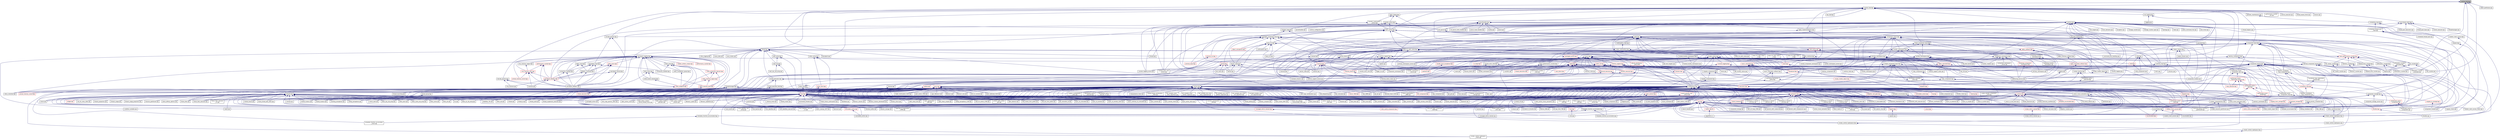 digraph "runtime_fwd.hpp"
{
  edge [fontname="Helvetica",fontsize="10",labelfontname="Helvetica",labelfontsize="10"];
  node [fontname="Helvetica",fontsize="10",shape=record];
  Node69 [label="runtime_fwd.hpp",height=0.2,width=0.4,color="black", fillcolor="grey75", style="filled", fontcolor="black"];
  Node69 -> Node70 [dir="back",color="midnightblue",fontsize="10",style="solid",fontname="Helvetica"];
  Node70 [label="runtime_fwd.hpp",height=0.2,width=0.4,color="black", fillcolor="white", style="filled",URL="$d2/dee/runtime__fwd_8hpp.html"];
  Node70 -> Node71 [dir="back",color="midnightblue",fontsize="10",style="solid",fontname="Helvetica"];
  Node71 [label="hpx_fwd.hpp",height=0.2,width=0.4,color="black", fillcolor="white", style="filled",URL="$d5/d46/hpx__fwd_8hpp.html"];
  Node70 -> Node72 [dir="back",color="midnightblue",fontsize="10",style="solid",fontname="Helvetica"];
  Node72 [label="basic_action.hpp",height=0.2,width=0.4,color="black", fillcolor="white", style="filled",URL="$d1/d7e/basic__action_8hpp.html"];
  Node72 -> Node73 [dir="back",color="midnightblue",fontsize="10",style="solid",fontname="Helvetica"];
  Node73 [label="component_storage.hpp",height=0.2,width=0.4,color="black", fillcolor="white", style="filled",URL="$d6/d36/components_2component__storage_2server_2component__storage_8hpp.html"];
  Node73 -> Node74 [dir="back",color="midnightblue",fontsize="10",style="solid",fontname="Helvetica"];
  Node74 [label="component_storage.hpp",height=0.2,width=0.4,color="red", fillcolor="white", style="filled",URL="$d0/dd6/components_2component__storage_2component__storage_8hpp.html"];
  Node74 -> Node78 [dir="back",color="midnightblue",fontsize="10",style="solid",fontname="Helvetica"];
  Node78 [label="component_storage.cpp",height=0.2,width=0.4,color="black", fillcolor="white", style="filled",URL="$d4/ddf/component__storage_8cpp.html"];
  Node73 -> Node79 [dir="back",color="midnightblue",fontsize="10",style="solid",fontname="Helvetica"];
  Node79 [label="migrate_from_storage.hpp",height=0.2,width=0.4,color="red", fillcolor="white", style="filled",URL="$d3/d9f/server_2migrate__from__storage_8hpp.html"];
  Node73 -> Node81 [dir="back",color="midnightblue",fontsize="10",style="solid",fontname="Helvetica"];
  Node81 [label="migrate_to_storage.hpp",height=0.2,width=0.4,color="red", fillcolor="white", style="filled",URL="$d4/d4c/server_2migrate__to__storage_8hpp.html"];
  Node81 -> Node82 [dir="back",color="midnightblue",fontsize="10",style="solid",fontname="Helvetica"];
  Node82 [label="component_module.cpp",height=0.2,width=0.4,color="black", fillcolor="white", style="filled",URL="$de/dc1/component__storage_2component__module_8cpp.html"];
  Node73 -> Node83 [dir="back",color="midnightblue",fontsize="10",style="solid",fontname="Helvetica"];
  Node83 [label="component_storage_server.cpp",height=0.2,width=0.4,color="black", fillcolor="white", style="filled",URL="$d4/dcb/component__storage__server_8cpp.html"];
  Node72 -> Node84 [dir="back",color="midnightblue",fontsize="10",style="solid",fontname="Helvetica"];
  Node84 [label="partition_unordered\l_map_component.hpp",height=0.2,width=0.4,color="black", fillcolor="white", style="filled",URL="$d8/df3/partition__unordered__map__component_8hpp.html"];
  Node84 -> Node85 [dir="back",color="midnightblue",fontsize="10",style="solid",fontname="Helvetica"];
  Node85 [label="unordered_map.hpp",height=0.2,width=0.4,color="red", fillcolor="white", style="filled",URL="$d9/ddf/hpx_2components_2containers_2unordered_2unordered__map_8hpp.html"];
  Node85 -> Node73 [dir="back",color="midnightblue",fontsize="10",style="solid",fontname="Helvetica"];
  Node85 -> Node88 [dir="back",color="midnightblue",fontsize="10",style="solid",fontname="Helvetica"];
  Node88 [label="partition_unordered\l_map_component.cpp",height=0.2,width=0.4,color="black", fillcolor="white", style="filled",URL="$d5/d34/partition__unordered__map__component_8cpp.html"];
  Node84 -> Node89 [dir="back",color="midnightblue",fontsize="10",style="solid",fontname="Helvetica"];
  Node89 [label="unordered_map_segmented\l_iterator.hpp",height=0.2,width=0.4,color="black", fillcolor="white", style="filled",URL="$dc/dfd/unordered__map__segmented__iterator_8hpp.html"];
  Node89 -> Node85 [dir="back",color="midnightblue",fontsize="10",style="solid",fontname="Helvetica"];
  Node84 -> Node88 [dir="back",color="midnightblue",fontsize="10",style="solid",fontname="Helvetica"];
  Node72 -> Node90 [dir="back",color="midnightblue",fontsize="10",style="solid",fontname="Helvetica"];
  Node90 [label="base_lco.hpp",height=0.2,width=0.4,color="black", fillcolor="white", style="filled",URL="$de/daa/base__lco_8hpp.html"];
  Node90 -> Node91 [dir="back",color="midnightblue",fontsize="10",style="solid",fontname="Helvetica"];
  Node91 [label="lcos.hpp",height=0.2,width=0.4,color="red", fillcolor="white", style="filled",URL="$d5/deb/lcos_8hpp.html"];
  Node91 -> Node93 [dir="back",color="midnightblue",fontsize="10",style="solid",fontname="Helvetica"];
  Node93 [label="apex_balance.cpp",height=0.2,width=0.4,color="black", fillcolor="white", style="filled",URL="$d4/d8e/apex__balance_8cpp.html"];
  Node91 -> Node94 [dir="back",color="midnightblue",fontsize="10",style="solid",fontname="Helvetica"];
  Node94 [label="apex_policy_engine\l_active_thread_count.cpp",height=0.2,width=0.4,color="black", fillcolor="white", style="filled",URL="$d5/d01/apex__policy__engine__active__thread__count_8cpp.html"];
  Node91 -> Node95 [dir="back",color="midnightblue",fontsize="10",style="solid",fontname="Helvetica"];
  Node95 [label="apex_policy_engine\l_events.cpp",height=0.2,width=0.4,color="black", fillcolor="white", style="filled",URL="$df/d0f/apex__policy__engine__events_8cpp.html"];
  Node91 -> Node96 [dir="back",color="midnightblue",fontsize="10",style="solid",fontname="Helvetica"];
  Node96 [label="apex_policy_engine\l_periodic.cpp",height=0.2,width=0.4,color="black", fillcolor="white", style="filled",URL="$d5/d7b/apex__policy__engine__periodic_8cpp.html"];
  Node91 -> Node97 [dir="back",color="midnightblue",fontsize="10",style="solid",fontname="Helvetica"];
  Node97 [label="heartbeat.cpp",height=0.2,width=0.4,color="black", fillcolor="white", style="filled",URL="$d8/d98/heartbeat_8cpp.html"];
  Node91 -> Node98 [dir="back",color="midnightblue",fontsize="10",style="solid",fontname="Helvetica"];
  Node98 [label="hello_world_component.hpp",height=0.2,width=0.4,color="red", fillcolor="white", style="filled",URL="$df/df0/hello__world__component_8hpp.html"];
  Node91 -> Node108 [dir="back",color="midnightblue",fontsize="10",style="solid",fontname="Helvetica"];
  Node108 [label="stencil_iterator.hpp",height=0.2,width=0.4,color="red", fillcolor="white", style="filled",URL="$dc/d5c/server_2stencil__iterator_8hpp.html"];
  Node108 -> Node104 [dir="back",color="midnightblue",fontsize="10",style="solid",fontname="Helvetica"];
  Node104 [label="solver.hpp",height=0.2,width=0.4,color="red", fillcolor="white", style="filled",URL="$db/d9a/server_2solver_8hpp.html"];
  Node108 -> Node109 [dir="back",color="midnightblue",fontsize="10",style="solid",fontname="Helvetica"];
  Node109 [label="stencil_iterator.cpp",height=0.2,width=0.4,color="black", fillcolor="white", style="filled",URL="$d6/de1/server_2stencil__iterator_8cpp.html"];
  Node91 -> Node114 [dir="back",color="midnightblue",fontsize="10",style="solid",fontname="Helvetica"];
  Node114 [label="enumerate_threads.cpp",height=0.2,width=0.4,color="black", fillcolor="white", style="filled",URL="$d3/dd4/enumerate__threads_8cpp.html"];
  Node91 -> Node115 [dir="back",color="midnightblue",fontsize="10",style="solid",fontname="Helvetica"];
  Node115 [label="fibonacci_await.cpp",height=0.2,width=0.4,color="black", fillcolor="white", style="filled",URL="$dc/d1c/fibonacci__await_8cpp.html"];
  Node91 -> Node116 [dir="back",color="midnightblue",fontsize="10",style="solid",fontname="Helvetica"];
  Node116 [label="fibonacci_dataflow.cpp",height=0.2,width=0.4,color="black", fillcolor="white", style="filled",URL="$df/d3d/fibonacci__dataflow_8cpp.html"];
  Node91 -> Node117 [dir="back",color="midnightblue",fontsize="10",style="solid",fontname="Helvetica"];
  Node117 [label="fibonacci_futures.cpp",height=0.2,width=0.4,color="black", fillcolor="white", style="filled",URL="$d6/de3/fibonacci__futures_8cpp.html"];
  Node91 -> Node118 [dir="back",color="midnightblue",fontsize="10",style="solid",fontname="Helvetica"];
  Node118 [label="fibonacci_futures_distributed.cpp",height=0.2,width=0.4,color="black", fillcolor="white", style="filled",URL="$d1/dc9/fibonacci__futures__distributed_8cpp.html"];
  Node91 -> Node119 [dir="back",color="midnightblue",fontsize="10",style="solid",fontname="Helvetica"];
  Node119 [label="fractals.cpp",height=0.2,width=0.4,color="black", fillcolor="white", style="filled",URL="$d8/d58/fractals_8cpp.html"];
  Node91 -> Node120 [dir="back",color="midnightblue",fontsize="10",style="solid",fontname="Helvetica"];
  Node120 [label="fractals_executor.cpp",height=0.2,width=0.4,color="black", fillcolor="white", style="filled",URL="$d9/da9/fractals__executor_8cpp.html"];
  Node91 -> Node121 [dir="back",color="midnightblue",fontsize="10",style="solid",fontname="Helvetica"];
  Node121 [label="fractals_struct.cpp",height=0.2,width=0.4,color="black", fillcolor="white", style="filled",URL="$d8/d2f/fractals__struct_8cpp.html"];
  Node91 -> Node122 [dir="back",color="midnightblue",fontsize="10",style="solid",fontname="Helvetica"];
  Node122 [label="hello_world.cpp",height=0.2,width=0.4,color="black", fillcolor="white", style="filled",URL="$d0/d67/hello__world_8cpp.html"];
  Node91 -> Node123 [dir="back",color="midnightblue",fontsize="10",style="solid",fontname="Helvetica"];
  Node123 [label="latch_local.cpp",height=0.2,width=0.4,color="black", fillcolor="white", style="filled",URL="$dd/dd3/latch__local_8cpp.html"];
  Node91 -> Node124 [dir="back",color="midnightblue",fontsize="10",style="solid",fontname="Helvetica"];
  Node124 [label="latch_remote.cpp",height=0.2,width=0.4,color="black", fillcolor="white", style="filled",URL="$df/d59/latch__remote_8cpp.html"];
  Node91 -> Node126 [dir="back",color="midnightblue",fontsize="10",style="solid",fontname="Helvetica"];
  Node126 [label="pingpong.cpp",height=0.2,width=0.4,color="black", fillcolor="white", style="filled",URL="$dd/d4d/pingpong_8cpp.html"];
  Node91 -> Node127 [dir="back",color="midnightblue",fontsize="10",style="solid",fontname="Helvetica"];
  Node127 [label="shared_mutex.cpp",height=0.2,width=0.4,color="black", fillcolor="white", style="filled",URL="$da/d0b/shared__mutex_8cpp.html"];
  Node91 -> Node129 [dir="back",color="midnightblue",fontsize="10",style="solid",fontname="Helvetica"];
  Node129 [label="sheneos_compare.cpp",height=0.2,width=0.4,color="black", fillcolor="white", style="filled",URL="$dc/d11/sheneos__compare_8cpp.html"];
  Node91 -> Node130 [dir="back",color="midnightblue",fontsize="10",style="solid",fontname="Helvetica"];
  Node130 [label="spell_check_file.cpp",height=0.2,width=0.4,color="black", fillcolor="white", style="filled",URL="$df/df7/spell__check__file_8cpp.html"];
  Node91 -> Node131 [dir="back",color="midnightblue",fontsize="10",style="solid",fontname="Helvetica"];
  Node131 [label="spell_check_simple.cpp",height=0.2,width=0.4,color="black", fillcolor="white", style="filled",URL="$dd/d54/spell__check__simple_8cpp.html"];
  Node91 -> Node132 [dir="back",color="midnightblue",fontsize="10",style="solid",fontname="Helvetica"];
  Node132 [label="simple_central_tuplespace\l_client.cpp",height=0.2,width=0.4,color="black", fillcolor="white", style="filled",URL="$d1/d7b/simple__central__tuplespace__client_8cpp.html"];
  Node91 -> Node133 [dir="back",color="midnightblue",fontsize="10",style="solid",fontname="Helvetica"];
  Node133 [label="hpx.hpp",height=0.2,width=0.4,color="red", fillcolor="white", style="filled",URL="$d0/daa/hpx_8hpp.html"];
  Node133 -> Node140 [dir="back",color="midnightblue",fontsize="10",style="solid",fontname="Helvetica"];
  Node140 [label="1d_stencil_4_throttle.cpp",height=0.2,width=0.4,color="black", fillcolor="white", style="filled",URL="$d6/de5/1d__stencil__4__throttle_8cpp.html"];
  Node133 -> Node145 [dir="back",color="midnightblue",fontsize="10",style="solid",fontname="Helvetica"];
  Node145 [label="accumulator.cpp",height=0.2,width=0.4,color="black", fillcolor="white", style="filled",URL="$d1/d81/accumulator_8cpp.html"];
  Node133 -> Node146 [dir="back",color="midnightblue",fontsize="10",style="solid",fontname="Helvetica"];
  Node146 [label="accumulator.hpp",height=0.2,width=0.4,color="black", fillcolor="white", style="filled",URL="$d4/d9d/server_2accumulator_8hpp.html"];
  Node146 -> Node145 [dir="back",color="midnightblue",fontsize="10",style="solid",fontname="Helvetica"];
  Node146 -> Node147 [dir="back",color="midnightblue",fontsize="10",style="solid",fontname="Helvetica"];
  Node147 [label="accumulator.hpp",height=0.2,width=0.4,color="red", fillcolor="white", style="filled",URL="$d8/d5e/accumulator_8hpp.html"];
  Node133 -> Node149 [dir="back",color="midnightblue",fontsize="10",style="solid",fontname="Helvetica"];
  Node149 [label="template_function_accumulator.hpp",height=0.2,width=0.4,color="black", fillcolor="white", style="filled",URL="$d7/da6/server_2template__function__accumulator_8hpp.html"];
  Node149 -> Node150 [dir="back",color="midnightblue",fontsize="10",style="solid",fontname="Helvetica"];
  Node150 [label="template_function_accumulator.cpp",height=0.2,width=0.4,color="black", fillcolor="white", style="filled",URL="$d5/d02/template__function__accumulator_8cpp.html"];
  Node149 -> Node151 [dir="back",color="midnightblue",fontsize="10",style="solid",fontname="Helvetica"];
  Node151 [label="template_function_accumulator.hpp",height=0.2,width=0.4,color="black", fillcolor="white", style="filled",URL="$d3/de9/template__function__accumulator_8hpp.html"];
  Node151 -> Node152 [dir="back",color="midnightblue",fontsize="10",style="solid",fontname="Helvetica"];
  Node152 [label="template_function_accumulator\l_client.cpp",height=0.2,width=0.4,color="black", fillcolor="white", style="filled",URL="$d0/dc6/template__function__accumulator__client_8cpp.html"];
  Node133 -> Node153 [dir="back",color="midnightblue",fontsize="10",style="solid",fontname="Helvetica"];
  Node153 [label="template_accumulator.cpp",height=0.2,width=0.4,color="black", fillcolor="white", style="filled",URL="$d0/d4a/template__accumulator_8cpp.html"];
  Node133 -> Node150 [dir="back",color="midnightblue",fontsize="10",style="solid",fontname="Helvetica"];
  Node133 -> Node151 [dir="back",color="midnightblue",fontsize="10",style="solid",fontname="Helvetica"];
  Node133 -> Node154 [dir="back",color="midnightblue",fontsize="10",style="solid",fontname="Helvetica"];
  Node154 [label="allgather_module.cpp",height=0.2,width=0.4,color="black", fillcolor="white", style="filled",URL="$df/de4/allgather__module_8cpp.html"];
  Node133 -> Node159 [dir="back",color="midnightblue",fontsize="10",style="solid",fontname="Helvetica"];
  Node159 [label="cancelable_action.cpp",height=0.2,width=0.4,color="black", fillcolor="white", style="filled",URL="$d5/d0c/cancelable__action_8cpp.html"];
  Node133 -> Node160 [dir="back",color="midnightblue",fontsize="10",style="solid",fontname="Helvetica"];
  Node160 [label="cancelable_action.hpp",height=0.2,width=0.4,color="red", fillcolor="white", style="filled",URL="$d5/d4d/server_2cancelable__action_8hpp.html"];
  Node160 -> Node159 [dir="back",color="midnightblue",fontsize="10",style="solid",fontname="Helvetica"];
  Node133 -> Node98 [dir="back",color="midnightblue",fontsize="10",style="solid",fontname="Helvetica"];
  Node133 -> Node109 [dir="back",color="midnightblue",fontsize="10",style="solid",fontname="Helvetica"];
  Node133 -> Node177 [dir="back",color="midnightblue",fontsize="10",style="solid",fontname="Helvetica"];
  Node177 [label="nqueen.cpp",height=0.2,width=0.4,color="black", fillcolor="white", style="filled",URL="$db/dca/nqueen_8cpp.html"];
  Node133 -> Node178 [dir="back",color="midnightblue",fontsize="10",style="solid",fontname="Helvetica"];
  Node178 [label="nqueen.hpp",height=0.2,width=0.4,color="red", fillcolor="white", style="filled",URL="$de/d58/server_2nqueen_8hpp.html"];
  Node178 -> Node177 [dir="back",color="midnightblue",fontsize="10",style="solid",fontname="Helvetica"];
  Node133 -> Node181 [dir="back",color="midnightblue",fontsize="10",style="solid",fontname="Helvetica"];
  Node181 [label="nqueen_client.cpp",height=0.2,width=0.4,color="black", fillcolor="white", style="filled",URL="$d3/d5e/nqueen__client_8cpp.html"];
  Node133 -> Node182 [dir="back",color="midnightblue",fontsize="10",style="solid",fontname="Helvetica"];
  Node182 [label="sine.cpp",height=0.2,width=0.4,color="black", fillcolor="white", style="filled",URL="$d3/d0d/server_2sine_8cpp.html"];
  Node133 -> Node183 [dir="back",color="midnightblue",fontsize="10",style="solid",fontname="Helvetica"];
  Node183 [label="sine.hpp",height=0.2,width=0.4,color="red", fillcolor="white", style="filled",URL="$d8/dac/sine_8hpp.html"];
  Node183 -> Node182 [dir="back",color="midnightblue",fontsize="10",style="solid",fontname="Helvetica"];
  Node133 -> Node192 [dir="back",color="midnightblue",fontsize="10",style="solid",fontname="Helvetica"];
  Node192 [label="factorial.cpp",height=0.2,width=0.4,color="black", fillcolor="white", style="filled",URL="$d9/d00/factorial_8cpp.html"];
  Node133 -> Node195 [dir="back",color="midnightblue",fontsize="10",style="solid",fontname="Helvetica"];
  Node195 [label="interest_calculator.cpp",height=0.2,width=0.4,color="black", fillcolor="white", style="filled",URL="$d2/d86/interest__calculator_8cpp.html"];
  Node133 -> Node196 [dir="back",color="midnightblue",fontsize="10",style="solid",fontname="Helvetica"];
  Node196 [label="non_atomic_rma.cpp",height=0.2,width=0.4,color="black", fillcolor="white", style="filled",URL="$d7/d8b/non__atomic__rma_8cpp.html"];
  Node133 -> Node199 [dir="back",color="midnightblue",fontsize="10",style="solid",fontname="Helvetica"];
  Node199 [label="quicksort.cpp",height=0.2,width=0.4,color="black", fillcolor="white", style="filled",URL="$d3/d1e/quicksort_8cpp.html"];
  Node133 -> Node207 [dir="back",color="midnightblue",fontsize="10",style="solid",fontname="Helvetica"];
  Node207 [label="random_mem_access.cpp",height=0.2,width=0.4,color="black", fillcolor="white", style="filled",URL="$d1/d51/random__mem__access_8cpp.html"];
  Node133 -> Node208 [dir="back",color="midnightblue",fontsize="10",style="solid",fontname="Helvetica"];
  Node208 [label="random_mem_access.hpp",height=0.2,width=0.4,color="red", fillcolor="white", style="filled",URL="$d0/d19/server_2random__mem__access_8hpp.html"];
  Node208 -> Node207 [dir="back",color="midnightblue",fontsize="10",style="solid",fontname="Helvetica"];
  Node133 -> Node211 [dir="back",color="midnightblue",fontsize="10",style="solid",fontname="Helvetica"];
  Node211 [label="random_mem_access_client.cpp",height=0.2,width=0.4,color="black", fillcolor="white", style="filled",URL="$df/d1b/random__mem__access__client_8cpp.html"];
  Node133 -> Node212 [dir="back",color="midnightblue",fontsize="10",style="solid",fontname="Helvetica"];
  Node212 [label="oversubscribing_resource\l_partitioner.cpp",height=0.2,width=0.4,color="black", fillcolor="white", style="filled",URL="$dd/dee/oversubscribing__resource__partitioner_8cpp.html"];
  Node133 -> Node213 [dir="back",color="midnightblue",fontsize="10",style="solid",fontname="Helvetica"];
  Node213 [label="simple_resource_partitioner.cpp",height=0.2,width=0.4,color="black", fillcolor="white", style="filled",URL="$d5/df9/simple__resource__partitioner_8cpp.html"];
  Node133 -> Node227 [dir="back",color="midnightblue",fontsize="10",style="solid",fontname="Helvetica"];
  Node227 [label="startup_shutdown.cpp",height=0.2,width=0.4,color="black", fillcolor="white", style="filled",URL="$d3/dfc/server_2startup__shutdown_8cpp.html"];
  Node133 -> Node230 [dir="back",color="midnightblue",fontsize="10",style="solid",fontname="Helvetica"];
  Node230 [label="throttle.cpp",height=0.2,width=0.4,color="black", fillcolor="white", style="filled",URL="$de/d56/server_2throttle_8cpp.html"];
  Node133 -> Node231 [dir="back",color="midnightblue",fontsize="10",style="solid",fontname="Helvetica"];
  Node231 [label="throttle.hpp",height=0.2,width=0.4,color="red", fillcolor="white", style="filled",URL="$db/dc9/server_2throttle_8hpp.html"];
  Node231 -> Node230 [dir="back",color="midnightblue",fontsize="10",style="solid",fontname="Helvetica"];
  Node133 -> Node244 [dir="back",color="midnightblue",fontsize="10",style="solid",fontname="Helvetica"];
  Node244 [label="simple_central_tuplespace.hpp",height=0.2,width=0.4,color="black", fillcolor="white", style="filled",URL="$db/d69/server_2simple__central__tuplespace_8hpp.html"];
  Node244 -> Node245 [dir="back",color="midnightblue",fontsize="10",style="solid",fontname="Helvetica"];
  Node245 [label="simple_central_tuplespace.cpp",height=0.2,width=0.4,color="black", fillcolor="white", style="filled",URL="$d3/dec/simple__central__tuplespace_8cpp.html"];
  Node244 -> Node246 [dir="back",color="midnightblue",fontsize="10",style="solid",fontname="Helvetica"];
  Node246 [label="simple_central_tuplespace.hpp",height=0.2,width=0.4,color="black", fillcolor="white", style="filled",URL="$d0/d4b/stubs_2simple__central__tuplespace_8hpp.html"];
  Node246 -> Node247 [dir="back",color="midnightblue",fontsize="10",style="solid",fontname="Helvetica"];
  Node247 [label="simple_central_tuplespace.hpp",height=0.2,width=0.4,color="black", fillcolor="white", style="filled",URL="$d5/ddd/simple__central__tuplespace_8hpp.html"];
  Node247 -> Node132 [dir="back",color="midnightblue",fontsize="10",style="solid",fontname="Helvetica"];
  Node133 -> Node248 [dir="back",color="midnightblue",fontsize="10",style="solid",fontname="Helvetica"];
  Node248 [label="tuples_warehouse.hpp",height=0.2,width=0.4,color="black", fillcolor="white", style="filled",URL="$da/de6/tuples__warehouse_8hpp.html"];
  Node248 -> Node244 [dir="back",color="midnightblue",fontsize="10",style="solid",fontname="Helvetica"];
  Node133 -> Node245 [dir="back",color="midnightblue",fontsize="10",style="solid",fontname="Helvetica"];
  Node133 -> Node263 [dir="back",color="midnightblue",fontsize="10",style="solid",fontname="Helvetica"];
  Node263 [label="stream.cpp",height=0.2,width=0.4,color="black", fillcolor="white", style="filled",URL="$da/d5f/stream_8cpp.html"];
  Node133 -> Node269 [dir="back",color="midnightblue",fontsize="10",style="solid",fontname="Helvetica"];
  Node269 [label="network_storage.cpp",height=0.2,width=0.4,color="black", fillcolor="white", style="filled",URL="$db/daa/network__storage_8cpp.html"];
  Node133 -> Node271 [dir="back",color="midnightblue",fontsize="10",style="solid",fontname="Helvetica"];
  Node271 [label="osu_bcast.cpp",height=0.2,width=0.4,color="black", fillcolor="white", style="filled",URL="$d3/dca/osu__bcast_8cpp.html"];
  Node133 -> Node284 [dir="back",color="midnightblue",fontsize="10",style="solid",fontname="Helvetica"];
  Node284 [label="action_move_semantics.cpp",height=0.2,width=0.4,color="black", fillcolor="white", style="filled",URL="$d4/db3/action__move__semantics_8cpp.html"];
  Node133 -> Node286 [dir="back",color="midnightblue",fontsize="10",style="solid",fontname="Helvetica"];
  Node286 [label="duplicate_id_registration\l_1596.cpp",height=0.2,width=0.4,color="black", fillcolor="white", style="filled",URL="$db/d8d/duplicate__id__registration__1596_8cpp.html"];
  Node133 -> Node289 [dir="back",color="midnightblue",fontsize="10",style="solid",fontname="Helvetica"];
  Node289 [label="send_gid_keep_component\l_1624.cpp",height=0.2,width=0.4,color="black", fillcolor="white", style="filled",URL="$d9/d49/send__gid__keep__component__1624_8cpp.html"];
  Node133 -> Node290 [dir="back",color="midnightblue",fontsize="10",style="solid",fontname="Helvetica"];
  Node290 [label="algorithms.cc",height=0.2,width=0.4,color="black", fillcolor="white", style="filled",URL="$d5/d1b/algorithms_8cc.html"];
  Node133 -> Node291 [dir="back",color="midnightblue",fontsize="10",style="solid",fontname="Helvetica"];
  Node291 [label="matrix_hpx.hh",height=0.2,width=0.4,color="red", fillcolor="white", style="filled",URL="$d5/d89/matrix__hpx_8hh.html"];
  Node291 -> Node290 [dir="back",color="midnightblue",fontsize="10",style="solid",fontname="Helvetica"];
  Node133 -> Node296 [dir="back",color="midnightblue",fontsize="10",style="solid",fontname="Helvetica"];
  Node296 [label="block_matrix.cc",height=0.2,width=0.4,color="black", fillcolor="white", style="filled",URL="$de/d88/block__matrix_8cc.html"];
  Node133 -> Node304 [dir="back",color="midnightblue",fontsize="10",style="solid",fontname="Helvetica"];
  Node304 [label="id_type_ref_counting\l_1032.cpp",height=0.2,width=0.4,color="black", fillcolor="white", style="filled",URL="$d8/dfd/id__type__ref__counting__1032_8cpp.html"];
  Node133 -> Node307 [dir="back",color="midnightblue",fontsize="10",style="solid",fontname="Helvetica"];
  Node307 [label="after_588.cpp",height=0.2,width=0.4,color="black", fillcolor="white", style="filled",URL="$dc/dc0/after__588_8cpp.html"];
  Node133 -> Node309 [dir="back",color="midnightblue",fontsize="10",style="solid",fontname="Helvetica"];
  Node309 [label="async_unwrap_1037.cpp",height=0.2,width=0.4,color="black", fillcolor="white", style="filled",URL="$d4/d13/async__unwrap__1037_8cpp.html"];
  Node133 -> Node327 [dir="back",color="midnightblue",fontsize="10",style="solid",fontname="Helvetica"];
  Node327 [label="lifetime_588.cpp",height=0.2,width=0.4,color="black", fillcolor="white", style="filled",URL="$d7/dca/lifetime__588_8cpp.html"];
  Node133 -> Node334 [dir="back",color="midnightblue",fontsize="10",style="solid",fontname="Helvetica"];
  Node334 [label="set_hpx_limit_798.cpp",height=0.2,width=0.4,color="black", fillcolor="white", style="filled",URL="$d2/dfb/set__hpx__limit__798_8cpp.html"];
  Node133 -> Node336 [dir="back",color="midnightblue",fontsize="10",style="solid",fontname="Helvetica"];
  Node336 [label="shared_stated_leaked\l_1211.cpp",height=0.2,width=0.4,color="black", fillcolor="white", style="filled",URL="$dc/dce/shared__stated__leaked__1211_8cpp.html"];
  Node133 -> Node338 [dir="back",color="midnightblue",fontsize="10",style="solid",fontname="Helvetica"];
  Node338 [label="wait_all_hang_1946.cpp",height=0.2,width=0.4,color="black", fillcolor="white", style="filled",URL="$d5/d69/wait__all__hang__1946_8cpp.html"];
  Node133 -> Node370 [dir="back",color="midnightblue",fontsize="10",style="solid",fontname="Helvetica"];
  Node370 [label="managed_refcnt_checker.cpp",height=0.2,width=0.4,color="black", fillcolor="white", style="filled",URL="$d3/d8d/managed__refcnt__checker_8cpp.html"];
  Node133 -> Node385 [dir="back",color="midnightblue",fontsize="10",style="solid",fontname="Helvetica"];
  Node385 [label="managed_refcnt_checker.hpp",height=0.2,width=0.4,color="red", fillcolor="white", style="filled",URL="$df/da6/server_2managed__refcnt__checker_8hpp.html"];
  Node385 -> Node370 [dir="back",color="midnightblue",fontsize="10",style="solid",fontname="Helvetica"];
  Node133 -> Node388 [dir="back",color="midnightblue",fontsize="10",style="solid",fontname="Helvetica"];
  Node388 [label="simple_refcnt_checker.hpp",height=0.2,width=0.4,color="red", fillcolor="white", style="filled",URL="$d6/d3d/server_2simple__refcnt__checker_8hpp.html"];
  Node388 -> Node389 [dir="back",color="midnightblue",fontsize="10",style="solid",fontname="Helvetica"];
  Node389 [label="simple_refcnt_checker.cpp",height=0.2,width=0.4,color="black", fillcolor="white", style="filled",URL="$df/d16/simple__refcnt__checker_8cpp.html"];
  Node133 -> Node392 [dir="back",color="midnightblue",fontsize="10",style="solid",fontname="Helvetica"];
  Node392 [label="simple_mobile_object.cpp",height=0.2,width=0.4,color="black", fillcolor="white", style="filled",URL="$d2/da7/simple__mobile__object_8cpp.html"];
  Node133 -> Node389 [dir="back",color="midnightblue",fontsize="10",style="solid",fontname="Helvetica"];
  Node133 -> Node399 [dir="back",color="midnightblue",fontsize="10",style="solid",fontname="Helvetica"];
  Node399 [label="await.cpp",height=0.2,width=0.4,color="black", fillcolor="white", style="filled",URL="$d6/d41/await_8cpp.html"];
  Node133 -> Node401 [dir="back",color="midnightblue",fontsize="10",style="solid",fontname="Helvetica"];
  Node401 [label="condition_variable.cpp",height=0.2,width=0.4,color="black", fillcolor="white", style="filled",URL="$d1/ded/tests_2unit_2lcos_2condition__variable_8cpp.html"];
  Node133 -> Node407 [dir="back",color="midnightblue",fontsize="10",style="solid",fontname="Helvetica"];
  Node407 [label="local_barrier.cpp",height=0.2,width=0.4,color="black", fillcolor="white", style="filled",URL="$d2/db4/tests_2unit_2lcos_2local__barrier_8cpp.html"];
  Node133 -> Node408 [dir="back",color="midnightblue",fontsize="10",style="solid",fontname="Helvetica"];
  Node408 [label="local_dataflow.cpp",height=0.2,width=0.4,color="black", fillcolor="white", style="filled",URL="$d9/d92/local__dataflow_8cpp.html"];
  Node133 -> Node409 [dir="back",color="midnightblue",fontsize="10",style="solid",fontname="Helvetica"];
  Node409 [label="local_dataflow_executor.cpp",height=0.2,width=0.4,color="black", fillcolor="white", style="filled",URL="$d2/d73/local__dataflow__executor_8cpp.html"];
  Node133 -> Node410 [dir="back",color="midnightblue",fontsize="10",style="solid",fontname="Helvetica"];
  Node410 [label="local_dataflow_executor\l_v1.cpp",height=0.2,width=0.4,color="black", fillcolor="white", style="filled",URL="$df/d49/local__dataflow__executor__v1_8cpp.html"];
  Node133 -> Node411 [dir="back",color="midnightblue",fontsize="10",style="solid",fontname="Helvetica"];
  Node411 [label="local_dataflow_std\l_array.cpp",height=0.2,width=0.4,color="black", fillcolor="white", style="filled",URL="$db/dcb/local__dataflow__std__array_8cpp.html"];
  Node133 -> Node412 [dir="back",color="midnightblue",fontsize="10",style="solid",fontname="Helvetica"];
  Node412 [label="local_event.cpp",height=0.2,width=0.4,color="black", fillcolor="white", style="filled",URL="$df/d9a/local__event_8cpp.html"];
  Node133 -> Node626 [dir="back",color="midnightblue",fontsize="10",style="solid",fontname="Helvetica"];
  Node626 [label="put_parcels_with_coalescing.cpp",height=0.2,width=0.4,color="black", fillcolor="white", style="filled",URL="$d6/dca/put__parcels__with__coalescing_8cpp.html"];
  Node133 -> Node627 [dir="back",color="midnightblue",fontsize="10",style="solid",fontname="Helvetica"];
  Node627 [label="put_parcels_with_compression.cpp",height=0.2,width=0.4,color="black", fillcolor="white", style="filled",URL="$df/d62/put__parcels__with__compression_8cpp.html"];
  Node133 -> Node629 [dir="back",color="midnightblue",fontsize="10",style="solid",fontname="Helvetica"];
  Node629 [label="serialize_buffer.cpp",height=0.2,width=0.4,color="black", fillcolor="white", style="filled",URL="$d1/d00/serialize__buffer_8cpp.html"];
  Node91 -> Node639 [dir="back",color="midnightblue",fontsize="10",style="solid",fontname="Helvetica"];
  Node639 [label="return_future_2847.cpp",height=0.2,width=0.4,color="black", fillcolor="white", style="filled",URL="$d3/dfe/return__future__2847_8cpp.html"];
  Node91 -> Node640 [dir="back",color="midnightblue",fontsize="10",style="solid",fontname="Helvetica"];
  Node640 [label="return_non_default\l_constructible_2847.cpp",height=0.2,width=0.4,color="black", fillcolor="white", style="filled",URL="$dc/d11/return__non__default__constructible__2847_8cpp.html"];
  Node91 -> Node286 [dir="back",color="midnightblue",fontsize="10",style="solid",fontname="Helvetica"];
  Node91 -> Node289 [dir="back",color="midnightblue",fontsize="10",style="solid",fontname="Helvetica"];
  Node91 -> Node641 [dir="back",color="midnightblue",fontsize="10",style="solid",fontname="Helvetica"];
  Node641 [label="async_action_1813.cpp",height=0.2,width=0.4,color="black", fillcolor="white", style="filled",URL="$db/de6/async__action__1813_8cpp.html"];
  Node91 -> Node645 [dir="back",color="midnightblue",fontsize="10",style="solid",fontname="Helvetica"];
  Node645 [label="dataflow_791.cpp",height=0.2,width=0.4,color="black", fillcolor="white", style="filled",URL="$d6/da1/dataflow__791_8cpp.html"];
  Node91 -> Node647 [dir="back",color="midnightblue",fontsize="10",style="solid",fontname="Helvetica"];
  Node647 [label="future_timed_wait_1025.cpp",height=0.2,width=0.4,color="black", fillcolor="white", style="filled",URL="$de/d7d/future__timed__wait__1025_8cpp.html"];
  Node91 -> Node336 [dir="back",color="midnightblue",fontsize="10",style="solid",fontname="Helvetica"];
  Node91 -> Node650 [dir="back",color="midnightblue",fontsize="10",style="solid",fontname="Helvetica"];
  Node650 [label="sliding_semaphore_2338.cpp",height=0.2,width=0.4,color="black", fillcolor="white", style="filled",URL="$da/da6/sliding__semaphore__2338_8cpp.html"];
  Node91 -> Node651 [dir="back",color="midnightblue",fontsize="10",style="solid",fontname="Helvetica"];
  Node651 [label="wait_for_action_2796.cpp",height=0.2,width=0.4,color="black", fillcolor="white", style="filled",URL="$dc/db9/wait__for__action__2796_8cpp.html"];
  Node91 -> Node652 [dir="back",color="midnightblue",fontsize="10",style="solid",fontname="Helvetica"];
  Node652 [label="function_serialization\l_728.cpp",height=0.2,width=0.4,color="black", fillcolor="white", style="filled",URL="$d8/db1/function__serialization__728_8cpp.html"];
  Node91 -> Node653 [dir="back",color="midnightblue",fontsize="10",style="solid",fontname="Helvetica"];
  Node653 [label="protect_with_nullary\l_pfo.cpp",height=0.2,width=0.4,color="black", fillcolor="white", style="filled",URL="$df/db5/protect__with__nullary__pfo_8cpp.html"];
  Node91 -> Node654 [dir="back",color="midnightblue",fontsize="10",style="solid",fontname="Helvetica"];
  Node654 [label="tuple_serialization\l_803.cpp",height=0.2,width=0.4,color="black", fillcolor="white", style="filled",URL="$de/d61/tuple__serialization__803_8cpp.html"];
  Node91 -> Node655 [dir="back",color="midnightblue",fontsize="10",style="solid",fontname="Helvetica"];
  Node655 [label="zero_copy_parcels_1001.cpp",height=0.2,width=0.4,color="black", fillcolor="white", style="filled",URL="$da/dfd/zero__copy__parcels__1001_8cpp.html"];
  Node91 -> Node656 [dir="back",color="midnightblue",fontsize="10",style="solid",fontname="Helvetica"];
  Node656 [label="return_future.cpp",height=0.2,width=0.4,color="black", fillcolor="white", style="filled",URL="$d4/dbe/return__future_8cpp.html"];
  Node91 -> Node657 [dir="back",color="midnightblue",fontsize="10",style="solid",fontname="Helvetica"];
  Node657 [label="find_clients_from_prefix.cpp",height=0.2,width=0.4,color="black", fillcolor="white", style="filled",URL="$dc/d15/find__clients__from__prefix_8cpp.html"];
  Node91 -> Node658 [dir="back",color="midnightblue",fontsize="10",style="solid",fontname="Helvetica"];
  Node658 [label="find_ids_from_prefix.cpp",height=0.2,width=0.4,color="black", fillcolor="white", style="filled",URL="$dc/df3/find__ids__from__prefix_8cpp.html"];
  Node91 -> Node659 [dir="back",color="midnightblue",fontsize="10",style="solid",fontname="Helvetica"];
  Node659 [label="get_colocation_id.cpp",height=0.2,width=0.4,color="black", fillcolor="white", style="filled",URL="$dd/d0d/get__colocation__id_8cpp.html"];
  Node91 -> Node660 [dir="back",color="midnightblue",fontsize="10",style="solid",fontname="Helvetica"];
  Node660 [label="apex_action_count.cpp",height=0.2,width=0.4,color="black", fillcolor="white", style="filled",URL="$d8/de5/apex__action__count_8cpp.html"];
  Node91 -> Node661 [dir="back",color="midnightblue",fontsize="10",style="solid",fontname="Helvetica"];
  Node661 [label="action_invoke_no_more\l_than.cpp",height=0.2,width=0.4,color="black", fillcolor="white", style="filled",URL="$db/d8a/action__invoke__no__more__than_8cpp.html"];
  Node91 -> Node662 [dir="back",color="midnightblue",fontsize="10",style="solid",fontname="Helvetica"];
  Node662 [label="migrate_component.cpp",height=0.2,width=0.4,color="black", fillcolor="white", style="filled",URL="$dc/d78/migrate__component_8cpp.html"];
  Node91 -> Node663 [dir="back",color="midnightblue",fontsize="10",style="solid",fontname="Helvetica"];
  Node663 [label="apply_colocated.cpp",height=0.2,width=0.4,color="black", fillcolor="white", style="filled",URL="$d5/dd3/apply__colocated_8cpp.html"];
  Node91 -> Node667 [dir="back",color="midnightblue",fontsize="10",style="solid",fontname="Helvetica"];
  Node667 [label="apply_remote.cpp",height=0.2,width=0.4,color="black", fillcolor="white", style="filled",URL="$d9/d40/apply__remote_8cpp.html"];
  Node91 -> Node668 [dir="back",color="midnightblue",fontsize="10",style="solid",fontname="Helvetica"];
  Node668 [label="apply_remote_client.cpp",height=0.2,width=0.4,color="black", fillcolor="white", style="filled",URL="$d9/def/apply__remote__client_8cpp.html"];
  Node91 -> Node669 [dir="back",color="midnightblue",fontsize="10",style="solid",fontname="Helvetica"];
  Node669 [label="async_cb_colocated.cpp",height=0.2,width=0.4,color="black", fillcolor="white", style="filled",URL="$d7/d7f/async__cb__colocated_8cpp.html"];
  Node91 -> Node670 [dir="back",color="midnightblue",fontsize="10",style="solid",fontname="Helvetica"];
  Node670 [label="async_cb_remote.cpp",height=0.2,width=0.4,color="black", fillcolor="white", style="filled",URL="$da/d88/async__cb__remote_8cpp.html"];
  Node91 -> Node671 [dir="back",color="midnightblue",fontsize="10",style="solid",fontname="Helvetica"];
  Node671 [label="async_cb_remote_client.cpp",height=0.2,width=0.4,color="black", fillcolor="white", style="filled",URL="$d2/d31/async__cb__remote__client_8cpp.html"];
  Node91 -> Node674 [dir="back",color="midnightblue",fontsize="10",style="solid",fontname="Helvetica"];
  Node674 [label="async_continue_cb_colocated.cpp",height=0.2,width=0.4,color="black", fillcolor="white", style="filled",URL="$dd/dce/async__continue__cb__colocated_8cpp.html"];
  Node91 -> Node678 [dir="back",color="midnightblue",fontsize="10",style="solid",fontname="Helvetica"];
  Node678 [label="async_remote.cpp",height=0.2,width=0.4,color="black", fillcolor="white", style="filled",URL="$dd/dd8/async__remote_8cpp.html"];
  Node91 -> Node679 [dir="back",color="midnightblue",fontsize="10",style="solid",fontname="Helvetica"];
  Node679 [label="async_remote_client.cpp",height=0.2,width=0.4,color="black", fillcolor="white", style="filled",URL="$d6/d49/async__remote__client_8cpp.html"];
  Node91 -> Node682 [dir="back",color="midnightblue",fontsize="10",style="solid",fontname="Helvetica"];
  Node682 [label="channel.cpp",height=0.2,width=0.4,color="black", fillcolor="white", style="filled",URL="$dd/d5f/channel_8cpp.html"];
  Node91 -> Node684 [dir="back",color="midnightblue",fontsize="10",style="solid",fontname="Helvetica"];
  Node684 [label="client_then.cpp",height=0.2,width=0.4,color="black", fillcolor="white", style="filled",URL="$d1/d5a/client__then_8cpp.html"];
  Node91 -> Node685 [dir="back",color="midnightblue",fontsize="10",style="solid",fontname="Helvetica"];
  Node685 [label="counting_semaphore.cpp",height=0.2,width=0.4,color="black", fillcolor="white", style="filled",URL="$df/de9/counting__semaphore_8cpp.html"];
  Node91 -> Node687 [dir="back",color="midnightblue",fontsize="10",style="solid",fontname="Helvetica"];
  Node687 [label="future.cpp",height=0.2,width=0.4,color="black", fillcolor="white", style="filled",URL="$d6/d4d/future_8cpp.html"];
  Node91 -> Node688 [dir="back",color="midnightblue",fontsize="10",style="solid",fontname="Helvetica"];
  Node688 [label="future_then.cpp",height=0.2,width=0.4,color="black", fillcolor="white", style="filled",URL="$df/da5/future__then_8cpp.html"];
  Node91 -> Node689 [dir="back",color="midnightblue",fontsize="10",style="solid",fontname="Helvetica"];
  Node689 [label="future_then_executor.cpp",height=0.2,width=0.4,color="black", fillcolor="white", style="filled",URL="$df/dbe/future__then__executor_8cpp.html"];
  Node91 -> Node690 [dir="back",color="midnightblue",fontsize="10",style="solid",fontname="Helvetica"];
  Node690 [label="future_then_executor\l_v1.cpp",height=0.2,width=0.4,color="black", fillcolor="white", style="filled",URL="$de/dc5/future__then__executor__v1_8cpp.html"];
  Node91 -> Node412 [dir="back",color="midnightblue",fontsize="10",style="solid",fontname="Helvetica"];
  Node91 -> Node696 [dir="back",color="midnightblue",fontsize="10",style="solid",fontname="Helvetica"];
  Node696 [label="packaged_action.cpp",height=0.2,width=0.4,color="black", fillcolor="white", style="filled",URL="$d3/d63/packaged__action_8cpp.html"];
  Node91 -> Node697 [dir="back",color="midnightblue",fontsize="10",style="solid",fontname="Helvetica"];
  Node697 [label="promise.cpp",height=0.2,width=0.4,color="black", fillcolor="white", style="filled",URL="$d1/d4f/tests_2unit_2lcos_2promise_8cpp.html"];
  Node91 -> Node700 [dir="back",color="midnightblue",fontsize="10",style="solid",fontname="Helvetica"];
  Node700 [label="shared_future.cpp",height=0.2,width=0.4,color="black", fillcolor="white", style="filled",URL="$d3/d69/shared__future_8cpp.html"];
  Node91 -> Node701 [dir="back",color="midnightblue",fontsize="10",style="solid",fontname="Helvetica"];
  Node701 [label="shared_mutex1.cpp",height=0.2,width=0.4,color="black", fillcolor="white", style="filled",URL="$d8/d57/shared__mutex1_8cpp.html"];
  Node91 -> Node702 [dir="back",color="midnightblue",fontsize="10",style="solid",fontname="Helvetica"];
  Node702 [label="shared_mutex2.cpp",height=0.2,width=0.4,color="black", fillcolor="white", style="filled",URL="$d1/d40/shared__mutex2_8cpp.html"];
  Node91 -> Node703 [dir="back",color="midnightblue",fontsize="10",style="solid",fontname="Helvetica"];
  Node703 [label="sliding_semaphore.cpp",height=0.2,width=0.4,color="black", fillcolor="white", style="filled",URL="$d2/d38/sliding__semaphore_8cpp.html"];
  Node91 -> Node706 [dir="back",color="midnightblue",fontsize="10",style="solid",fontname="Helvetica"];
  Node706 [label="when_all.cpp",height=0.2,width=0.4,color="black", fillcolor="white", style="filled",URL="$da/d18/when__all_8cpp.html"];
  Node91 -> Node707 [dir="back",color="midnightblue",fontsize="10",style="solid",fontname="Helvetica"];
  Node707 [label="when_all_std_array.cpp",height=0.2,width=0.4,color="black", fillcolor="white", style="filled",URL="$d0/dfc/when__all__std__array_8cpp.html"];
  Node91 -> Node708 [dir="back",color="midnightblue",fontsize="10",style="solid",fontname="Helvetica"];
  Node708 [label="when_any.cpp",height=0.2,width=0.4,color="black", fillcolor="white", style="filled",URL="$d7/d30/when__any_8cpp.html"];
  Node91 -> Node709 [dir="back",color="midnightblue",fontsize="10",style="solid",fontname="Helvetica"];
  Node709 [label="when_any_std_array.cpp",height=0.2,width=0.4,color="black", fillcolor="white", style="filled",URL="$d3/d3d/when__any__std__array_8cpp.html"];
  Node91 -> Node710 [dir="back",color="midnightblue",fontsize="10",style="solid",fontname="Helvetica"];
  Node710 [label="when_each.cpp",height=0.2,width=0.4,color="black", fillcolor="white", style="filled",URL="$d0/d95/when__each_8cpp.html"];
  Node91 -> Node711 [dir="back",color="midnightblue",fontsize="10",style="solid",fontname="Helvetica"];
  Node711 [label="when_some.cpp",height=0.2,width=0.4,color="black", fillcolor="white", style="filled",URL="$dc/d48/when__some_8cpp.html"];
  Node91 -> Node712 [dir="back",color="midnightblue",fontsize="10",style="solid",fontname="Helvetica"];
  Node712 [label="when_some_std_array.cpp",height=0.2,width=0.4,color="black", fillcolor="white", style="filled",URL="$df/d4d/when__some__std__array_8cpp.html"];
  Node91 -> Node629 [dir="back",color="midnightblue",fontsize="10",style="solid",fontname="Helvetica"];
  Node91 -> Node713 [dir="back",color="midnightblue",fontsize="10",style="solid",fontname="Helvetica"];
  Node713 [label="thread.cpp",height=0.2,width=0.4,color="black", fillcolor="white", style="filled",URL="$d0/d4e/tests_2unit_2threads_2thread_8cpp.html"];
  Node91 -> Node714 [dir="back",color="midnightblue",fontsize="10",style="solid",fontname="Helvetica"];
  Node714 [label="thread_affinity.cpp",height=0.2,width=0.4,color="black", fillcolor="white", style="filled",URL="$da/dce/thread__affinity_8cpp.html"];
  Node91 -> Node715 [dir="back",color="midnightblue",fontsize="10",style="solid",fontname="Helvetica"];
  Node715 [label="thread_id.cpp",height=0.2,width=0.4,color="black", fillcolor="white", style="filled",URL="$df/d88/thread__id_8cpp.html"];
  Node91 -> Node716 [dir="back",color="midnightblue",fontsize="10",style="solid",fontname="Helvetica"];
  Node716 [label="thread_suspension_executor.cpp",height=0.2,width=0.4,color="black", fillcolor="white", style="filled",URL="$de/d9f/thread__suspension__executor_8cpp.html"];
  Node91 -> Node717 [dir="back",color="midnightblue",fontsize="10",style="solid",fontname="Helvetica"];
  Node717 [label="thread_yield.cpp",height=0.2,width=0.4,color="black", fillcolor="white", style="filled",URL="$dc/d23/thread__yield_8cpp.html"];
  Node91 -> Node718 [dir="back",color="midnightblue",fontsize="10",style="solid",fontname="Helvetica"];
  Node718 [label="tss.cpp",height=0.2,width=0.4,color="black", fillcolor="white", style="filled",URL="$dc/d69/tests_2unit_2threads_2tss_8cpp.html"];
  Node90 -> Node720 [dir="back",color="midnightblue",fontsize="10",style="solid",fontname="Helvetica"];
  Node720 [label="base_lco_with_value.hpp",height=0.2,width=0.4,color="black", fillcolor="white", style="filled",URL="$d2/df5/base__lco__with__value_8hpp.html"];
  Node720 -> Node91 [dir="back",color="midnightblue",fontsize="10",style="solid",fontname="Helvetica"];
  Node720 -> Node721 [dir="back",color="midnightblue",fontsize="10",style="solid",fontname="Helvetica"];
  Node721 [label="promise_lco.hpp",height=0.2,width=0.4,color="red", fillcolor="white", style="filled",URL="$db/d91/promise__lco_8hpp.html"];
  Node721 -> Node722 [dir="back",color="midnightblue",fontsize="10",style="solid",fontname="Helvetica"];
  Node722 [label="promise_base.hpp",height=0.2,width=0.4,color="red", fillcolor="white", style="filled",URL="$d0/d70/promise__base_8hpp.html"];
  Node720 -> Node1166 [dir="back",color="midnightblue",fontsize="10",style="solid",fontname="Helvetica"];
  Node1166 [label="channel.hpp",height=0.2,width=0.4,color="black", fillcolor="white", style="filled",URL="$d8/d9a/server_2channel_8hpp.html"];
  Node1166 -> Node1025 [dir="back",color="midnightblue",fontsize="10",style="solid",fontname="Helvetica"];
  Node1025 [label="channel.hpp",height=0.2,width=0.4,color="black", fillcolor="white", style="filled",URL="$db/d20/channel_8hpp.html"];
  Node1025 -> Node91 [dir="back",color="midnightblue",fontsize="10",style="solid",fontname="Helvetica"];
  Node720 -> Node1167 [dir="back",color="midnightblue",fontsize="10",style="solid",fontname="Helvetica"];
  Node1167 [label="latch.hpp",height=0.2,width=0.4,color="red", fillcolor="white", style="filled",URL="$df/d32/server_2latch_8hpp.html"];
  Node1167 -> Node1127 [dir="back",color="midnightblue",fontsize="10",style="solid",fontname="Helvetica"];
  Node1127 [label="latch.cpp",height=0.2,width=0.4,color="black", fillcolor="white", style="filled",URL="$d8/dd6/latch_8cpp.html"];
  Node720 -> Node1168 [dir="back",color="midnightblue",fontsize="10",style="solid",fontname="Helvetica"];
  Node1168 [label="base_performance_counter.hpp",height=0.2,width=0.4,color="red", fillcolor="white", style="filled",URL="$d7/d00/server_2base__performance__counter_8hpp.html"];
  Node1168 -> Node1169 [dir="back",color="midnightblue",fontsize="10",style="solid",fontname="Helvetica"];
  Node1169 [label="base_performance_counter.hpp",height=0.2,width=0.4,color="black", fillcolor="white", style="filled",URL="$d1/da2/base__performance__counter_8hpp.html"];
  Node1169 -> Node183 [dir="back",color="midnightblue",fontsize="10",style="solid",fontname="Helvetica"];
  Node1169 -> Node1137 [dir="back",color="midnightblue",fontsize="10",style="solid",fontname="Helvetica"];
  Node1137 [label="counters.cpp",height=0.2,width=0.4,color="black", fillcolor="white", style="filled",URL="$d5/d4d/counters_8cpp.html"];
  Node1168 -> Node1046 [dir="back",color="midnightblue",fontsize="10",style="solid",fontname="Helvetica"];
  Node1046 [label="arithmetics_counter.hpp",height=0.2,width=0.4,color="black", fillcolor="white", style="filled",URL="$d1/d64/arithmetics__counter_8hpp.html"];
  Node1046 -> Node1047 [dir="back",color="midnightblue",fontsize="10",style="solid",fontname="Helvetica"];
  Node1047 [label="registry.cpp",height=0.2,width=0.4,color="black", fillcolor="white", style="filled",URL="$d6/d72/registry_8cpp.html"];
  Node1046 -> Node1048 [dir="back",color="midnightblue",fontsize="10",style="solid",fontname="Helvetica"];
  Node1048 [label="arithmetics_counter.cpp",height=0.2,width=0.4,color="black", fillcolor="white", style="filled",URL="$d8/daf/arithmetics__counter_8cpp.html"];
  Node1168 -> Node1049 [dir="back",color="midnightblue",fontsize="10",style="solid",fontname="Helvetica"];
  Node1049 [label="arithmetics_counter\l_extended.hpp",height=0.2,width=0.4,color="black", fillcolor="white", style="filled",URL="$d1/d32/arithmetics__counter__extended_8hpp.html"];
  Node1049 -> Node1047 [dir="back",color="midnightblue",fontsize="10",style="solid",fontname="Helvetica"];
  Node1049 -> Node1050 [dir="back",color="midnightblue",fontsize="10",style="solid",fontname="Helvetica"];
  Node1050 [label="arithmetics_counter\l_extended.cpp",height=0.2,width=0.4,color="black", fillcolor="white", style="filled",URL="$d2/d43/arithmetics__counter__extended_8cpp.html"];
  Node1168 -> Node1170 [dir="back",color="midnightblue",fontsize="10",style="solid",fontname="Helvetica"];
  Node1170 [label="elapsed_time_counter.hpp",height=0.2,width=0.4,color="black", fillcolor="white", style="filled",URL="$dd/de8/elapsed__time__counter_8hpp.html"];
  Node1170 -> Node1047 [dir="back",color="midnightblue",fontsize="10",style="solid",fontname="Helvetica"];
  Node1170 -> Node1171 [dir="back",color="midnightblue",fontsize="10",style="solid",fontname="Helvetica"];
  Node1171 [label="elapsed_time_counter.cpp",height=0.2,width=0.4,color="black", fillcolor="white", style="filled",URL="$d4/d6a/elapsed__time__counter_8cpp.html"];
  Node1168 -> Node1172 [dir="back",color="midnightblue",fontsize="10",style="solid",fontname="Helvetica"];
  Node1172 [label="raw_counter.hpp",height=0.2,width=0.4,color="black", fillcolor="white", style="filled",URL="$d9/d2d/raw__counter_8hpp.html"];
  Node1172 -> Node1047 [dir="back",color="midnightblue",fontsize="10",style="solid",fontname="Helvetica"];
  Node1172 -> Node1173 [dir="back",color="midnightblue",fontsize="10",style="solid",fontname="Helvetica"];
  Node1173 [label="raw_counter.cpp",height=0.2,width=0.4,color="black", fillcolor="white", style="filled",URL="$d8/d9a/raw__counter_8cpp.html"];
  Node1168 -> Node1174 [dir="back",color="midnightblue",fontsize="10",style="solid",fontname="Helvetica"];
  Node1174 [label="raw_values_counter.hpp",height=0.2,width=0.4,color="black", fillcolor="white", style="filled",URL="$dc/dd5/raw__values__counter_8hpp.html"];
  Node1174 -> Node1047 [dir="back",color="midnightblue",fontsize="10",style="solid",fontname="Helvetica"];
  Node1174 -> Node1175 [dir="back",color="midnightblue",fontsize="10",style="solid",fontname="Helvetica"];
  Node1175 [label="raw_values_counter.cpp",height=0.2,width=0.4,color="black", fillcolor="white", style="filled",URL="$d1/d78/raw__values__counter_8cpp.html"];
  Node1168 -> Node1176 [dir="back",color="midnightblue",fontsize="10",style="solid",fontname="Helvetica"];
  Node1176 [label="statistics_counter.hpp",height=0.2,width=0.4,color="black", fillcolor="white", style="filled",URL="$d4/dbd/statistics__counter_8hpp.html"];
  Node1176 -> Node1047 [dir="back",color="midnightblue",fontsize="10",style="solid",fontname="Helvetica"];
  Node1176 -> Node1177 [dir="back",color="midnightblue",fontsize="10",style="solid",fontname="Helvetica"];
  Node1177 [label="statistics_counter.cpp",height=0.2,width=0.4,color="black", fillcolor="white", style="filled",URL="$d1/d91/statistics__counter_8cpp.html"];
  Node720 -> Node1182 [dir="back",color="midnightblue",fontsize="10",style="solid",fontname="Helvetica"];
  Node1182 [label="hosted_locality_namespace.hpp",height=0.2,width=0.4,color="black", fillcolor="white", style="filled",URL="$db/d52/hosted__locality__namespace_8hpp.html"];
  Node1182 -> Node1183 [dir="back",color="midnightblue",fontsize="10",style="solid",fontname="Helvetica"];
  Node1183 [label="big_boot_barrier.cpp",height=0.2,width=0.4,color="black", fillcolor="white", style="filled",URL="$d9/d5e/big__boot__barrier_8cpp.html"];
  Node1182 -> Node1146 [dir="back",color="midnightblue",fontsize="10",style="solid",fontname="Helvetica"];
  Node1146 [label="hosted_locality_namespace.cpp",height=0.2,width=0.4,color="black", fillcolor="white", style="filled",URL="$d4/d5f/hosted__locality__namespace_8cpp.html"];
  Node720 -> Node1184 [dir="back",color="midnightblue",fontsize="10",style="solid",fontname="Helvetica"];
  Node1184 [label="primary_namespace.hpp",height=0.2,width=0.4,color="black", fillcolor="white", style="filled",URL="$de/d49/server_2primary__namespace_8hpp.html"];
  Node1184 -> Node1185 [dir="back",color="midnightblue",fontsize="10",style="solid",fontname="Helvetica"];
  Node1185 [label="async_colocated.hpp",height=0.2,width=0.4,color="red", fillcolor="white", style="filled",URL="$d3/d0f/async__colocated_8hpp.html"];
  Node1185 -> Node1113 [dir="back",color="midnightblue",fontsize="10",style="solid",fontname="Helvetica"];
  Node1113 [label="async.hpp",height=0.2,width=0.4,color="red", fillcolor="white", style="filled",URL="$d4/d59/include_2async_8hpp.html"];
  Node1113 -> Node1114 [dir="back",color="midnightblue",fontsize="10",style="solid",fontname="Helvetica"];
  Node1114 [label="apex_fibonacci.cpp",height=0.2,width=0.4,color="black", fillcolor="white", style="filled",URL="$de/de1/apex__fibonacci_8cpp.html"];
  Node1113 -> Node94 [dir="back",color="midnightblue",fontsize="10",style="solid",fontname="Helvetica"];
  Node1113 -> Node95 [dir="back",color="midnightblue",fontsize="10",style="solid",fontname="Helvetica"];
  Node1113 -> Node96 [dir="back",color="midnightblue",fontsize="10",style="solid",fontname="Helvetica"];
  Node1113 -> Node739 [dir="back",color="midnightblue",fontsize="10",style="solid",fontname="Helvetica"];
  Node739 [label="1d_wave_equation.cpp",height=0.2,width=0.4,color="black", fillcolor="white", style="filled",URL="$da/dab/1d__wave__equation_8cpp.html"];
  Node1113 -> Node192 [dir="back",color="midnightblue",fontsize="10",style="solid",fontname="Helvetica"];
  Node1113 -> Node1115 [dir="back",color="midnightblue",fontsize="10",style="solid",fontname="Helvetica"];
  Node1115 [label="fibonacci.cpp",height=0.2,width=0.4,color="black", fillcolor="white", style="filled",URL="$d9/d89/fibonacci_8cpp.html"];
  Node1113 -> Node1116 [dir="back",color="midnightblue",fontsize="10",style="solid",fontname="Helvetica"];
  Node1116 [label="fibonacci_one.cpp",height=0.2,width=0.4,color="black", fillcolor="white", style="filled",URL="$d8/d78/fibonacci__one_8cpp.html"];
  Node1113 -> Node1117 [dir="back",color="midnightblue",fontsize="10",style="solid",fontname="Helvetica"];
  Node1117 [label="print_to_console.cpp",height=0.2,width=0.4,color="black", fillcolor="white", style="filled",URL="$d7/de6/print__to__console_8cpp.html"];
  Node1113 -> Node199 [dir="back",color="midnightblue",fontsize="10",style="solid",fontname="Helvetica"];
  Node1113 -> Node747 [dir="back",color="midnightblue",fontsize="10",style="solid",fontname="Helvetica"];
  Node747 [label="sierpinski.cpp",height=0.2,width=0.4,color="black", fillcolor="white", style="filled",URL="$d3/d7e/sierpinski_8cpp.html"];
  Node1113 -> Node246 [dir="back",color="midnightblue",fontsize="10",style="solid",fontname="Helvetica"];
  Node1113 -> Node91 [dir="back",color="midnightblue",fontsize="10",style="solid",fontname="Helvetica"];
  Node1113 -> Node752 [dir="back",color="midnightblue",fontsize="10",style="solid",fontname="Helvetica"];
  Node752 [label="future_overhead.cpp",height=0.2,width=0.4,color="black", fillcolor="white", style="filled",URL="$d3/d79/future__overhead_8cpp.html"];
  Node1113 -> Node754 [dir="back",color="midnightblue",fontsize="10",style="solid",fontname="Helvetica"];
  Node754 [label="spinlock_overhead1.cpp",height=0.2,width=0.4,color="black", fillcolor="white", style="filled",URL="$d0/d32/spinlock__overhead1_8cpp.html"];
  Node1113 -> Node755 [dir="back",color="midnightblue",fontsize="10",style="solid",fontname="Helvetica"];
  Node755 [label="spinlock_overhead2.cpp",height=0.2,width=0.4,color="black", fillcolor="white", style="filled",URL="$de/d55/spinlock__overhead2_8cpp.html"];
  Node1113 -> Node1118 [dir="back",color="midnightblue",fontsize="10",style="solid",fontname="Helvetica"];
  Node1118 [label="async_deferred_1523.cpp",height=0.2,width=0.4,color="black", fillcolor="white", style="filled",URL="$da/d8e/async__deferred__1523_8cpp.html"];
  Node1113 -> Node1119 [dir="back",color="midnightblue",fontsize="10",style="solid",fontname="Helvetica"];
  Node1119 [label="make_continuation_1615.cpp",height=0.2,width=0.4,color="black", fillcolor="white", style="filled",URL="$d4/d2c/make__continuation__1615_8cpp.html"];
  Node1113 -> Node1120 [dir="back",color="midnightblue",fontsize="10",style="solid",fontname="Helvetica"];
  Node1120 [label="plain_action_1550.cpp",height=0.2,width=0.4,color="black", fillcolor="white", style="filled",URL="$d0/dff/plain__action__1550_8cpp.html"];
  Node1113 -> Node958 [dir="back",color="midnightblue",fontsize="10",style="solid",fontname="Helvetica"];
  Node958 [label="plain_action_move_semantics.cpp",height=0.2,width=0.4,color="black", fillcolor="white", style="filled",URL="$db/d0f/plain__action__move__semantics_8cpp.html"];
  Node1113 -> Node979 [dir="back",color="midnightblue",fontsize="10",style="solid",fontname="Helvetica"];
  Node979 [label="create_n_components\l_2323.cpp",height=0.2,width=0.4,color="black", fillcolor="white", style="filled",URL="$d9/d8c/create__n__components__2323_8cpp.html"];
  Node1113 -> Node641 [dir="back",color="midnightblue",fontsize="10",style="solid",fontname="Helvetica"];
  Node1113 -> Node959 [dir="back",color="midnightblue",fontsize="10",style="solid",fontname="Helvetica"];
  Node959 [label="future_hang_on_get\l_629.cpp",height=0.2,width=0.4,color="black", fillcolor="white", style="filled",URL="$d6/dfd/future__hang__on__get__629_8cpp.html"];
  Node1113 -> Node960 [dir="back",color="midnightblue",fontsize="10",style="solid",fontname="Helvetica"];
  Node960 [label="future_hang_on_then\l_629.cpp",height=0.2,width=0.4,color="black", fillcolor="white", style="filled",URL="$d1/ddc/future__hang__on__then__629_8cpp.html"];
  Node1113 -> Node652 [dir="back",color="midnightblue",fontsize="10",style="solid",fontname="Helvetica"];
  Node1113 -> Node654 [dir="back",color="midnightblue",fontsize="10",style="solid",fontname="Helvetica"];
  Node1113 -> Node655 [dir="back",color="midnightblue",fontsize="10",style="solid",fontname="Helvetica"];
  Node1113 -> Node657 [dir="back",color="midnightblue",fontsize="10",style="solid",fontname="Helvetica"];
  Node1113 -> Node658 [dir="back",color="midnightblue",fontsize="10",style="solid",fontname="Helvetica"];
  Node1113 -> Node659 [dir="back",color="midnightblue",fontsize="10",style="solid",fontname="Helvetica"];
  Node1113 -> Node660 [dir="back",color="midnightblue",fontsize="10",style="solid",fontname="Helvetica"];
  Node1113 -> Node988 [dir="back",color="midnightblue",fontsize="10",style="solid",fontname="Helvetica"];
  Node988 [label="distribution_policy\l_executor.cpp",height=0.2,width=0.4,color="black", fillcolor="white", style="filled",URL="$da/d92/distribution__policy__executor_8cpp.html"];
  Node1113 -> Node989 [dir="back",color="midnightblue",fontsize="10",style="solid",fontname="Helvetica"];
  Node989 [label="distribution_policy\l_executor_v1.cpp",height=0.2,width=0.4,color="black", fillcolor="white", style="filled",URL="$dd/d43/distribution__policy__executor__v1_8cpp.html"];
  Node1113 -> Node669 [dir="back",color="midnightblue",fontsize="10",style="solid",fontname="Helvetica"];
  Node1113 -> Node670 [dir="back",color="midnightblue",fontsize="10",style="solid",fontname="Helvetica"];
  Node1113 -> Node671 [dir="back",color="midnightblue",fontsize="10",style="solid",fontname="Helvetica"];
  Node1113 -> Node674 [dir="back",color="midnightblue",fontsize="10",style="solid",fontname="Helvetica"];
  Node1113 -> Node678 [dir="back",color="midnightblue",fontsize="10",style="solid",fontname="Helvetica"];
  Node1113 -> Node679 [dir="back",color="midnightblue",fontsize="10",style="solid",fontname="Helvetica"];
  Node1113 -> Node399 [dir="back",color="midnightblue",fontsize="10",style="solid",fontname="Helvetica"];
  Node1113 -> Node1096 [dir="back",color="midnightblue",fontsize="10",style="solid",fontname="Helvetica"];
  Node1096 [label="future_wait.cpp",height=0.2,width=0.4,color="black", fillcolor="white", style="filled",URL="$d6/d2f/future__wait_8cpp.html"];
  Node1113 -> Node716 [dir="back",color="midnightblue",fontsize="10",style="solid",fontname="Helvetica"];
  Node1113 -> Node1099 [dir="back",color="midnightblue",fontsize="10",style="solid",fontname="Helvetica"];
  Node1099 [label="unwrap.cpp",height=0.2,width=0.4,color="black", fillcolor="white", style="filled",URL="$df/d62/unwrap_8cpp.html"];
  Node1185 -> Node1186 [dir="back",color="midnightblue",fontsize="10",style="solid",fontname="Helvetica"];
  Node1186 [label="broadcast.hpp",height=0.2,width=0.4,color="red", fillcolor="white", style="filled",URL="$d8/d93/hpx_2lcos_2broadcast_8hpp.html"];
  Node1186 -> Node1104 [dir="back",color="midnightblue",fontsize="10",style="solid",fontname="Helvetica"];
  Node1104 [label="addressing_service.cpp",height=0.2,width=0.4,color="black", fillcolor="white", style="filled",URL="$d7/d38/addressing__service_8cpp.html"];
  Node1186 -> Node1106 [dir="back",color="midnightblue",fontsize="10",style="solid",fontname="Helvetica"];
  Node1106 [label="runtime_support_server.cpp",height=0.2,width=0.4,color="black", fillcolor="white", style="filled",URL="$de/d5c/runtime__support__server_8cpp.html"];
  Node1185 -> Node1151 [dir="back",color="midnightblue",fontsize="10",style="solid",fontname="Helvetica"];
  Node1151 [label="async_colocated_callback.hpp",height=0.2,width=0.4,color="black", fillcolor="white", style="filled",URL="$d7/df0/async__colocated__callback_8hpp.html"];
  Node1151 -> Node1113 [dir="back",color="midnightblue",fontsize="10",style="solid",fontname="Helvetica"];
  Node1151 -> Node1152 [dir="back",color="midnightblue",fontsize="10",style="solid",fontname="Helvetica"];
  Node1152 [label="colocating_distribution\l_policy.hpp",height=0.2,width=0.4,color="black", fillcolor="white", style="filled",URL="$d2/db5/colocating__distribution__policy_8hpp.html"];
  Node1152 -> Node948 [dir="back",color="midnightblue",fontsize="10",style="solid",fontname="Helvetica"];
  Node948 [label="components.hpp",height=0.2,width=0.4,color="black", fillcolor="white", style="filled",URL="$d2/d8d/components_8hpp.html"];
  Node948 -> Node146 [dir="back",color="midnightblue",fontsize="10",style="solid",fontname="Helvetica"];
  Node948 -> Node147 [dir="back",color="midnightblue",fontsize="10",style="solid",fontname="Helvetica"];
  Node948 -> Node949 [dir="back",color="midnightblue",fontsize="10",style="solid",fontname="Helvetica"];
  Node949 [label="template_accumulator.hpp",height=0.2,width=0.4,color="black", fillcolor="white", style="filled",URL="$d0/d3f/server_2template__accumulator_8hpp.html"];
  Node949 -> Node950 [dir="back",color="midnightblue",fontsize="10",style="solid",fontname="Helvetica"];
  Node950 [label="template_accumulator.hpp",height=0.2,width=0.4,color="red", fillcolor="white", style="filled",URL="$dd/da9/template__accumulator_8hpp.html"];
  Node948 -> Node149 [dir="back",color="midnightblue",fontsize="10",style="solid",fontname="Helvetica"];
  Node948 -> Node950 [dir="back",color="midnightblue",fontsize="10",style="solid",fontname="Helvetica"];
  Node948 -> Node150 [dir="back",color="midnightblue",fontsize="10",style="solid",fontname="Helvetica"];
  Node948 -> Node151 [dir="back",color="midnightblue",fontsize="10",style="solid",fontname="Helvetica"];
  Node948 -> Node154 [dir="back",color="midnightblue",fontsize="10",style="solid",fontname="Helvetica"];
  Node948 -> Node952 [dir="back",color="midnightblue",fontsize="10",style="solid",fontname="Helvetica"];
  Node952 [label="allgather.hpp",height=0.2,width=0.4,color="red", fillcolor="white", style="filled",URL="$d4/d4a/allgather_8hpp.html"];
  Node952 -> Node154 [dir="back",color="midnightblue",fontsize="10",style="solid",fontname="Helvetica"];
  Node948 -> Node779 [dir="back",color="midnightblue",fontsize="10",style="solid",fontname="Helvetica"];
  Node779 [label="allgather_and_gate.hpp",height=0.2,width=0.4,color="red", fillcolor="white", style="filled",URL="$d9/dbb/allgather__and__gate_8hpp.html"];
  Node779 -> Node154 [dir="back",color="midnightblue",fontsize="10",style="solid",fontname="Helvetica"];
  Node948 -> Node159 [dir="back",color="midnightblue",fontsize="10",style="solid",fontname="Helvetica"];
  Node948 -> Node160 [dir="back",color="midnightblue",fontsize="10",style="solid",fontname="Helvetica"];
  Node948 -> Node162 [dir="back",color="midnightblue",fontsize="10",style="solid",fontname="Helvetica"];
  Node162 [label="cancelable_action.hpp",height=0.2,width=0.4,color="red", fillcolor="white", style="filled",URL="$d6/d28/cancelable__action_8hpp.html"];
  Node948 -> Node98 [dir="back",color="midnightblue",fontsize="10",style="solid",fontname="Helvetica"];
  Node948 -> Node953 [dir="back",color="midnightblue",fontsize="10",style="solid",fontname="Helvetica"];
  Node953 [label="row.hpp",height=0.2,width=0.4,color="red", fillcolor="white", style="filled",URL="$de/d74/server_2row_8hpp.html"];
  Node948 -> Node108 [dir="back",color="midnightblue",fontsize="10",style="solid",fontname="Helvetica"];
  Node948 -> Node104 [dir="back",color="midnightblue",fontsize="10",style="solid",fontname="Helvetica"];
  Node948 -> Node954 [dir="back",color="midnightblue",fontsize="10",style="solid",fontname="Helvetica"];
  Node954 [label="jacobi_component.cpp",height=0.2,width=0.4,color="black", fillcolor="white", style="filled",URL="$d1/d25/jacobi__component_8cpp.html"];
  Node948 -> Node178 [dir="back",color="midnightblue",fontsize="10",style="solid",fontname="Helvetica"];
  Node948 -> Node182 [dir="back",color="midnightblue",fontsize="10",style="solid",fontname="Helvetica"];
  Node948 -> Node742 [dir="back",color="midnightblue",fontsize="10",style="solid",fontname="Helvetica"];
  Node742 [label="component_ctors.cpp",height=0.2,width=0.4,color="black", fillcolor="white", style="filled",URL="$d3/d2a/component__ctors_8cpp.html"];
  Node948 -> Node743 [dir="back",color="midnightblue",fontsize="10",style="solid",fontname="Helvetica"];
  Node743 [label="component_in_executable.cpp",height=0.2,width=0.4,color="black", fillcolor="white", style="filled",URL="$d8/d4b/component__in__executable_8cpp.html"];
  Node948 -> Node744 [dir="back",color="midnightblue",fontsize="10",style="solid",fontname="Helvetica"];
  Node744 [label="component_inheritance.cpp",height=0.2,width=0.4,color="black", fillcolor="white", style="filled",URL="$d8/d55/component__inheritance_8cpp.html"];
  Node948 -> Node745 [dir="back",color="midnightblue",fontsize="10",style="solid",fontname="Helvetica"];
  Node745 [label="component_with_executor.cpp",height=0.2,width=0.4,color="black", fillcolor="white", style="filled",URL="$d4/d20/component__with__executor_8cpp.html"];
  Node948 -> Node192 [dir="back",color="midnightblue",fontsize="10",style="solid",fontname="Helvetica"];
  Node948 -> Node122 [dir="back",color="midnightblue",fontsize="10",style="solid",fontname="Helvetica"];
  Node948 -> Node123 [dir="back",color="midnightblue",fontsize="10",style="solid",fontname="Helvetica"];
  Node948 -> Node124 [dir="back",color="midnightblue",fontsize="10",style="solid",fontname="Helvetica"];
  Node948 -> Node126 [dir="back",color="midnightblue",fontsize="10",style="solid",fontname="Helvetica"];
  Node948 -> Node208 [dir="back",color="midnightblue",fontsize="10",style="solid",fontname="Helvetica"];
  Node948 -> Node129 [dir="back",color="midnightblue",fontsize="10",style="solid",fontname="Helvetica"];
  Node948 -> Node231 [dir="back",color="midnightblue",fontsize="10",style="solid",fontname="Helvetica"];
  Node948 -> Node235 [dir="back",color="midnightblue",fontsize="10",style="solid",fontname="Helvetica"];
  Node235 [label="throttle_client.cpp",height=0.2,width=0.4,color="black", fillcolor="white", style="filled",URL="$d0/db7/throttle__client_8cpp.html"];
  Node948 -> Node244 [dir="back",color="midnightblue",fontsize="10",style="solid",fontname="Helvetica"];
  Node948 -> Node248 [dir="back",color="midnightblue",fontsize="10",style="solid",fontname="Helvetica"];
  Node948 -> Node247 [dir="back",color="midnightblue",fontsize="10",style="solid",fontname="Helvetica"];
  Node948 -> Node731 [dir="back",color="midnightblue",fontsize="10",style="solid",fontname="Helvetica"];
  Node731 [label="iostreams.hpp",height=0.2,width=0.4,color="red", fillcolor="white", style="filled",URL="$de/d22/iostreams_8hpp.html"];
  Node731 -> Node732 [dir="back",color="midnightblue",fontsize="10",style="solid",fontname="Helvetica"];
  Node732 [label="async_io_action.cpp",height=0.2,width=0.4,color="black", fillcolor="white", style="filled",URL="$d3/df5/async__io__action_8cpp.html"];
  Node731 -> Node733 [dir="back",color="midnightblue",fontsize="10",style="solid",fontname="Helvetica"];
  Node733 [label="async_io_external.cpp",height=0.2,width=0.4,color="black", fillcolor="white", style="filled",URL="$da/d9a/async__io__external_8cpp.html"];
  Node731 -> Node734 [dir="back",color="midnightblue",fontsize="10",style="solid",fontname="Helvetica"];
  Node734 [label="async_io_low_level.cpp",height=0.2,width=0.4,color="black", fillcolor="white", style="filled",URL="$dc/d10/async__io__low__level_8cpp.html"];
  Node731 -> Node735 [dir="back",color="midnightblue",fontsize="10",style="solid",fontname="Helvetica"];
  Node735 [label="async_io_simple.cpp",height=0.2,width=0.4,color="black", fillcolor="white", style="filled",URL="$da/db7/async__io__simple_8cpp.html"];
  Node731 -> Node736 [dir="back",color="midnightblue",fontsize="10",style="solid",fontname="Helvetica"];
  Node736 [label="rnd_future_reduce.cpp",height=0.2,width=0.4,color="black", fillcolor="white", style="filled",URL="$d1/db5/rnd__future__reduce_8cpp.html"];
  Node731 -> Node108 [dir="back",color="midnightblue",fontsize="10",style="solid",fontname="Helvetica"];
  Node731 -> Node739 [dir="back",color="midnightblue",fontsize="10",style="solid",fontname="Helvetica"];
  Node731 -> Node742 [dir="back",color="midnightblue",fontsize="10",style="solid",fontname="Helvetica"];
  Node731 -> Node743 [dir="back",color="midnightblue",fontsize="10",style="solid",fontname="Helvetica"];
  Node731 -> Node744 [dir="back",color="midnightblue",fontsize="10",style="solid",fontname="Helvetica"];
  Node731 -> Node745 [dir="back",color="midnightblue",fontsize="10",style="solid",fontname="Helvetica"];
  Node731 -> Node114 [dir="back",color="midnightblue",fontsize="10",style="solid",fontname="Helvetica"];
  Node731 -> Node119 [dir="back",color="midnightblue",fontsize="10",style="solid",fontname="Helvetica"];
  Node731 -> Node120 [dir="back",color="midnightblue",fontsize="10",style="solid",fontname="Helvetica"];
  Node731 -> Node122 [dir="back",color="midnightblue",fontsize="10",style="solid",fontname="Helvetica"];
  Node731 -> Node746 [dir="back",color="midnightblue",fontsize="10",style="solid",fontname="Helvetica"];
  Node746 [label="interval_timer.cpp",height=0.2,width=0.4,color="black", fillcolor="white", style="filled",URL="$de/df1/examples_2quickstart_2interval__timer_8cpp.html"];
  Node731 -> Node126 [dir="back",color="midnightblue",fontsize="10",style="solid",fontname="Helvetica"];
  Node731 -> Node127 [dir="back",color="midnightblue",fontsize="10",style="solid",fontname="Helvetica"];
  Node731 -> Node747 [dir="back",color="midnightblue",fontsize="10",style="solid",fontname="Helvetica"];
  Node731 -> Node748 [dir="back",color="midnightblue",fontsize="10",style="solid",fontname="Helvetica"];
  Node748 [label="simple_future_continuation.cpp",height=0.2,width=0.4,color="black", fillcolor="white", style="filled",URL="$d8/d3c/simple__future__continuation_8cpp.html"];
  Node731 -> Node212 [dir="back",color="midnightblue",fontsize="10",style="solid",fontname="Helvetica"];
  Node731 -> Node213 [dir="back",color="midnightblue",fontsize="10",style="solid",fontname="Helvetica"];
  Node731 -> Node132 [dir="back",color="midnightblue",fontsize="10",style="solid",fontname="Helvetica"];
  Node731 -> Node752 [dir="back",color="midnightblue",fontsize="10",style="solid",fontname="Helvetica"];
  Node731 -> Node754 [dir="back",color="midnightblue",fontsize="10",style="solid",fontname="Helvetica"];
  Node731 -> Node755 [dir="back",color="midnightblue",fontsize="10",style="solid",fontname="Helvetica"];
  Node731 -> Node263 [dir="back",color="midnightblue",fontsize="10",style="solid",fontname="Helvetica"];
  Node731 -> Node271 [dir="back",color="midnightblue",fontsize="10",style="solid",fontname="Helvetica"];
  Node731 -> Node756 [dir="back",color="midnightblue",fontsize="10",style="solid",fontname="Helvetica"];
  Node756 [label="plain_action_1330.cpp",height=0.2,width=0.4,color="black", fillcolor="white", style="filled",URL="$d4/def/plain__action__1330_8cpp.html"];
  Node731 -> Node338 [dir="back",color="midnightblue",fontsize="10",style="solid",fontname="Helvetica"];
  Node731 -> Node652 [dir="back",color="midnightblue",fontsize="10",style="solid",fontname="Helvetica"];
  Node731 -> Node758 [dir="back",color="midnightblue",fontsize="10",style="solid",fontname="Helvetica"];
  Node758 [label="inheritance_2_classes\l_abstract.cpp",height=0.2,width=0.4,color="black", fillcolor="white", style="filled",URL="$dd/d8e/inheritance__2__classes__abstract_8cpp.html"];
  Node731 -> Node759 [dir="back",color="midnightblue",fontsize="10",style="solid",fontname="Helvetica"];
  Node759 [label="inheritance_2_classes\l_concrete.cpp",height=0.2,width=0.4,color="black", fillcolor="white", style="filled",URL="$d8/dc5/inheritance__2__classes__concrete_8cpp.html"];
  Node731 -> Node760 [dir="back",color="midnightblue",fontsize="10",style="solid",fontname="Helvetica"];
  Node760 [label="inheritance_3_classes\l_1_abstract.cpp",height=0.2,width=0.4,color="black", fillcolor="white", style="filled",URL="$dc/dfb/inheritance__3__classes__1__abstract_8cpp.html"];
  Node731 -> Node761 [dir="back",color="midnightblue",fontsize="10",style="solid",fontname="Helvetica"];
  Node761 [label="inheritance_3_classes\l_2_abstract.cpp",height=0.2,width=0.4,color="black", fillcolor="white", style="filled",URL="$dd/d34/inheritance__3__classes__2__abstract_8cpp.html"];
  Node731 -> Node762 [dir="back",color="midnightblue",fontsize="10",style="solid",fontname="Helvetica"];
  Node762 [label="inheritance_3_classes\l_concrete.cpp",height=0.2,width=0.4,color="black", fillcolor="white", style="filled",URL="$de/d09/inheritance__3__classes__concrete_8cpp.html"];
  Node731 -> Node662 [dir="back",color="midnightblue",fontsize="10",style="solid",fontname="Helvetica"];
  Node731 -> Node626 [dir="back",color="midnightblue",fontsize="10",style="solid",fontname="Helvetica"];
  Node731 -> Node627 [dir="back",color="midnightblue",fontsize="10",style="solid",fontname="Helvetica"];
  Node948 -> Node955 [dir="back",color="midnightblue",fontsize="10",style="solid",fontname="Helvetica"];
  Node955 [label="runtime.hpp",height=0.2,width=0.4,color="red", fillcolor="white", style="filled",URL="$d5/d15/include_2runtime_8hpp.html"];
  Node955 -> Node732 [dir="back",color="midnightblue",fontsize="10",style="solid",fontname="Helvetica"];
  Node955 -> Node733 [dir="back",color="midnightblue",fontsize="10",style="solid",fontname="Helvetica"];
  Node955 -> Node734 [dir="back",color="midnightblue",fontsize="10",style="solid",fontname="Helvetica"];
  Node955 -> Node735 [dir="back",color="midnightblue",fontsize="10",style="solid",fontname="Helvetica"];
  Node955 -> Node736 [dir="back",color="midnightblue",fontsize="10",style="solid",fontname="Helvetica"];
  Node955 -> Node212 [dir="back",color="midnightblue",fontsize="10",style="solid",fontname="Helvetica"];
  Node955 -> Node956 [dir="back",color="midnightblue",fontsize="10",style="solid",fontname="Helvetica"];
  Node956 [label="system_characteristics.hpp",height=0.2,width=0.4,color="black", fillcolor="white", style="filled",URL="$d0/d07/system__characteristics_8hpp.html"];
  Node956 -> Node212 [dir="back",color="midnightblue",fontsize="10",style="solid",fontname="Helvetica"];
  Node956 -> Node213 [dir="back",color="midnightblue",fontsize="10",style="solid",fontname="Helvetica"];
  Node955 -> Node213 [dir="back",color="midnightblue",fontsize="10",style="solid",fontname="Helvetica"];
  Node955 -> Node133 [dir="back",color="midnightblue",fontsize="10",style="solid",fontname="Helvetica"];
  Node955 -> Node957 [dir="back",color="midnightblue",fontsize="10",style="solid",fontname="Helvetica"];
  Node957 [label="partitioner.cpp",height=0.2,width=0.4,color="black", fillcolor="white", style="filled",URL="$d6/dab/partitioner_8cpp.html"];
  Node955 -> Node958 [dir="back",color="midnightblue",fontsize="10",style="solid",fontname="Helvetica"];
  Node955 -> Node959 [dir="back",color="midnightblue",fontsize="10",style="solid",fontname="Helvetica"];
  Node955 -> Node960 [dir="back",color="midnightblue",fontsize="10",style="solid",fontname="Helvetica"];
  Node955 -> Node714 [dir="back",color="midnightblue",fontsize="10",style="solid",fontname="Helvetica"];
  Node955 -> Node963 [dir="back",color="midnightblue",fontsize="10",style="solid",fontname="Helvetica"];
  Node963 [label="thread_mf.cpp",height=0.2,width=0.4,color="black", fillcolor="white", style="filled",URL="$da/d21/thread__mf_8cpp.html"];
  Node955 -> Node964 [dir="back",color="midnightblue",fontsize="10",style="solid",fontname="Helvetica"];
  Node964 [label="thread_stacksize.cpp",height=0.2,width=0.4,color="black", fillcolor="white", style="filled",URL="$df/d43/thread__stacksize_8cpp.html"];
  Node955 -> Node965 [dir="back",color="midnightblue",fontsize="10",style="solid",fontname="Helvetica"];
  Node965 [label="thread_stacksize_overflow.cpp",height=0.2,width=0.4,color="black", fillcolor="white", style="filled",URL="$d3/dc0/thread__stacksize__overflow_8cpp.html"];
  Node948 -> Node966 [dir="back",color="midnightblue",fontsize="10",style="solid",fontname="Helvetica"];
  Node966 [label="valarray.hpp",height=0.2,width=0.4,color="red", fillcolor="white", style="filled",URL="$dc/d69/valarray_8hpp.html"];
  Node948 -> Node271 [dir="back",color="midnightblue",fontsize="10",style="solid",fontname="Helvetica"];
  Node948 -> Node284 [dir="back",color="midnightblue",fontsize="10",style="solid",fontname="Helvetica"];
  Node948 -> Node973 [dir="back",color="midnightblue",fontsize="10",style="solid",fontname="Helvetica"];
  Node973 [label="action_move_semantics.hpp",height=0.2,width=0.4,color="red", fillcolor="white", style="filled",URL="$dc/d37/action__move__semantics_8hpp.html"];
  Node948 -> Node975 [dir="back",color="midnightblue",fontsize="10",style="solid",fontname="Helvetica"];
  Node975 [label="action_move_semantics.hpp",height=0.2,width=0.4,color="black", fillcolor="white", style="filled",URL="$dc/d9e/server_2action__move__semantics_8hpp.html"];
  Node975 -> Node284 [dir="back",color="midnightblue",fontsize="10",style="solid",fontname="Helvetica"];
  Node975 -> Node976 [dir="back",color="midnightblue",fontsize="10",style="solid",fontname="Helvetica"];
  Node976 [label="action_move_semantics.hpp",height=0.2,width=0.4,color="black", fillcolor="white", style="filled",URL="$d1/da8/stubs_2action__move__semantics_8hpp.html"];
  Node976 -> Node973 [dir="back",color="midnightblue",fontsize="10",style="solid",fontname="Helvetica"];
  Node948 -> Node976 [dir="back",color="midnightblue",fontsize="10",style="solid",fontname="Helvetica"];
  Node948 -> Node639 [dir="back",color="midnightblue",fontsize="10",style="solid",fontname="Helvetica"];
  Node948 -> Node640 [dir="back",color="midnightblue",fontsize="10",style="solid",fontname="Helvetica"];
  Node948 -> Node286 [dir="back",color="midnightblue",fontsize="10",style="solid",fontname="Helvetica"];
  Node948 -> Node289 [dir="back",color="midnightblue",fontsize="10",style="solid",fontname="Helvetica"];
  Node948 -> Node291 [dir="back",color="midnightblue",fontsize="10",style="solid",fontname="Helvetica"];
  Node948 -> Node290 [dir="back",color="midnightblue",fontsize="10",style="solid",fontname="Helvetica"];
  Node948 -> Node296 [dir="back",color="midnightblue",fontsize="10",style="solid",fontname="Helvetica"];
  Node948 -> Node977 [dir="back",color="midnightblue",fontsize="10",style="solid",fontname="Helvetica"];
  Node977 [label="server_1950.hpp",height=0.2,width=0.4,color="red", fillcolor="white", style="filled",URL="$df/d5f/server__1950_8hpp.html"];
  Node948 -> Node979 [dir="back",color="midnightblue",fontsize="10",style="solid",fontname="Helvetica"];
  Node948 -> Node980 [dir="back",color="midnightblue",fontsize="10",style="solid",fontname="Helvetica"];
  Node980 [label="create_remote_component\l_2334.cpp",height=0.2,width=0.4,color="black", fillcolor="white", style="filled",URL="$de/d8c/create__remote__component__2334_8cpp.html"];
  Node948 -> Node981 [dir="back",color="midnightblue",fontsize="10",style="solid",fontname="Helvetica"];
  Node981 [label="new_2848.cpp",height=0.2,width=0.4,color="black", fillcolor="white", style="filled",URL="$d1/d12/new__2848_8cpp.html"];
  Node948 -> Node982 [dir="back",color="midnightblue",fontsize="10",style="solid",fontname="Helvetica"];
  Node982 [label="returned_client_2150.cpp",height=0.2,width=0.4,color="black", fillcolor="white", style="filled",URL="$d6/d08/returned__client__2150_8cpp.html"];
  Node948 -> Node304 [dir="back",color="midnightblue",fontsize="10",style="solid",fontname="Helvetica"];
  Node948 -> Node641 [dir="back",color="midnightblue",fontsize="10",style="solid",fontname="Helvetica"];
  Node948 -> Node983 [dir="back",color="midnightblue",fontsize="10",style="solid",fontname="Helvetica"];
  Node983 [label="future_serialization\l_1898.cpp",height=0.2,width=0.4,color="black", fillcolor="white", style="filled",URL="$da/dde/future__serialization__1898_8cpp.html"];
  Node948 -> Node336 [dir="back",color="midnightblue",fontsize="10",style="solid",fontname="Helvetica"];
  Node948 -> Node656 [dir="back",color="midnightblue",fontsize="10",style="solid",fontname="Helvetica"];
  Node948 -> Node370 [dir="back",color="midnightblue",fontsize="10",style="solid",fontname="Helvetica"];
  Node948 -> Node392 [dir="back",color="midnightblue",fontsize="10",style="solid",fontname="Helvetica"];
  Node948 -> Node389 [dir="back",color="midnightblue",fontsize="10",style="solid",fontname="Helvetica"];
  Node948 -> Node657 [dir="back",color="midnightblue",fontsize="10",style="solid",fontname="Helvetica"];
  Node948 -> Node658 [dir="back",color="midnightblue",fontsize="10",style="solid",fontname="Helvetica"];
  Node948 -> Node659 [dir="back",color="midnightblue",fontsize="10",style="solid",fontname="Helvetica"];
  Node948 -> Node984 [dir="back",color="midnightblue",fontsize="10",style="solid",fontname="Helvetica"];
  Node984 [label="test_component.hpp",height=0.2,width=0.4,color="red", fillcolor="white", style="filled",URL="$dc/daa/test__component_8hpp.html"];
  Node948 -> Node661 [dir="back",color="midnightblue",fontsize="10",style="solid",fontname="Helvetica"];
  Node948 -> Node986 [dir="back",color="midnightblue",fontsize="10",style="solid",fontname="Helvetica"];
  Node986 [label="launch_process_test\l_server.cpp",height=0.2,width=0.4,color="black", fillcolor="white", style="filled",URL="$d8/daf/launch__process__test__server_8cpp.html"];
  Node948 -> Node987 [dir="back",color="midnightblue",fontsize="10",style="solid",fontname="Helvetica"];
  Node987 [label="launch_process_test\l_server.hpp",height=0.2,width=0.4,color="red", fillcolor="white", style="filled",URL="$d1/d83/launch__process__test__server_8hpp.html"];
  Node987 -> Node986 [dir="back",color="midnightblue",fontsize="10",style="solid",fontname="Helvetica"];
  Node948 -> Node970 [dir="back",color="midnightblue",fontsize="10",style="solid",fontname="Helvetica"];
  Node970 [label="copy_component.cpp",height=0.2,width=0.4,color="black", fillcolor="white", style="filled",URL="$d5/d8d/copy__component_8cpp.html"];
  Node948 -> Node988 [dir="back",color="midnightblue",fontsize="10",style="solid",fontname="Helvetica"];
  Node948 -> Node989 [dir="back",color="midnightblue",fontsize="10",style="solid",fontname="Helvetica"];
  Node948 -> Node971 [dir="back",color="midnightblue",fontsize="10",style="solid",fontname="Helvetica"];
  Node971 [label="get_gid.cpp",height=0.2,width=0.4,color="black", fillcolor="white", style="filled",URL="$dc/dc1/get__gid_8cpp.html"];
  Node948 -> Node990 [dir="back",color="midnightblue",fontsize="10",style="solid",fontname="Helvetica"];
  Node990 [label="get_ptr.cpp",height=0.2,width=0.4,color="black", fillcolor="white", style="filled",URL="$d8/dfd/get__ptr_8cpp.html"];
  Node948 -> Node758 [dir="back",color="midnightblue",fontsize="10",style="solid",fontname="Helvetica"];
  Node948 -> Node759 [dir="back",color="midnightblue",fontsize="10",style="solid",fontname="Helvetica"];
  Node948 -> Node760 [dir="back",color="midnightblue",fontsize="10",style="solid",fontname="Helvetica"];
  Node948 -> Node761 [dir="back",color="midnightblue",fontsize="10",style="solid",fontname="Helvetica"];
  Node948 -> Node762 [dir="back",color="midnightblue",fontsize="10",style="solid",fontname="Helvetica"];
  Node948 -> Node991 [dir="back",color="midnightblue",fontsize="10",style="solid",fontname="Helvetica"];
  Node991 [label="local_new.cpp",height=0.2,width=0.4,color="black", fillcolor="white", style="filled",URL="$d4/dbd/local__new_8cpp.html"];
  Node948 -> Node662 [dir="back",color="midnightblue",fontsize="10",style="solid",fontname="Helvetica"];
  Node948 -> Node77 [dir="back",color="midnightblue",fontsize="10",style="solid",fontname="Helvetica"];
  Node77 [label="migrate_component_to\l_storage.cpp",height=0.2,width=0.4,color="black", fillcolor="white", style="filled",URL="$dd/d02/migrate__component__to__storage_8cpp.html"];
  Node948 -> Node992 [dir="back",color="midnightblue",fontsize="10",style="solid",fontname="Helvetica"];
  Node992 [label="new_.cpp",height=0.2,width=0.4,color="black", fillcolor="white", style="filled",URL="$d9/d8b/new___8cpp.html"];
  Node948 -> Node993 [dir="back",color="midnightblue",fontsize="10",style="solid",fontname="Helvetica"];
  Node993 [label="new_binpacking.cpp",height=0.2,width=0.4,color="black", fillcolor="white", style="filled",URL="$d6/d82/new__binpacking_8cpp.html"];
  Node948 -> Node994 [dir="back",color="midnightblue",fontsize="10",style="solid",fontname="Helvetica"];
  Node994 [label="new_colocated.cpp",height=0.2,width=0.4,color="black", fillcolor="white", style="filled",URL="$d3/d18/new__colocated_8cpp.html"];
  Node948 -> Node663 [dir="back",color="midnightblue",fontsize="10",style="solid",fontname="Helvetica"];
  Node948 -> Node667 [dir="back",color="midnightblue",fontsize="10",style="solid",fontname="Helvetica"];
  Node948 -> Node668 [dir="back",color="midnightblue",fontsize="10",style="solid",fontname="Helvetica"];
  Node948 -> Node669 [dir="back",color="midnightblue",fontsize="10",style="solid",fontname="Helvetica"];
  Node948 -> Node670 [dir="back",color="midnightblue",fontsize="10",style="solid",fontname="Helvetica"];
  Node948 -> Node671 [dir="back",color="midnightblue",fontsize="10",style="solid",fontname="Helvetica"];
  Node948 -> Node674 [dir="back",color="midnightblue",fontsize="10",style="solid",fontname="Helvetica"];
  Node948 -> Node678 [dir="back",color="midnightblue",fontsize="10",style="solid",fontname="Helvetica"];
  Node948 -> Node679 [dir="back",color="midnightblue",fontsize="10",style="solid",fontname="Helvetica"];
  Node948 -> Node682 [dir="back",color="midnightblue",fontsize="10",style="solid",fontname="Helvetica"];
  Node948 -> Node684 [dir="back",color="midnightblue",fontsize="10",style="solid",fontname="Helvetica"];
  Node948 -> Node696 [dir="back",color="midnightblue",fontsize="10",style="solid",fontname="Helvetica"];
  Node948 -> Node714 [dir="back",color="midnightblue",fontsize="10",style="solid",fontname="Helvetica"];
  Node1152 -> Node1069 [dir="back",color="midnightblue",fontsize="10",style="solid",fontname="Helvetica"];
  Node1069 [label="dispatch.hpp",height=0.2,width=0.4,color="red", fillcolor="white", style="filled",URL="$d6/dc5/segmented__algorithms_2detail_2dispatch_8hpp.html"];
  Node1185 -> Node1152 [dir="back",color="midnightblue",fontsize="10",style="solid",fontname="Helvetica"];
  Node1185 -> Node1134 [dir="back",color="midnightblue",fontsize="10",style="solid",fontname="Helvetica"];
  Node1134 [label="copy_component.hpp",height=0.2,width=0.4,color="black", fillcolor="white", style="filled",URL="$d4/ddd/copy__component_8hpp.html"];
  Node1134 -> Node997 [dir="back",color="midnightblue",fontsize="10",style="solid",fontname="Helvetica"];
  Node997 [label="partitioned_vector\l_decl.hpp",height=0.2,width=0.4,color="red", fillcolor="white", style="filled",URL="$d2/d77/partitioned__vector__decl_8hpp.html"];
  Node997 -> Node1014 [dir="back",color="midnightblue",fontsize="10",style="solid",fontname="Helvetica"];
  Node1014 [label="partitioned_vector\l_component_impl.hpp",height=0.2,width=0.4,color="black", fillcolor="white", style="filled",URL="$d1/d79/partitioned__vector__component__impl_8hpp.html"];
  Node1014 -> Node1015 [dir="back",color="midnightblue",fontsize="10",style="solid",fontname="Helvetica"];
  Node1015 [label="partitioned_vector\l_component.hpp",height=0.2,width=0.4,color="red", fillcolor="white", style="filled",URL="$d6/d38/partitioned__vector__component_8hpp.html"];
  Node1015 -> Node1010 [dir="back",color="midnightblue",fontsize="10",style="solid",fontname="Helvetica"];
  Node1010 [label="partitioned_vector\l_component.cpp",height=0.2,width=0.4,color="black", fillcolor="white", style="filled",URL="$dc/db9/partitioned__vector__component_8cpp.html"];
  Node1014 -> Node1016 [dir="back",color="midnightblue",fontsize="10",style="solid",fontname="Helvetica"];
  Node1016 [label="partitioned_vector\l_impl.hpp",height=0.2,width=0.4,color="red", fillcolor="white", style="filled",URL="$d0/db1/partitioned__vector__impl_8hpp.html"];
  Node997 -> Node1016 [dir="back",color="midnightblue",fontsize="10",style="solid",fontname="Helvetica"];
  Node997 -> Node1017 [dir="back",color="midnightblue",fontsize="10",style="solid",fontname="Helvetica"];
  Node1017 [label="partitioned_vector\l_predef.hpp",height=0.2,width=0.4,color="red", fillcolor="white", style="filled",URL="$d4/dc4/components_2containers_2partitioned__vector_2partitioned__vector__predef_8hpp.html"];
  Node1134 -> Node1016 [dir="back",color="midnightblue",fontsize="10",style="solid",fontname="Helvetica"];
  Node1134 -> Node85 [dir="back",color="midnightblue",fontsize="10",style="solid",fontname="Helvetica"];
  Node1134 -> Node948 [dir="back",color="midnightblue",fontsize="10",style="solid",fontname="Helvetica"];
  Node1185 -> Node1032 [dir="back",color="midnightblue",fontsize="10",style="solid",fontname="Helvetica"];
  Node1032 [label="migrate_component.hpp",height=0.2,width=0.4,color="black", fillcolor="white", style="filled",URL="$d2/dd9/migrate__component_8hpp.html"];
  Node1032 -> Node948 [dir="back",color="midnightblue",fontsize="10",style="solid",fontname="Helvetica"];
  Node1184 -> Node1151 [dir="back",color="midnightblue",fontsize="10",style="solid",fontname="Helvetica"];
  Node1184 -> Node1189 [dir="back",color="midnightblue",fontsize="10",style="solid",fontname="Helvetica"];
  Node1189 [label="apply_colocated.hpp",height=0.2,width=0.4,color="red", fillcolor="white", style="filled",URL="$d1/d23/apply__colocated_8hpp.html"];
  Node1189 -> Node1190 [dir="back",color="midnightblue",fontsize="10",style="solid",fontname="Helvetica"];
  Node1190 [label="applier.hpp",height=0.2,width=0.4,color="black", fillcolor="white", style="filled",URL="$d2/d6f/include_2applier_8hpp.html"];
  Node1190 -> Node955 [dir="back",color="midnightblue",fontsize="10",style="solid",fontname="Helvetica"];
  Node1189 -> Node1186 [dir="back",color="midnightblue",fontsize="10",style="solid",fontname="Helvetica"];
  Node1189 -> Node1109 [dir="back",color="midnightblue",fontsize="10",style="solid",fontname="Helvetica"];
  Node1109 [label="runtime_support_stubs.cpp",height=0.2,width=0.4,color="black", fillcolor="white", style="filled",URL="$d8/d9f/runtime__support__stubs_8cpp.html"];
  Node1184 -> Node1155 [dir="back",color="midnightblue",fontsize="10",style="solid",fontname="Helvetica"];
  Node1155 [label="counter_creators.cpp",height=0.2,width=0.4,color="black", fillcolor="white", style="filled",URL="$d5/d1b/counter__creators_8cpp.html"];
  Node1184 -> Node1104 [dir="back",color="midnightblue",fontsize="10",style="solid",fontname="Helvetica"];
  Node1184 -> Node1183 [dir="back",color="midnightblue",fontsize="10",style="solid",fontname="Helvetica"];
  Node1184 -> Node1105 [dir="back",color="midnightblue",fontsize="10",style="solid",fontname="Helvetica"];
  Node1105 [label="primary_namespace.cpp",height=0.2,width=0.4,color="black", fillcolor="white", style="filled",URL="$d3/dfe/primary__namespace_8cpp.html"];
  Node1184 -> Node1139 [dir="back",color="midnightblue",fontsize="10",style="solid",fontname="Helvetica"];
  Node1139 [label="locality_namespace\l_server.cpp",height=0.2,width=0.4,color="black", fillcolor="white", style="filled",URL="$d5/d0d/locality__namespace__server_8cpp.html"];
  Node1184 -> Node1147 [dir="back",color="midnightblue",fontsize="10",style="solid",fontname="Helvetica"];
  Node1147 [label="primary_namespace_server.cpp",height=0.2,width=0.4,color="black", fillcolor="white", style="filled",URL="$dd/de5/primary__namespace__server_8cpp.html"];
  Node1184 -> Node1140 [dir="back",color="midnightblue",fontsize="10",style="solid",fontname="Helvetica"];
  Node1140 [label="route.cpp",height=0.2,width=0.4,color="black", fillcolor="white", style="filled",URL="$df/d54/route_8cpp.html"];
  Node720 -> Node1191 [dir="back",color="midnightblue",fontsize="10",style="solid",fontname="Helvetica"];
  Node1191 [label="distributed_metadata\l_base.hpp",height=0.2,width=0.4,color="black", fillcolor="white", style="filled",URL="$de/dea/distributed__metadata__base_8hpp.html"];
  Node1191 -> Node997 [dir="back",color="midnightblue",fontsize="10",style="solid",fontname="Helvetica"];
  Node1191 -> Node1016 [dir="back",color="midnightblue",fontsize="10",style="solid",fontname="Helvetica"];
  Node1191 -> Node85 [dir="back",color="midnightblue",fontsize="10",style="solid",fontname="Helvetica"];
  Node1191 -> Node948 [dir="back",color="midnightblue",fontsize="10",style="solid",fontname="Helvetica"];
  Node720 -> Node1192 [dir="back",color="midnightblue",fontsize="10",style="solid",fontname="Helvetica"];
  Node1192 [label="memory.hpp",height=0.2,width=0.4,color="red", fillcolor="white", style="filled",URL="$d7/d02/runtime_2components_2server_2memory_8hpp.html"];
  Node1192 -> Node948 [dir="back",color="midnightblue",fontsize="10",style="solid",fontname="Helvetica"];
  Node1192 -> Node1121 [dir="back",color="midnightblue",fontsize="10",style="solid",fontname="Helvetica"];
  Node1121 [label="memory_block.hpp",height=0.2,width=0.4,color="red", fillcolor="white", style="filled",URL="$d2/d7e/stubs_2memory__block_8hpp.html"];
  Node1121 -> Node1107 [dir="back",color="midnightblue",fontsize="10",style="solid",fontname="Helvetica"];
  Node1107 [label="memory_block_stubs.cpp",height=0.2,width=0.4,color="black", fillcolor="white", style="filled",URL="$d2/df8/memory__block__stubs_8cpp.html"];
  Node1192 -> Node1194 [dir="back",color="midnightblue",fontsize="10",style="solid",fontname="Helvetica"];
  Node1194 [label="memory.cpp",height=0.2,width=0.4,color="black", fillcolor="white", style="filled",URL="$de/d68/runtime_2components_2memory_8cpp.html"];
  Node1192 -> Node1106 [dir="back",color="midnightblue",fontsize="10",style="solid",fontname="Helvetica"];
  Node1192 -> Node1107 [dir="back",color="midnightblue",fontsize="10",style="solid",fontname="Helvetica"];
  Node1192 -> Node1053 [dir="back",color="midnightblue",fontsize="10",style="solid",fontname="Helvetica"];
  Node1053 [label="runtime.cpp",height=0.2,width=0.4,color="black", fillcolor="white", style="filled",URL="$d3/dc3/runtime_8cpp.html"];
  Node720 -> Node1195 [dir="back",color="midnightblue",fontsize="10",style="solid",fontname="Helvetica"];
  Node1195 [label="memory_block.hpp",height=0.2,width=0.4,color="black", fillcolor="white", style="filled",URL="$de/d11/server_2memory__block_8hpp.html"];
  Node1195 -> Node1121 [dir="back",color="midnightblue",fontsize="10",style="solid",fontname="Helvetica"];
  Node1195 -> Node1196 [dir="back",color="midnightblue",fontsize="10",style="solid",fontname="Helvetica"];
  Node1196 [label="memory_block.cpp",height=0.2,width=0.4,color="black", fillcolor="white", style="filled",URL="$d4/d68/memory__block_8cpp.html"];
  Node1195 -> Node1106 [dir="back",color="midnightblue",fontsize="10",style="solid",fontname="Helvetica"];
  Node1195 -> Node1053 [dir="back",color="midnightblue",fontsize="10",style="solid",fontname="Helvetica"];
  Node720 -> Node764 [dir="back",color="midnightblue",fontsize="10",style="solid",fontname="Helvetica"];
  Node764 [label="standard_streams.cpp",height=0.2,width=0.4,color="black", fillcolor="white", style="filled",URL="$da/d60/standard__streams_8cpp.html"];
  Node720 -> Node1197 [dir="back",color="midnightblue",fontsize="10",style="solid",fontname="Helvetica"];
  Node1197 [label="base_lco.cpp",height=0.2,width=0.4,color="black", fillcolor="white", style="filled",URL="$de/dcd/base__lco_8cpp.html"];
  Node720 -> Node1198 [dir="back",color="midnightblue",fontsize="10",style="solid",fontname="Helvetica"];
  Node1198 [label="base_lco_with_value.cpp",height=0.2,width=0.4,color="black", fillcolor="white", style="filled",URL="$d9/da3/base__lco__with__value_8cpp.html"];
  Node720 -> Node1199 [dir="back",color="midnightblue",fontsize="10",style="solid",fontname="Helvetica"];
  Node1199 [label="base_lco_with_value\l_1.cpp",height=0.2,width=0.4,color="black", fillcolor="white", style="filled",URL="$d3/d36/base__lco__with__value__1_8cpp.html"];
  Node720 -> Node1200 [dir="back",color="midnightblue",fontsize="10",style="solid",fontname="Helvetica"];
  Node1200 [label="base_lco_with_value\l_2.cpp",height=0.2,width=0.4,color="black", fillcolor="white", style="filled",URL="$d1/d8f/base__lco__with__value__2_8cpp.html"];
  Node720 -> Node1201 [dir="back",color="midnightblue",fontsize="10",style="solid",fontname="Helvetica"];
  Node1201 [label="base_lco_with_value\l_3.cpp",height=0.2,width=0.4,color="black", fillcolor="white", style="filled",URL="$d2/d8b/base__lco__with__value__3_8cpp.html"];
  Node720 -> Node1202 [dir="back",color="midnightblue",fontsize="10",style="solid",fontname="Helvetica"];
  Node1202 [label="component_namespace.cpp",height=0.2,width=0.4,color="black", fillcolor="white", style="filled",URL="$db/dca/component__namespace_8cpp.html"];
  Node720 -> Node1203 [dir="back",color="midnightblue",fontsize="10",style="solid",fontname="Helvetica"];
  Node1203 [label="locality_namespace.cpp",height=0.2,width=0.4,color="black", fillcolor="white", style="filled",URL="$d1/dc9/locality__namespace_8cpp.html"];
  Node720 -> Node1105 [dir="back",color="midnightblue",fontsize="10",style="solid",fontname="Helvetica"];
  Node720 -> Node1204 [dir="back",color="midnightblue",fontsize="10",style="solid",fontname="Helvetica"];
  Node1204 [label="symbol_namespace_server.cpp",height=0.2,width=0.4,color="black", fillcolor="white", style="filled",URL="$d4/de1/symbol__namespace__server_8cpp.html"];
  Node720 -> Node1148 [dir="back",color="midnightblue",fontsize="10",style="solid",fontname="Helvetica"];
  Node1148 [label="symbol_namespace.cpp",height=0.2,width=0.4,color="black", fillcolor="white", style="filled",URL="$dc/d91/symbol__namespace_8cpp.html"];
  Node720 -> Node1194 [dir="back",color="midnightblue",fontsize="10",style="solid",fontname="Helvetica"];
  Node720 -> Node1205 [dir="back",color="midnightblue",fontsize="10",style="solid",fontname="Helvetica"];
  Node1205 [label="console_error_sink\l_server.cpp",height=0.2,width=0.4,color="black", fillcolor="white", style="filled",URL="$dc/d83/console__error__sink__server_8cpp.html"];
  Node720 -> Node1206 [dir="back",color="midnightblue",fontsize="10",style="solid",fontname="Helvetica"];
  Node1206 [label="console_logging_server.cpp",height=0.2,width=0.4,color="black", fillcolor="white", style="filled",URL="$d5/d9a/console__logging__server_8cpp.html"];
  Node720 -> Node768 [dir="back",color="midnightblue",fontsize="10",style="solid",fontname="Helvetica"];
  Node768 [label="zero_copy_serialization.cpp",height=0.2,width=0.4,color="black", fillcolor="white", style="filled",URL="$d4/dea/zero__copy__serialization_8cpp.html"];
  Node90 -> Node1207 [dir="back",color="midnightblue",fontsize="10",style="solid",fontname="Helvetica"];
  Node1207 [label="barrier_node.hpp",height=0.2,width=0.4,color="black", fillcolor="white", style="filled",URL="$d9/dbf/barrier__node_8hpp.html"];
  Node1207 -> Node1208 [dir="back",color="midnightblue",fontsize="10",style="solid",fontname="Helvetica"];
  Node1208 [label="barrier.cpp",height=0.2,width=0.4,color="black", fillcolor="white", style="filled",URL="$d3/dd6/src_2lcos_2barrier_8cpp.html"];
  Node1207 -> Node1144 [dir="back",color="midnightblue",fontsize="10",style="solid",fontname="Helvetica"];
  Node1144 [label="barrier_node.cpp",height=0.2,width=0.4,color="black", fillcolor="white", style="filled",URL="$d7/da8/barrier__node_8cpp.html"];
  Node1207 -> Node1130 [dir="back",color="midnightblue",fontsize="10",style="solid",fontname="Helvetica"];
  Node1130 [label="pre_main.cpp",height=0.2,width=0.4,color="black", fillcolor="white", style="filled",URL="$d8/d4e/pre__main_8cpp.html"];
  Node1207 -> Node1106 [dir="back",color="midnightblue",fontsize="10",style="solid",fontname="Helvetica"];
  Node90 -> Node1209 [dir="back",color="midnightblue",fontsize="10",style="solid",fontname="Helvetica"];
  Node1209 [label="object_semaphore.hpp",height=0.2,width=0.4,color="red", fillcolor="white", style="filled",URL="$d5/d27/server_2object__semaphore_8hpp.html"];
  Node90 -> Node1197 [dir="back",color="midnightblue",fontsize="10",style="solid",fontname="Helvetica"];
  Node90 -> Node1211 [dir="back",color="midnightblue",fontsize="10",style="solid",fontname="Helvetica"];
  Node1211 [label="continuation.cpp",height=0.2,width=0.4,color="black", fillcolor="white", style="filled",URL="$d8/d48/continuation_8cpp.html"];
  Node90 -> Node1111 [dir="back",color="midnightblue",fontsize="10",style="solid",fontname="Helvetica"];
  Node1111 [label="trigger_lco.cpp",height=0.2,width=0.4,color="black", fillcolor="white", style="filled",URL="$d4/dec/trigger__lco_8cpp.html"];
  Node72 -> Node720 [dir="back",color="midnightblue",fontsize="10",style="solid",fontname="Helvetica"];
  Node72 -> Node1212 [dir="back",color="midnightblue",fontsize="10",style="solid",fontname="Helvetica"];
  Node1212 [label="component_action.hpp",height=0.2,width=0.4,color="black", fillcolor="white", style="filled",URL="$d9/da6/component__action_8hpp.html"];
  Node1212 -> Node146 [dir="back",color="midnightblue",fontsize="10",style="solid",fontname="Helvetica"];
  Node1212 -> Node952 [dir="back",color="midnightblue",fontsize="10",style="solid",fontname="Helvetica"];
  Node1212 -> Node178 [dir="back",color="midnightblue",fontsize="10",style="solid",fontname="Helvetica"];
  Node1212 -> Node208 [dir="back",color="midnightblue",fontsize="10",style="solid",fontname="Helvetica"];
  Node1212 -> Node231 [dir="back",color="midnightblue",fontsize="10",style="solid",fontname="Helvetica"];
  Node1212 -> Node244 [dir="back",color="midnightblue",fontsize="10",style="solid",fontname="Helvetica"];
  Node1212 -> Node248 [dir="back",color="midnightblue",fontsize="10",style="solid",fontname="Helvetica"];
  Node1212 -> Node73 [dir="back",color="midnightblue",fontsize="10",style="solid",fontname="Helvetica"];
  Node1212 -> Node1213 [dir="back",color="midnightblue",fontsize="10",style="solid",fontname="Helvetica"];
  Node1213 [label="partitioned_vector\l_component_decl.hpp",height=0.2,width=0.4,color="black", fillcolor="white", style="filled",URL="$dd/d10/partitioned__vector__component__decl_8hpp.html"];
  Node1213 -> Node1065 [dir="back",color="midnightblue",fontsize="10",style="solid",fontname="Helvetica"];
  Node1065 [label="view_element.hpp",height=0.2,width=0.4,color="red", fillcolor="white", style="filled",URL="$de/d49/view__element_8hpp.html"];
  Node1213 -> Node1015 [dir="back",color="midnightblue",fontsize="10",style="solid",fontname="Helvetica"];
  Node1213 -> Node997 [dir="back",color="midnightblue",fontsize="10",style="solid",fontname="Helvetica"];
  Node1213 -> Node1017 [dir="back",color="midnightblue",fontsize="10",style="solid",fontname="Helvetica"];
  Node1213 -> Node1214 [dir="back",color="midnightblue",fontsize="10",style="solid",fontname="Helvetica"];
  Node1214 [label="partitioned_vector\l_segmented_iterator.hpp",height=0.2,width=0.4,color="red", fillcolor="white", style="filled",URL="$dc/dea/partitioned__vector__segmented__iterator_8hpp.html"];
  Node1214 -> Node1065 [dir="back",color="midnightblue",fontsize="10",style="solid",fontname="Helvetica"];
  Node1214 -> Node997 [dir="back",color="midnightblue",fontsize="10",style="solid",fontname="Helvetica"];
  Node1214 -> Node1016 [dir="back",color="midnightblue",fontsize="10",style="solid",fontname="Helvetica"];
  Node1212 -> Node84 [dir="back",color="midnightblue",fontsize="10",style="solid",fontname="Helvetica"];
  Node1212 -> Node1215 [dir="back",color="midnightblue",fontsize="10",style="solid",fontname="Helvetica"];
  Node1215 [label="output_stream.hpp",height=0.2,width=0.4,color="black", fillcolor="white", style="filled",URL="$d6/db5/output__stream_8hpp.html"];
  Node1215 -> Node729 [dir="back",color="midnightblue",fontsize="10",style="solid",fontname="Helvetica"];
  Node729 [label="ostream.hpp",height=0.2,width=0.4,color="red", fillcolor="white", style="filled",URL="$d1/d38/ostream_8hpp.html"];
  Node729 -> Node763 [dir="back",color="midnightblue",fontsize="10",style="solid",fontname="Helvetica"];
  Node763 [label="component_module.cpp",height=0.2,width=0.4,color="black", fillcolor="white", style="filled",URL="$da/d41/iostreams_2component__module_8cpp.html"];
  Node729 -> Node764 [dir="back",color="midnightblue",fontsize="10",style="solid",fontname="Helvetica"];
  Node1215 -> Node763 [dir="back",color="midnightblue",fontsize="10",style="solid",fontname="Helvetica"];
  Node1215 -> Node1216 [dir="back",color="midnightblue",fontsize="10",style="solid",fontname="Helvetica"];
  Node1216 [label="output_stream.cpp",height=0.2,width=0.4,color="black", fillcolor="white", style="filled",URL="$d9/d9b/output__stream_8cpp.html"];
  Node1212 -> Node1217 [dir="back",color="midnightblue",fontsize="10",style="solid",fontname="Helvetica"];
  Node1217 [label="child.hpp",height=0.2,width=0.4,color="black", fillcolor="white", style="filled",URL="$d7/d44/server_2child_8hpp.html"];
  Node1217 -> Node1112 [dir="back",color="midnightblue",fontsize="10",style="solid",fontname="Helvetica"];
  Node1112 [label="child.hpp",height=0.2,width=0.4,color="red", fillcolor="white", style="filled",URL="$d5/dcf/child_8hpp.html"];
  Node1112 -> Node1100 [dir="back",color="midnightblue",fontsize="10",style="solid",fontname="Helvetica"];
  Node1100 [label="child_component.cpp",height=0.2,width=0.4,color="black", fillcolor="white", style="filled",URL="$df/dd7/child__component_8cpp.html"];
  Node1217 -> Node1024 [dir="back",color="midnightblue",fontsize="10",style="solid",fontname="Helvetica"];
  Node1024 [label="process.cpp",height=0.2,width=0.4,color="black", fillcolor="white", style="filled",URL="$d0/d4c/process_8cpp.html"];
  Node1217 -> Node1100 [dir="back",color="midnightblue",fontsize="10",style="solid",fontname="Helvetica"];
  Node1212 -> Node1218 [dir="back",color="midnightblue",fontsize="10",style="solid",fontname="Helvetica"];
  Node1218 [label="actions.hpp",height=0.2,width=0.4,color="black", fillcolor="white", style="filled",URL="$d4/dad/actions_8hpp.html"];
  Node1218 -> Node140 [dir="back",color="midnightblue",fontsize="10",style="solid",fontname="Helvetica"];
  Node1218 -> Node949 [dir="back",color="midnightblue",fontsize="10",style="solid",fontname="Helvetica"];
  Node1218 -> Node152 [dir="back",color="midnightblue",fontsize="10",style="solid",fontname="Helvetica"];
  Node1218 -> Node779 [dir="back",color="midnightblue",fontsize="10",style="solid",fontname="Helvetica"];
  Node1218 -> Node93 [dir="back",color="midnightblue",fontsize="10",style="solid",fontname="Helvetica"];
  Node1218 -> Node1114 [dir="back",color="midnightblue",fontsize="10",style="solid",fontname="Helvetica"];
  Node1218 -> Node94 [dir="back",color="midnightblue",fontsize="10",style="solid",fontname="Helvetica"];
  Node1218 -> Node95 [dir="back",color="midnightblue",fontsize="10",style="solid",fontname="Helvetica"];
  Node1218 -> Node96 [dir="back",color="midnightblue",fontsize="10",style="solid",fontname="Helvetica"];
  Node1218 -> Node732 [dir="back",color="midnightblue",fontsize="10",style="solid",fontname="Helvetica"];
  Node1218 -> Node160 [dir="back",color="midnightblue",fontsize="10",style="solid",fontname="Helvetica"];
  Node1218 -> Node98 [dir="back",color="midnightblue",fontsize="10",style="solid",fontname="Helvetica"];
  Node1218 -> Node170 [dir="back",color="midnightblue",fontsize="10",style="solid",fontname="Helvetica"];
  Node170 [label="interpolate1d_client.cpp",height=0.2,width=0.4,color="black", fillcolor="white", style="filled",URL="$d4/da6/interpolate1d__client_8cpp.html"];
  Node1218 -> Node742 [dir="back",color="midnightblue",fontsize="10",style="solid",fontname="Helvetica"];
  Node1218 -> Node743 [dir="back",color="midnightblue",fontsize="10",style="solid",fontname="Helvetica"];
  Node1218 -> Node744 [dir="back",color="midnightblue",fontsize="10",style="solid",fontname="Helvetica"];
  Node1218 -> Node745 [dir="back",color="midnightblue",fontsize="10",style="solid",fontname="Helvetica"];
  Node1218 -> Node192 [dir="back",color="midnightblue",fontsize="10",style="solid",fontname="Helvetica"];
  Node1218 -> Node1115 [dir="back",color="midnightblue",fontsize="10",style="solid",fontname="Helvetica"];
  Node1218 -> Node115 [dir="back",color="midnightblue",fontsize="10",style="solid",fontname="Helvetica"];
  Node1218 -> Node116 [dir="back",color="midnightblue",fontsize="10",style="solid",fontname="Helvetica"];
  Node1218 -> Node117 [dir="back",color="midnightblue",fontsize="10",style="solid",fontname="Helvetica"];
  Node1218 -> Node118 [dir="back",color="midnightblue",fontsize="10",style="solid",fontname="Helvetica"];
  Node1218 -> Node1116 [dir="back",color="midnightblue",fontsize="10",style="solid",fontname="Helvetica"];
  Node1218 -> Node119 [dir="back",color="midnightblue",fontsize="10",style="solid",fontname="Helvetica"];
  Node1218 -> Node120 [dir="back",color="midnightblue",fontsize="10",style="solid",fontname="Helvetica"];
  Node1218 -> Node121 [dir="back",color="midnightblue",fontsize="10",style="solid",fontname="Helvetica"];
  Node1218 -> Node122 [dir="back",color="midnightblue",fontsize="10",style="solid",fontname="Helvetica"];
  Node1218 -> Node126 [dir="back",color="midnightblue",fontsize="10",style="solid",fontname="Helvetica"];
  Node1218 -> Node1117 [dir="back",color="midnightblue",fontsize="10",style="solid",fontname="Helvetica"];
  Node1218 -> Node747 [dir="back",color="midnightblue",fontsize="10",style="solid",fontname="Helvetica"];
  Node1218 -> Node129 [dir="back",color="midnightblue",fontsize="10",style="solid",fontname="Helvetica"];
  Node1218 -> Node130 [dir="back",color="midnightblue",fontsize="10",style="solid",fontname="Helvetica"];
  Node1218 -> Node131 [dir="back",color="midnightblue",fontsize="10",style="solid",fontname="Helvetica"];
  Node1218 -> Node132 [dir="back",color="midnightblue",fontsize="10",style="solid",fontname="Helvetica"];
  Node1218 -> Node91 [dir="back",color="midnightblue",fontsize="10",style="solid",fontname="Helvetica"];
  Node1218 -> Node955 [dir="back",color="midnightblue",fontsize="10",style="solid",fontname="Helvetica"];
  Node1218 -> Node269 [dir="back",color="midnightblue",fontsize="10",style="solid",fontname="Helvetica"];
  Node1218 -> Node1118 [dir="back",color="midnightblue",fontsize="10",style="solid",fontname="Helvetica"];
  Node1218 -> Node975 [dir="back",color="midnightblue",fontsize="10",style="solid",fontname="Helvetica"];
  Node1218 -> Node1119 [dir="back",color="midnightblue",fontsize="10",style="solid",fontname="Helvetica"];
  Node1218 -> Node756 [dir="back",color="midnightblue",fontsize="10",style="solid",fontname="Helvetica"];
  Node1218 -> Node1120 [dir="back",color="midnightblue",fontsize="10",style="solid",fontname="Helvetica"];
  Node1218 -> Node639 [dir="back",color="midnightblue",fontsize="10",style="solid",fontname="Helvetica"];
  Node1218 -> Node640 [dir="back",color="midnightblue",fontsize="10",style="solid",fontname="Helvetica"];
  Node1218 -> Node1219 [dir="back",color="midnightblue",fontsize="10",style="solid",fontname="Helvetica"];
  Node1219 [label="shared_future_serialization\l_1402.cpp",height=0.2,width=0.4,color="black", fillcolor="white", style="filled",URL="$d3/d85/shared__future__serialization__1402_8cpp.html"];
  Node1218 -> Node286 [dir="back",color="midnightblue",fontsize="10",style="solid",fontname="Helvetica"];
  Node1218 -> Node289 [dir="back",color="midnightblue",fontsize="10",style="solid",fontname="Helvetica"];
  Node1218 -> Node977 [dir="back",color="midnightblue",fontsize="10",style="solid",fontname="Helvetica"];
  Node1218 -> Node979 [dir="back",color="midnightblue",fontsize="10",style="solid",fontname="Helvetica"];
  Node1218 -> Node981 [dir="back",color="midnightblue",fontsize="10",style="solid",fontname="Helvetica"];
  Node1218 -> Node982 [dir="back",color="midnightblue",fontsize="10",style="solid",fontname="Helvetica"];
  Node1218 -> Node645 [dir="back",color="midnightblue",fontsize="10",style="solid",fontname="Helvetica"];
  Node1218 -> Node983 [dir="back",color="midnightblue",fontsize="10",style="solid",fontname="Helvetica"];
  Node1218 -> Node327 [dir="back",color="midnightblue",fontsize="10",style="solid",fontname="Helvetica"];
  Node1218 -> Node334 [dir="back",color="midnightblue",fontsize="10",style="solid",fontname="Helvetica"];
  Node1218 -> Node650 [dir="back",color="midnightblue",fontsize="10",style="solid",fontname="Helvetica"];
  Node1218 -> Node338 [dir="back",color="midnightblue",fontsize="10",style="solid",fontname="Helvetica"];
  Node1218 -> Node651 [dir="back",color="midnightblue",fontsize="10",style="solid",fontname="Helvetica"];
  Node1218 -> Node652 [dir="back",color="midnightblue",fontsize="10",style="solid",fontname="Helvetica"];
  Node1218 -> Node653 [dir="back",color="midnightblue",fontsize="10",style="solid",fontname="Helvetica"];
  Node1218 -> Node654 [dir="back",color="midnightblue",fontsize="10",style="solid",fontname="Helvetica"];
  Node1218 -> Node655 [dir="back",color="midnightblue",fontsize="10",style="solid",fontname="Helvetica"];
  Node1218 -> Node766 [dir="back",color="midnightblue",fontsize="10",style="solid",fontname="Helvetica"];
  Node766 [label="fail_compile_const\l_array_argument.cpp",height=0.2,width=0.4,color="black", fillcolor="white", style="filled",URL="$dc/dba/fail__compile__const__array__argument_8cpp.html"];
  Node1218 -> Node1220 [dir="back",color="midnightblue",fontsize="10",style="solid",fontname="Helvetica"];
  Node1220 [label="fail_compile_const\l_pointer_argument.cpp",height=0.2,width=0.4,color="black", fillcolor="white", style="filled",URL="$d6/de2/fail__compile__const__pointer__argument_8cpp.html"];
  Node1218 -> Node1221 [dir="back",color="midnightblue",fontsize="10",style="solid",fontname="Helvetica"];
  Node1221 [label="fail_compile_non_const\l_array_argument.cpp",height=0.2,width=0.4,color="black", fillcolor="white", style="filled",URL="$d9/d51/fail__compile__non__const__array__argument_8cpp.html"];
  Node1218 -> Node1222 [dir="back",color="midnightblue",fontsize="10",style="solid",fontname="Helvetica"];
  Node1222 [label="fail_compile_non_const\l_pointer_argument.cpp",height=0.2,width=0.4,color="black", fillcolor="white", style="filled",URL="$df/d13/fail__compile__non__const__pointer__argument_8cpp.html"];
  Node1218 -> Node1223 [dir="back",color="midnightblue",fontsize="10",style="solid",fontname="Helvetica"];
  Node1223 [label="fail_compile_non_const\l_ref_argument.cpp",height=0.2,width=0.4,color="black", fillcolor="white", style="filled",URL="$d5/dde/fail__compile__non__const__ref__argument_8cpp.html"];
  Node1218 -> Node656 [dir="back",color="midnightblue",fontsize="10",style="solid",fontname="Helvetica"];
  Node1218 -> Node767 [dir="back",color="midnightblue",fontsize="10",style="solid",fontname="Helvetica"];
  Node767 [label="succeed_compile_const\l_ref_argument.cpp",height=0.2,width=0.4,color="black", fillcolor="white", style="filled",URL="$d9/dc9/succeed__compile__const__ref__argument_8cpp.html"];
  Node1218 -> Node660 [dir="back",color="midnightblue",fontsize="10",style="solid",fontname="Helvetica"];
  Node1218 -> Node984 [dir="back",color="midnightblue",fontsize="10",style="solid",fontname="Helvetica"];
  Node1218 -> Node661 [dir="back",color="midnightblue",fontsize="10",style="solid",fontname="Helvetica"];
  Node1218 -> Node986 [dir="back",color="midnightblue",fontsize="10",style="solid",fontname="Helvetica"];
  Node1218 -> Node987 [dir="back",color="midnightblue",fontsize="10",style="solid",fontname="Helvetica"];
  Node1218 -> Node970 [dir="back",color="midnightblue",fontsize="10",style="solid",fontname="Helvetica"];
  Node1218 -> Node988 [dir="back",color="midnightblue",fontsize="10",style="solid",fontname="Helvetica"];
  Node1218 -> Node989 [dir="back",color="midnightblue",fontsize="10",style="solid",fontname="Helvetica"];
  Node1218 -> Node971 [dir="back",color="midnightblue",fontsize="10",style="solid",fontname="Helvetica"];
  Node1218 -> Node990 [dir="back",color="midnightblue",fontsize="10",style="solid",fontname="Helvetica"];
  Node1218 -> Node758 [dir="back",color="midnightblue",fontsize="10",style="solid",fontname="Helvetica"];
  Node1218 -> Node759 [dir="back",color="midnightblue",fontsize="10",style="solid",fontname="Helvetica"];
  Node1218 -> Node760 [dir="back",color="midnightblue",fontsize="10",style="solid",fontname="Helvetica"];
  Node1218 -> Node761 [dir="back",color="midnightblue",fontsize="10",style="solid",fontname="Helvetica"];
  Node1218 -> Node762 [dir="back",color="midnightblue",fontsize="10",style="solid",fontname="Helvetica"];
  Node1218 -> Node991 [dir="back",color="midnightblue",fontsize="10",style="solid",fontname="Helvetica"];
  Node1218 -> Node662 [dir="back",color="midnightblue",fontsize="10",style="solid",fontname="Helvetica"];
  Node1218 -> Node77 [dir="back",color="midnightblue",fontsize="10",style="solid",fontname="Helvetica"];
  Node1218 -> Node992 [dir="back",color="midnightblue",fontsize="10",style="solid",fontname="Helvetica"];
  Node1218 -> Node993 [dir="back",color="midnightblue",fontsize="10",style="solid",fontname="Helvetica"];
  Node1218 -> Node994 [dir="back",color="midnightblue",fontsize="10",style="solid",fontname="Helvetica"];
  Node1218 -> Node682 [dir="back",color="midnightblue",fontsize="10",style="solid",fontname="Helvetica"];
  Node1218 -> Node684 [dir="back",color="midnightblue",fontsize="10",style="solid",fontname="Helvetica"];
  Node1218 -> Node1096 [dir="back",color="midnightblue",fontsize="10",style="solid",fontname="Helvetica"];
  Node1218 -> Node696 [dir="back",color="midnightblue",fontsize="10",style="solid",fontname="Helvetica"];
  Node1218 -> Node626 [dir="back",color="midnightblue",fontsize="10",style="solid",fontname="Helvetica"];
  Node1218 -> Node627 [dir="back",color="midnightblue",fontsize="10",style="solid",fontname="Helvetica"];
  Node1218 -> Node629 [dir="back",color="midnightblue",fontsize="10",style="solid",fontname="Helvetica"];
  Node1218 -> Node768 [dir="back",color="midnightblue",fontsize="10",style="solid",fontname="Helvetica"];
  Node1218 -> Node714 [dir="back",color="midnightblue",fontsize="10",style="solid",fontname="Helvetica"];
  Node1218 -> Node964 [dir="back",color="midnightblue",fontsize="10",style="solid",fontname="Helvetica"];
  Node1218 -> Node965 [dir="back",color="midnightblue",fontsize="10",style="solid",fontname="Helvetica"];
  Node1212 -> Node90 [dir="back",color="midnightblue",fontsize="10",style="solid",fontname="Helvetica"];
  Node1212 -> Node720 [dir="back",color="midnightblue",fontsize="10",style="solid",fontname="Helvetica"];
  Node1212 -> Node1166 [dir="back",color="midnightblue",fontsize="10",style="solid",fontname="Helvetica"];
  Node1212 -> Node1169 [dir="back",color="midnightblue",fontsize="10",style="solid",fontname="Helvetica"];
  Node1212 -> Node1168 [dir="back",color="midnightblue",fontsize="10",style="solid",fontname="Helvetica"];
  Node1212 -> Node1224 [dir="back",color="midnightblue",fontsize="10",style="solid",fontname="Helvetica"];
  Node1224 [label="component_namespace.hpp",height=0.2,width=0.4,color="black", fillcolor="white", style="filled",URL="$dd/d31/server_2component__namespace_8hpp.html"];
  Node1224 -> Node1225 [dir="back",color="midnightblue",fontsize="10",style="solid",fontname="Helvetica"];
  Node1225 [label="bootstrap_component\l_namespace.hpp",height=0.2,width=0.4,color="red", fillcolor="white", style="filled",URL="$dd/d07/bootstrap__component__namespace_8hpp.html"];
  Node1225 -> Node1104 [dir="back",color="midnightblue",fontsize="10",style="solid",fontname="Helvetica"];
  Node1224 -> Node1155 [dir="back",color="midnightblue",fontsize="10",style="solid",fontname="Helvetica"];
  Node1224 -> Node1104 [dir="back",color="midnightblue",fontsize="10",style="solid",fontname="Helvetica"];
  Node1224 -> Node1183 [dir="back",color="midnightblue",fontsize="10",style="solid",fontname="Helvetica"];
  Node1224 -> Node1202 [dir="back",color="midnightblue",fontsize="10",style="solid",fontname="Helvetica"];
  Node1224 -> Node1145 [dir="back",color="midnightblue",fontsize="10",style="solid",fontname="Helvetica"];
  Node1145 [label="hosted_component_namespace.cpp",height=0.2,width=0.4,color="black", fillcolor="white", style="filled",URL="$da/d68/hosted__component__namespace_8cpp.html"];
  Node1224 -> Node1227 [dir="back",color="midnightblue",fontsize="10",style="solid",fontname="Helvetica"];
  Node1227 [label="component_namespace\l_server.cpp",height=0.2,width=0.4,color="black", fillcolor="white", style="filled",URL="$d1/d34/component__namespace__server_8cpp.html"];
  Node1212 -> Node1228 [dir="back",color="midnightblue",fontsize="10",style="solid",fontname="Helvetica"];
  Node1228 [label="locality_namespace.hpp",height=0.2,width=0.4,color="black", fillcolor="white", style="filled",URL="$d9/ddf/server_2locality__namespace_8hpp.html"];
  Node1228 -> Node1229 [dir="back",color="midnightblue",fontsize="10",style="solid",fontname="Helvetica"];
  Node1229 [label="bootstrap_locality\l_namespace.hpp",height=0.2,width=0.4,color="black", fillcolor="white", style="filled",URL="$dc/d7f/bootstrap__locality__namespace_8hpp.html"];
  Node1229 -> Node1104 [dir="back",color="midnightblue",fontsize="10",style="solid",fontname="Helvetica"];
  Node1229 -> Node1230 [dir="back",color="midnightblue",fontsize="10",style="solid",fontname="Helvetica"];
  Node1230 [label="bootstrap_locality\l_namespace.cpp",height=0.2,width=0.4,color="black", fillcolor="white", style="filled",URL="$d6/d99/bootstrap__locality__namespace_8cpp.html"];
  Node1228 -> Node1182 [dir="back",color="midnightblue",fontsize="10",style="solid",fontname="Helvetica"];
  Node1228 -> Node1155 [dir="back",color="midnightblue",fontsize="10",style="solid",fontname="Helvetica"];
  Node1228 -> Node1104 [dir="back",color="midnightblue",fontsize="10",style="solid",fontname="Helvetica"];
  Node1228 -> Node1183 [dir="back",color="midnightblue",fontsize="10",style="solid",fontname="Helvetica"];
  Node1228 -> Node1230 [dir="back",color="midnightblue",fontsize="10",style="solid",fontname="Helvetica"];
  Node1228 -> Node1146 [dir="back",color="midnightblue",fontsize="10",style="solid",fontname="Helvetica"];
  Node1228 -> Node1203 [dir="back",color="midnightblue",fontsize="10",style="solid",fontname="Helvetica"];
  Node1228 -> Node1139 [dir="back",color="midnightblue",fontsize="10",style="solid",fontname="Helvetica"];
  Node1212 -> Node1184 [dir="back",color="midnightblue",fontsize="10",style="solid",fontname="Helvetica"];
  Node1212 -> Node1231 [dir="back",color="midnightblue",fontsize="10",style="solid",fontname="Helvetica"];
  Node1231 [label="symbol_namespace.hpp",height=0.2,width=0.4,color="black", fillcolor="white", style="filled",URL="$d1/d7c/server_2symbol__namespace_8hpp.html"];
  Node1231 -> Node1155 [dir="back",color="midnightblue",fontsize="10",style="solid",fontname="Helvetica"];
  Node1231 -> Node1104 [dir="back",color="midnightblue",fontsize="10",style="solid",fontname="Helvetica"];
  Node1231 -> Node1183 [dir="back",color="midnightblue",fontsize="10",style="solid",fontname="Helvetica"];
  Node1231 -> Node1204 [dir="back",color="midnightblue",fontsize="10",style="solid",fontname="Helvetica"];
  Node1231 -> Node1148 [dir="back",color="midnightblue",fontsize="10",style="solid",fontname="Helvetica"];
  Node1212 -> Node1191 [dir="back",color="midnightblue",fontsize="10",style="solid",fontname="Helvetica"];
  Node1212 -> Node1192 [dir="back",color="midnightblue",fontsize="10",style="solid",fontname="Helvetica"];
  Node1212 -> Node1195 [dir="back",color="midnightblue",fontsize="10",style="solid",fontname="Helvetica"];
  Node1212 -> Node1232 [dir="back",color="midnightblue",fontsize="10",style="solid",fontname="Helvetica"];
  Node1232 [label="runtime_support.hpp",height=0.2,width=0.4,color="black", fillcolor="white", style="filled",URL="$d0/d55/server_2runtime__support_8hpp.html"];
  Node1232 -> Node1167 [dir="back",color="midnightblue",fontsize="10",style="solid",fontname="Helvetica"];
  Node1232 -> Node1121 [dir="back",color="midnightblue",fontsize="10",style="solid",fontname="Helvetica"];
  Node1232 -> Node1123 [dir="back",color="midnightblue",fontsize="10",style="solid",fontname="Helvetica"];
  Node1123 [label="runtime_support.hpp",height=0.2,width=0.4,color="red", fillcolor="white", style="filled",URL="$da/d56/stubs_2runtime__support_8hpp.html"];
  Node1123 -> Node948 [dir="back",color="midnightblue",fontsize="10",style="solid",fontname="Helvetica"];
  Node1123 -> Node1133 [dir="back",color="midnightblue",fontsize="10",style="solid",fontname="Helvetica"];
  Node1133 [label="copy_component.hpp",height=0.2,width=0.4,color="black", fillcolor="white", style="filled",URL="$d7/d13/server_2copy__component_8hpp.html"];
  Node1133 -> Node1134 [dir="back",color="midnightblue",fontsize="10",style="solid",fontname="Helvetica"];
  Node1123 -> Node1135 [dir="back",color="midnightblue",fontsize="10",style="solid",fontname="Helvetica"];
  Node1135 [label="migrate_component.hpp",height=0.2,width=0.4,color="black", fillcolor="white", style="filled",URL="$db/dae/server_2migrate__component_8hpp.html"];
  Node1135 -> Node79 [dir="back",color="midnightblue",fontsize="10",style="solid",fontname="Helvetica"];
  Node1135 -> Node1032 [dir="back",color="midnightblue",fontsize="10",style="solid",fontname="Helvetica"];
  Node1123 -> Node1137 [dir="back",color="midnightblue",fontsize="10",style="solid",fontname="Helvetica"];
  Node1123 -> Node1139 [dir="back",color="midnightblue",fontsize="10",style="solid",fontname="Helvetica"];
  Node1123 -> Node1140 [dir="back",color="midnightblue",fontsize="10",style="solid",fontname="Helvetica"];
  Node1123 -> Node1141 [dir="back",color="midnightblue",fontsize="10",style="solid",fontname="Helvetica"];
  Node1141 [label="destroy_component.cpp",height=0.2,width=0.4,color="black", fillcolor="white", style="filled",URL="$da/dc0/destroy__component_8cpp.html"];
  Node1123 -> Node1106 [dir="back",color="midnightblue",fontsize="10",style="solid",fontname="Helvetica"];
  Node1123 -> Node1109 [dir="back",color="midnightblue",fontsize="10",style="solid",fontname="Helvetica"];
  Node1123 -> Node1142 [dir="back",color="midnightblue",fontsize="10",style="solid",fontname="Helvetica"];
  Node1142 [label="name.cpp",height=0.2,width=0.4,color="black", fillcolor="white", style="filled",URL="$d3/d43/name_8cpp.html"];
  Node1232 -> Node1139 [dir="back",color="midnightblue",fontsize="10",style="solid",fontname="Helvetica"];
  Node1232 -> Node1147 [dir="back",color="midnightblue",fontsize="10",style="solid",fontname="Helvetica"];
  Node1232 -> Node1233 [dir="back",color="midnightblue",fontsize="10",style="solid",fontname="Helvetica"];
  Node1233 [label="applier.cpp",height=0.2,width=0.4,color="black", fillcolor="white", style="filled",URL="$d9/d76/applier_8cpp.html"];
  Node1232 -> Node1149 [dir="back",color="midnightblue",fontsize="10",style="solid",fontname="Helvetica"];
  Node1149 [label="console_error_sink.cpp",height=0.2,width=0.4,color="black", fillcolor="white", style="filled",URL="$dc/de2/console__error__sink_8cpp.html"];
  Node1232 -> Node1106 [dir="back",color="midnightblue",fontsize="10",style="solid",fontname="Helvetica"];
  Node1232 -> Node1053 [dir="back",color="midnightblue",fontsize="10",style="solid",fontname="Helvetica"];
  Node1212 -> Node1203 [dir="back",color="midnightblue",fontsize="10",style="solid",fontname="Helvetica"];
  Node1212 -> Node1148 [dir="back",color="midnightblue",fontsize="10",style="solid",fontname="Helvetica"];
  Node1212 -> Node385 [dir="back",color="midnightblue",fontsize="10",style="solid",fontname="Helvetica"];
  Node1212 -> Node1234 [dir="back",color="midnightblue",fontsize="10",style="solid",fontname="Helvetica"];
  Node1234 [label="simple_mobile_object.hpp",height=0.2,width=0.4,color="black", fillcolor="white", style="filled",URL="$de/d10/server_2simple__mobile__object_8hpp.html"];
  Node1234 -> Node392 [dir="back",color="midnightblue",fontsize="10",style="solid",fontname="Helvetica"];
  Node1234 -> Node1125 [dir="back",color="midnightblue",fontsize="10",style="solid",fontname="Helvetica"];
  Node1125 [label="simple_mobile_object.hpp",height=0.2,width=0.4,color="red", fillcolor="white", style="filled",URL="$dc/d2c/simple__mobile__object_8hpp.html"];
  Node1212 -> Node388 [dir="back",color="midnightblue",fontsize="10",style="solid",fontname="Helvetica"];
  Node72 -> Node1235 [dir="back",color="midnightblue",fontsize="10",style="solid",fontname="Helvetica"];
  Node1235 [label="plain_action.hpp",height=0.2,width=0.4,color="black", fillcolor="white", style="filled",URL="$d7/d19/plain__action_8hpp.html"];
  Node1235 -> Node97 [dir="back",color="midnightblue",fontsize="10",style="solid",fontname="Helvetica"];
  Node1235 -> Node739 [dir="back",color="midnightblue",fontsize="10",style="solid",fontname="Helvetica"];
  Node1235 -> Node195 [dir="back",color="midnightblue",fontsize="10",style="solid",fontname="Helvetica"];
  Node1235 -> Node196 [dir="back",color="midnightblue",fontsize="10",style="solid",fontname="Helvetica"];
  Node1235 -> Node199 [dir="back",color="midnightblue",fontsize="10",style="solid",fontname="Helvetica"];
  Node1235 -> Node84 [dir="back",color="midnightblue",fontsize="10",style="solid",fontname="Helvetica"];
  Node1235 -> Node1218 [dir="back",color="midnightblue",fontsize="10",style="solid",fontname="Helvetica"];
  Node1235 -> Node1236 [dir="back",color="midnightblue",fontsize="10",style="solid",fontname="Helvetica"];
  Node1236 [label="plain_actions.hpp",height=0.2,width=0.4,color="red", fillcolor="white", style="filled",URL="$d2/d7c/plain__actions_8hpp.html"];
  Node1236 -> Node958 [dir="back",color="midnightblue",fontsize="10",style="solid",fontname="Helvetica"];
  Node1236 -> Node959 [dir="back",color="midnightblue",fontsize="10",style="solid",fontname="Helvetica"];
  Node1236 -> Node960 [dir="back",color="midnightblue",fontsize="10",style="solid",fontname="Helvetica"];
  Node1236 -> Node697 [dir="back",color="midnightblue",fontsize="10",style="solid",fontname="Helvetica"];
  Node1235 -> Node1186 [dir="back",color="midnightblue",fontsize="10",style="solid",fontname="Helvetica"];
  Node1235 -> Node1069 [dir="back",color="midnightblue",fontsize="10",style="solid",fontname="Helvetica"];
  Node1235 -> Node1134 [dir="back",color="midnightblue",fontsize="10",style="solid",fontname="Helvetica"];
  Node1235 -> Node1032 [dir="back",color="midnightblue",fontsize="10",style="solid",fontname="Helvetica"];
  Node1235 -> Node1238 [dir="back",color="midnightblue",fontsize="10",style="solid",fontname="Helvetica"];
  Node1238 [label="console_error_sink.hpp",height=0.2,width=0.4,color="black", fillcolor="white", style="filled",URL="$dc/df2/server_2console__error__sink_8hpp.html"];
  Node1238 -> Node1149 [dir="back",color="midnightblue",fontsize="10",style="solid",fontname="Helvetica"];
  Node1238 -> Node1205 [dir="back",color="midnightblue",fontsize="10",style="solid",fontname="Helvetica"];
  Node1238 -> Node1030 [dir="back",color="midnightblue",fontsize="10",style="solid",fontname="Helvetica"];
  Node1030 [label="runtime_impl.cpp",height=0.2,width=0.4,color="black", fillcolor="white", style="filled",URL="$d2/d28/runtime__impl_8cpp.html"];
  Node1235 -> Node1239 [dir="back",color="midnightblue",fontsize="10",style="solid",fontname="Helvetica"];
  Node1239 [label="console_logging.hpp",height=0.2,width=0.4,color="red", fillcolor="white", style="filled",URL="$d1/d41/server_2console__logging_8hpp.html"];
  Node1239 -> Node1241 [dir="back",color="midnightblue",fontsize="10",style="solid",fontname="Helvetica"];
  Node1241 [label="console_logging.cpp",height=0.2,width=0.4,color="black", fillcolor="white", style="filled",URL="$d3/d78/console__logging_8cpp.html"];
  Node1239 -> Node1206 [dir="back",color="midnightblue",fontsize="10",style="solid",fontname="Helvetica"];
  Node1235 -> Node1133 [dir="back",color="midnightblue",fontsize="10",style="solid",fontname="Helvetica"];
  Node1235 -> Node1192 [dir="back",color="midnightblue",fontsize="10",style="solid",fontname="Helvetica"];
  Node1235 -> Node1135 [dir="back",color="midnightblue",fontsize="10",style="solid",fontname="Helvetica"];
  Node1235 -> Node764 [dir="back",color="midnightblue",fontsize="10",style="solid",fontname="Helvetica"];
  Node1235 -> Node1143 [dir="back",color="midnightblue",fontsize="10",style="solid",fontname="Helvetica"];
  Node1143 [label="get_host_targets.cpp",height=0.2,width=0.4,color="black", fillcolor="white", style="filled",URL="$d0/df4/get__host__targets_8cpp.html"];
  Node1235 -> Node1052 [dir="back",color="midnightblue",fontsize="10",style="solid",fontname="Helvetica"];
  Node1052 [label="hpx_init.cpp",height=0.2,width=0.4,color="black", fillcolor="white", style="filled",URL="$d6/dfa/hpx__init_8cpp.html"];
  Node1235 -> Node1183 [dir="back",color="midnightblue",fontsize="10",style="solid",fontname="Helvetica"];
  Node1235 -> Node1106 [dir="back",color="midnightblue",fontsize="10",style="solid",fontname="Helvetica"];
  Node1235 -> Node1110 [dir="back",color="midnightblue",fontsize="10",style="solid",fontname="Helvetica"];
  Node1110 [label="get_locality_name.cpp",height=0.2,width=0.4,color="black", fillcolor="white", style="filled",URL="$da/d6f/get__locality__name_8cpp.html"];
  Node1235 -> Node752 [dir="back",color="midnightblue",fontsize="10",style="solid",fontname="Helvetica"];
  Node1235 -> Node754 [dir="back",color="midnightblue",fontsize="10",style="solid",fontname="Helvetica"];
  Node1235 -> Node755 [dir="back",color="midnightblue",fontsize="10",style="solid",fontname="Helvetica"];
  Node72 -> Node1242 [dir="back",color="midnightblue",fontsize="10",style="solid",fontname="Helvetica"];
  Node1242 [label="invoke_function.hpp",height=0.2,width=0.4,color="black", fillcolor="white", style="filled",URL="$d4/dad/invoke__function_8hpp.html"];
  Node1242 -> Node948 [dir="back",color="midnightblue",fontsize="10",style="solid",fontname="Helvetica"];
  Node1242 -> Node1243 [dir="back",color="midnightblue",fontsize="10",style="solid",fontname="Helvetica"];
  Node1243 [label="distribution_policy\l_executor.hpp",height=0.2,width=0.4,color="black", fillcolor="white", style="filled",URL="$dd/d52/distribution__policy__executor_8hpp.html"];
  Node1243 -> Node1078 [dir="back",color="midnightblue",fontsize="10",style="solid",fontname="Helvetica"];
  Node1078 [label="executors.hpp",height=0.2,width=0.4,color="red", fillcolor="white", style="filled",URL="$d6/d4e/parallel_2executors_8hpp.html"];
  Node1078 -> Node212 [dir="back",color="midnightblue",fontsize="10",style="solid",fontname="Helvetica"];
  Node1078 -> Node213 [dir="back",color="midnightblue",fontsize="10",style="solid",fontname="Helvetica"];
  Node72 -> Node1244 [dir="back",color="midnightblue",fontsize="10",style="solid",fontname="Helvetica"];
  Node1244 [label="encode_parcels.hpp",height=0.2,width=0.4,color="black", fillcolor="white", style="filled",URL="$df/d06/encode__parcels_8hpp.html"];
  Node1244 -> Node1245 [dir="back",color="midnightblue",fontsize="10",style="solid",fontname="Helvetica"];
  Node1245 [label="parcelport_impl.hpp",height=0.2,width=0.4,color="black", fillcolor="white", style="filled",URL="$d3/d76/parcelport__impl_8hpp.html"];
  Node1245 -> Node1246 [dir="back",color="midnightblue",fontsize="10",style="solid",fontname="Helvetica"];
  Node1246 [label="connection_handler.hpp",height=0.2,width=0.4,color="black", fillcolor="white", style="filled",URL="$d6/d71/plugins_2parcelport_2libfabric_2connection__handler_8hpp.html"];
  Node1246 -> Node1157 [dir="back",color="midnightblue",fontsize="10",style="solid",fontname="Helvetica"];
  Node1157 [label="parcelport_libfabric.cpp",height=0.2,width=0.4,color="black", fillcolor="white", style="filled",URL="$de/d4f/parcelport__libfabric_8cpp.html"];
  Node1246 -> Node1158 [dir="back",color="midnightblue",fontsize="10",style="solid",fontname="Helvetica"];
  Node1158 [label="parcelport_libfabric.hpp",height=0.2,width=0.4,color="red", fillcolor="white", style="filled",URL="$d2/da5/parcelport__libfabric_8hpp.html"];
  Node1158 -> Node1157 [dir="back",color="midnightblue",fontsize="10",style="solid",fontname="Helvetica"];
  Node1158 -> Node1159 [dir="back",color="midnightblue",fontsize="10",style="solid",fontname="Helvetica"];
  Node1159 [label="receiver.cpp",height=0.2,width=0.4,color="black", fillcolor="white", style="filled",URL="$d9/d77/receiver_8cpp.html"];
  Node1158 -> Node1160 [dir="back",color="midnightblue",fontsize="10",style="solid",fontname="Helvetica"];
  Node1160 [label="rma_receiver.cpp",height=0.2,width=0.4,color="black", fillcolor="white", style="filled",URL="$d8/d71/rma__receiver_8cpp.html"];
  Node1245 -> Node1156 [dir="back",color="midnightblue",fontsize="10",style="solid",fontname="Helvetica"];
  Node1156 [label="libfabric_controller.hpp",height=0.2,width=0.4,color="black", fillcolor="white", style="filled",URL="$d7/d78/libfabric__controller_8hpp.html"];
  Node1156 -> Node1157 [dir="back",color="midnightblue",fontsize="10",style="solid",fontname="Helvetica"];
  Node1156 -> Node1158 [dir="back",color="midnightblue",fontsize="10",style="solid",fontname="Helvetica"];
  Node1245 -> Node1157 [dir="back",color="midnightblue",fontsize="10",style="solid",fontname="Helvetica"];
  Node1245 -> Node1158 [dir="back",color="midnightblue",fontsize="10",style="solid",fontname="Helvetica"];
  Node1245 -> Node1247 [dir="back",color="midnightblue",fontsize="10",style="solid",fontname="Helvetica"];
  Node1247 [label="connection_handler.hpp",height=0.2,width=0.4,color="black", fillcolor="white", style="filled",URL="$db/d66/plugins_2parcelport_2verbs_2connection__handler_8hpp.html"];
  Node1244 -> Node1157 [dir="back",color="midnightblue",fontsize="10",style="solid",fontname="Helvetica"];
  Node72 -> Node82 [dir="back",color="midnightblue",fontsize="10",style="solid",fontname="Helvetica"];
  Node72 -> Node763 [dir="back",color="midnightblue",fontsize="10",style="solid",fontname="Helvetica"];
  Node72 -> Node1197 [dir="back",color="midnightblue",fontsize="10",style="solid",fontname="Helvetica"];
  Node72 -> Node1202 [dir="back",color="midnightblue",fontsize="10",style="solid",fontname="Helvetica"];
  Node72 -> Node1205 [dir="back",color="midnightblue",fontsize="10",style="solid",fontname="Helvetica"];
  Node70 -> Node1248 [dir="back",color="midnightblue",fontsize="10",style="solid",fontname="Helvetica"];
  Node1248 [label="make_continuation.hpp",height=0.2,width=0.4,color="black", fillcolor="white", style="filled",URL="$d3/dec/make__continuation_8hpp.html"];
  Node1248 -> Node1218 [dir="back",color="midnightblue",fontsize="10",style="solid",fontname="Helvetica"];
  Node1248 -> Node1249 [dir="back",color="midnightblue",fontsize="10",style="solid",fontname="Helvetica"];
  Node1249 [label="apply_continue.hpp",height=0.2,width=0.4,color="black", fillcolor="white", style="filled",URL="$da/dda/apply__continue_8hpp.html"];
  Node1249 -> Node727 [dir="back",color="midnightblue",fontsize="10",style="solid",fontname="Helvetica"];
  Node727 [label="apply.hpp",height=0.2,width=0.4,color="red", fillcolor="white", style="filled",URL="$d7/d4c/apply_8hpp.html"];
  Node727 -> Node729 [dir="back",color="midnightblue",fontsize="10",style="solid",fontname="Helvetica"];
  Node727 -> Node1056 [dir="back",color="midnightblue",fontsize="10",style="solid",fontname="Helvetica"];
  Node1056 [label="parallel_executor.hpp",height=0.2,width=0.4,color="red", fillcolor="white", style="filled",URL="$d8/d39/parallel__executor_8hpp.html"];
  Node1056 -> Node1071 [dir="back",color="midnightblue",fontsize="10",style="solid",fontname="Helvetica"];
  Node1071 [label="timed_executors.hpp",height=0.2,width=0.4,color="black", fillcolor="white", style="filled",URL="$da/d91/timed__executors_8hpp.html"];
  Node1071 -> Node1072 [dir="back",color="midnightblue",fontsize="10",style="solid",fontname="Helvetica"];
  Node1072 [label="timed_execution.hpp",height=0.2,width=0.4,color="red", fillcolor="white", style="filled",URL="$da/dc1/timed__execution_8hpp.html"];
  Node1072 -> Node1071 [dir="back",color="midnightblue",fontsize="10",style="solid",fontname="Helvetica"];
  Node1071 -> Node1085 [dir="back",color="midnightblue",fontsize="10",style="solid",fontname="Helvetica"];
  Node1085 [label="timed_execution_fwd.hpp",height=0.2,width=0.4,color="black", fillcolor="white", style="filled",URL="$df/d4e/timed__execution__fwd_8hpp.html"];
  Node1085 -> Node1072 [dir="back",color="midnightblue",fontsize="10",style="solid",fontname="Helvetica"];
  Node1071 -> Node1078 [dir="back",color="midnightblue",fontsize="10",style="solid",fontname="Helvetica"];
  Node1056 -> Node1078 [dir="back",color="midnightblue",fontsize="10",style="solid",fontname="Helvetica"];
  Node727 -> Node1088 [dir="back",color="midnightblue",fontsize="10",style="solid",fontname="Helvetica"];
  Node1088 [label="sequenced_executor.hpp",height=0.2,width=0.4,color="red", fillcolor="white", style="filled",URL="$d2/dea/sequenced__executor_8hpp.html"];
  Node1088 -> Node1071 [dir="back",color="midnightblue",fontsize="10",style="solid",fontname="Helvetica"];
  Node1088 -> Node1078 [dir="back",color="midnightblue",fontsize="10",style="solid",fontname="Helvetica"];
  Node727 -> Node1089 [dir="back",color="midnightblue",fontsize="10",style="solid",fontname="Helvetica"];
  Node1089 [label="thread_execution.hpp",height=0.2,width=0.4,color="red", fillcolor="white", style="filled",URL="$da/d8f/thread__execution_8hpp.html"];
  Node727 -> Node1052 [dir="back",color="midnightblue",fontsize="10",style="solid",fontname="Helvetica"];
  Node727 -> Node1103 [dir="back",color="midnightblue",fontsize="10",style="solid",fontname="Helvetica"];
  Node1103 [label="performance_counter\l_stub.cpp",height=0.2,width=0.4,color="black", fillcolor="white", style="filled",URL="$df/db0/performance__counter__stub_8cpp.html"];
  Node727 -> Node1104 [dir="back",color="midnightblue",fontsize="10",style="solid",fontname="Helvetica"];
  Node727 -> Node1105 [dir="back",color="midnightblue",fontsize="10",style="solid",fontname="Helvetica"];
  Node727 -> Node1106 [dir="back",color="midnightblue",fontsize="10",style="solid",fontname="Helvetica"];
  Node727 -> Node1107 [dir="back",color="midnightblue",fontsize="10",style="solid",fontname="Helvetica"];
  Node727 -> Node1108 [dir="back",color="midnightblue",fontsize="10",style="solid",fontname="Helvetica"];
  Node1108 [label="memory_stub.cpp",height=0.2,width=0.4,color="black", fillcolor="white", style="filled",URL="$de/ddf/memory__stub_8cpp.html"];
  Node727 -> Node1109 [dir="back",color="midnightblue",fontsize="10",style="solid",fontname="Helvetica"];
  Node727 -> Node1110 [dir="back",color="midnightblue",fontsize="10",style="solid",fontname="Helvetica"];
  Node727 -> Node1111 [dir="back",color="midnightblue",fontsize="10",style="solid",fontname="Helvetica"];
  Node727 -> Node685 [dir="back",color="midnightblue",fontsize="10",style="solid",fontname="Helvetica"];
  Node727 -> Node701 [dir="back",color="midnightblue",fontsize="10",style="solid",fontname="Helvetica"];
  Node727 -> Node702 [dir="back",color="midnightblue",fontsize="10",style="solid",fontname="Helvetica"];
  Node727 -> Node703 [dir="back",color="midnightblue",fontsize="10",style="solid",fontname="Helvetica"];
  Node1249 -> Node1189 [dir="back",color="midnightblue",fontsize="10",style="solid",fontname="Helvetica"];
  Node1248 -> Node1250 [dir="back",color="midnightblue",fontsize="10",style="solid",fontname="Helvetica"];
  Node1250 [label="apply_continue_callback.hpp",height=0.2,width=0.4,color="black", fillcolor="white", style="filled",URL="$df/d09/apply__continue__callback_8hpp.html"];
  Node1250 -> Node1251 [dir="back",color="midnightblue",fontsize="10",style="solid",fontname="Helvetica"];
  Node1251 [label="apply_colocated_callback.hpp",height=0.2,width=0.4,color="red", fillcolor="white", style="filled",URL="$d4/d64/apply__colocated__callback_8hpp.html"];
  Node1251 -> Node1190 [dir="back",color="midnightblue",fontsize="10",style="solid",fontname="Helvetica"];
  Node70 -> Node1252 [dir="back",color="midnightblue",fontsize="10",style="solid",fontname="Helvetica"];
  Node1252 [label="apply_helper.hpp",height=0.2,width=0.4,color="black", fillcolor="white", style="filled",URL="$d9/d32/apply__helper_8hpp.html"];
  Node1252 -> Node1253 [dir="back",color="midnightblue",fontsize="10",style="solid",fontname="Helvetica"];
  Node1253 [label="transfer_action.hpp",height=0.2,width=0.4,color="black", fillcolor="white", style="filled",URL="$d3/d27/transfer__action_8hpp.html"];
  Node1253 -> Node72 [dir="back",color="midnightblue",fontsize="10",style="solid",fontname="Helvetica"];
  Node1253 -> Node1254 [dir="back",color="midnightblue",fontsize="10",style="solid",fontname="Helvetica"];
  Node1254 [label="put_parcel.hpp",height=0.2,width=0.4,color="black", fillcolor="white", style="filled",URL="$df/d9a/put__parcel_8hpp.html"];
  Node1254 -> Node1255 [dir="back",color="midnightblue",fontsize="10",style="solid",fontname="Helvetica"];
  Node1255 [label="big_boot_barrier.hpp",height=0.2,width=0.4,color="black", fillcolor="white", style="filled",URL="$d4/d0b/big__boot__barrier_8hpp.html"];
  Node1255 -> Node1104 [dir="back",color="midnightblue",fontsize="10",style="solid",fontname="Helvetica"];
  Node1255 -> Node1183 [dir="back",color="midnightblue",fontsize="10",style="solid",fontname="Helvetica"];
  Node1255 -> Node1030 [dir="back",color="midnightblue",fontsize="10",style="solid",fontname="Helvetica"];
  Node1254 -> Node1256 [dir="back",color="midnightblue",fontsize="10",style="solid",fontname="Helvetica"];
  Node1256 [label="apply.hpp",height=0.2,width=0.4,color="black", fillcolor="white", style="filled",URL="$de/d93/runtime_2applier_2apply_8hpp.html"];
  Node1256 -> Node246 [dir="back",color="midnightblue",fontsize="10",style="solid",fontname="Helvetica"];
  Node1256 -> Node727 [dir="back",color="midnightblue",fontsize="10",style="solid",fontname="Helvetica"];
  Node1256 -> Node1190 [dir="back",color="midnightblue",fontsize="10",style="solid",fontname="Helvetica"];
  Node1256 -> Node724 [dir="back",color="midnightblue",fontsize="10",style="solid",fontname="Helvetica"];
  Node724 [label="packaged_action.hpp",height=0.2,width=0.4,color="red", fillcolor="white", style="filled",URL="$dd/d59/packaged__action_8hpp.html"];
  Node724 -> Node91 [dir="back",color="midnightblue",fontsize="10",style="solid",fontname="Helvetica"];
  Node724 -> Node995 [dir="back",color="midnightblue",fontsize="10",style="solid",fontname="Helvetica"];
  Node995 [label="default_distribution\l_policy.hpp",height=0.2,width=0.4,color="red", fillcolor="white", style="filled",URL="$dd/d99/default__distribution__policy_8hpp.html"];
  Node995 -> Node948 [dir="back",color="midnightblue",fontsize="10",style="solid",fontname="Helvetica"];
  Node1256 -> Node1257 [dir="back",color="midnightblue",fontsize="10",style="solid",fontname="Helvetica"];
  Node1257 [label="continuation_impl.hpp",height=0.2,width=0.4,color="black", fillcolor="white", style="filled",URL="$d9/dbc/continuation__impl_8hpp.html"];
  Node1257 -> Node1248 [dir="back",color="midnightblue",fontsize="10",style="solid",fontname="Helvetica"];
  Node1256 -> Node1258 [dir="back",color="midnightblue",fontsize="10",style="solid",fontname="Helvetica"];
  Node1258 [label="apply_callback.hpp",height=0.2,width=0.4,color="red", fillcolor="white", style="filled",URL="$d5/db8/apply__callback_8hpp.html"];
  Node1258 -> Node724 [dir="back",color="midnightblue",fontsize="10",style="solid",fontname="Helvetica"];
  Node1258 -> Node1250 [dir="back",color="midnightblue",fontsize="10",style="solid",fontname="Helvetica"];
  Node1258 -> Node1105 [dir="back",color="midnightblue",fontsize="10",style="solid",fontname="Helvetica"];
  Node1256 -> Node1249 [dir="back",color="midnightblue",fontsize="10",style="solid",fontname="Helvetica"];
  Node1256 -> Node1250 [dir="back",color="midnightblue",fontsize="10",style="solid",fontname="Helvetica"];
  Node1256 -> Node995 [dir="back",color="midnightblue",fontsize="10",style="solid",fontname="Helvetica"];
  Node1256 -> Node1259 [dir="back",color="midnightblue",fontsize="10",style="solid",fontname="Helvetica"];
  Node1259 [label="bind_action.hpp",height=0.2,width=0.4,color="red", fillcolor="white", style="filled",URL="$d3/d3a/bind__action_8hpp.html"];
  Node1259 -> Node727 [dir="back",color="midnightblue",fontsize="10",style="solid",fontname="Helvetica"];
  Node1259 -> Node726 [dir="back",color="midnightblue",fontsize="10",style="solid",fontname="Helvetica"];
  Node726 [label="async.hpp",height=0.2,width=0.4,color="black", fillcolor="white", style="filled",URL="$d5/d2c/async_8hpp.html"];
  Node726 -> Node109 [dir="back",color="midnightblue",fontsize="10",style="solid",fontname="Helvetica"];
  Node726 -> Node727 [dir="back",color="midnightblue",fontsize="10",style="solid",fontname="Helvetica"];
  Node726 -> Node1016 [dir="back",color="midnightblue",fontsize="10",style="solid",fontname="Helvetica"];
  Node726 -> Node729 [dir="back",color="midnightblue",fontsize="10",style="solid",fontname="Helvetica"];
  Node726 -> Node1112 [dir="back",color="midnightblue",fontsize="10",style="solid",fontname="Helvetica"];
  Node726 -> Node1113 [dir="back",color="midnightblue",fontsize="10",style="solid",fontname="Helvetica"];
  Node726 -> Node908 [dir="back",color="midnightblue",fontsize="10",style="solid",fontname="Helvetica"];
  Node908 [label="is_heap.hpp",height=0.2,width=0.4,color="red", fillcolor="white", style="filled",URL="$df/d5d/algorithms_2is__heap_8hpp.html"];
  Node726 -> Node941 [dir="back",color="midnightblue",fontsize="10",style="solid",fontname="Helvetica"];
  Node941 [label="partition.hpp",height=0.2,width=0.4,color="red", fillcolor="white", style="filled",URL="$db/d01/hpx_2parallel_2algorithms_2partition_8hpp.html"];
  Node726 -> Node1056 [dir="back",color="midnightblue",fontsize="10",style="solid",fontname="Helvetica"];
  Node726 -> Node1088 [dir="back",color="midnightblue",fontsize="10",style="solid",fontname="Helvetica"];
  Node726 -> Node1089 [dir="back",color="midnightblue",fontsize="10",style="solid",fontname="Helvetica"];
  Node726 -> Node802 [dir="back",color="midnightblue",fontsize="10",style="solid",fontname="Helvetica"];
  Node802 [label="task_block.hpp",height=0.2,width=0.4,color="red", fillcolor="white", style="filled",URL="$de/db7/task__block_8hpp.html"];
  Node726 -> Node1086 [dir="back",color="midnightblue",fontsize="10",style="solid",fontname="Helvetica"];
  Node1086 [label="handle_local_exceptions.hpp",height=0.2,width=0.4,color="red", fillcolor="white", style="filled",URL="$dc/df9/handle__local__exceptions_8hpp.html"];
  Node1086 -> Node941 [dir="back",color="midnightblue",fontsize="10",style="solid",fontname="Helvetica"];
  Node726 -> Node1121 [dir="back",color="midnightblue",fontsize="10",style="solid",fontname="Helvetica"];
  Node726 -> Node1123 [dir="back",color="midnightblue",fontsize="10",style="solid",fontname="Helvetica"];
  Node726 -> Node78 [dir="back",color="midnightblue",fontsize="10",style="solid",fontname="Helvetica"];
  Node726 -> Node1143 [dir="back",color="midnightblue",fontsize="10",style="solid",fontname="Helvetica"];
  Node726 -> Node1052 [dir="back",color="midnightblue",fontsize="10",style="solid",fontname="Helvetica"];
  Node726 -> Node1144 [dir="back",color="midnightblue",fontsize="10",style="solid",fontname="Helvetica"];
  Node726 -> Node1103 [dir="back",color="midnightblue",fontsize="10",style="solid",fontname="Helvetica"];
  Node726 -> Node1145 [dir="back",color="midnightblue",fontsize="10",style="solid",fontname="Helvetica"];
  Node726 -> Node1146 [dir="back",color="midnightblue",fontsize="10",style="solid",fontname="Helvetica"];
  Node726 -> Node1147 [dir="back",color="midnightblue",fontsize="10",style="solid",fontname="Helvetica"];
  Node726 -> Node1148 [dir="back",color="midnightblue",fontsize="10",style="solid",fontname="Helvetica"];
  Node726 -> Node1149 [dir="back",color="midnightblue",fontsize="10",style="solid",fontname="Helvetica"];
  Node726 -> Node1107 [dir="back",color="midnightblue",fontsize="10",style="solid",fontname="Helvetica"];
  Node726 -> Node1108 [dir="back",color="midnightblue",fontsize="10",style="solid",fontname="Helvetica"];
  Node726 -> Node1109 [dir="back",color="midnightblue",fontsize="10",style="solid",fontname="Helvetica"];
  Node726 -> Node1110 [dir="back",color="midnightblue",fontsize="10",style="solid",fontname="Helvetica"];
  Node726 -> Node309 [dir="back",color="midnightblue",fontsize="10",style="solid",fontname="Helvetica"];
  Node726 -> Node1125 [dir="back",color="midnightblue",fontsize="10",style="solid",fontname="Helvetica"];
  Node1259 -> Node1185 [dir="back",color="midnightblue",fontsize="10",style="solid",fontname="Helvetica"];
  Node1259 -> Node1189 [dir="back",color="midnightblue",fontsize="10",style="solid",fontname="Helvetica"];
  Node1259 -> Node1251 [dir="back",color="midnightblue",fontsize="10",style="solid",fontname="Helvetica"];
  Node1259 -> Node1052 [dir="back",color="midnightblue",fontsize="10",style="solid",fontname="Helvetica"];
  Node1256 -> Node1198 [dir="back",color="midnightblue",fontsize="10",style="solid",fontname="Helvetica"];
  Node1256 -> Node1199 [dir="back",color="midnightblue",fontsize="10",style="solid",fontname="Helvetica"];
  Node1256 -> Node1200 [dir="back",color="midnightblue",fontsize="10",style="solid",fontname="Helvetica"];
  Node1256 -> Node1201 [dir="back",color="midnightblue",fontsize="10",style="solid",fontname="Helvetica"];
  Node1256 -> Node1147 [dir="back",color="midnightblue",fontsize="10",style="solid",fontname="Helvetica"];
  Node1256 -> Node1149 [dir="back",color="midnightblue",fontsize="10",style="solid",fontname="Helvetica"];
  Node1256 -> Node1241 [dir="back",color="midnightblue",fontsize="10",style="solid",fontname="Helvetica"];
  Node1256 -> Node1194 [dir="back",color="midnightblue",fontsize="10",style="solid",fontname="Helvetica"];
  Node1253 -> Node1205 [dir="back",color="midnightblue",fontsize="10",style="solid",fontname="Helvetica"];
  Node1253 -> Node1206 [dir="back",color="midnightblue",fontsize="10",style="solid",fontname="Helvetica"];
  Node1253 -> Node768 [dir="back",color="midnightblue",fontsize="10",style="solid",fontname="Helvetica"];
  Node1252 -> Node1262 [dir="back",color="midnightblue",fontsize="10",style="solid",fontname="Helvetica"];
  Node1262 [label="transfer_continuation\l_action.hpp",height=0.2,width=0.4,color="black", fillcolor="white", style="filled",URL="$d9/dd6/transfer__continuation__action_8hpp.html"];
  Node1262 -> Node72 [dir="back",color="midnightblue",fontsize="10",style="solid",fontname="Helvetica"];
  Node1262 -> Node1254 [dir="back",color="midnightblue",fontsize="10",style="solid",fontname="Helvetica"];
  Node1262 -> Node1205 [dir="back",color="midnightblue",fontsize="10",style="solid",fontname="Helvetica"];
  Node1262 -> Node1206 [dir="back",color="midnightblue",fontsize="10",style="solid",fontname="Helvetica"];
  Node1252 -> Node1256 [dir="back",color="midnightblue",fontsize="10",style="solid",fontname="Helvetica"];
  Node70 -> Node1263 [dir="back",color="midnightblue",fontsize="10",style="solid",fontname="Helvetica"];
  Node1263 [label="apply_implementations.hpp",height=0.2,width=0.4,color="black", fillcolor="white", style="filled",URL="$d3/d8f/apply__implementations_8hpp.html"];
  Node1263 -> Node1256 [dir="back",color="midnightblue",fontsize="10",style="solid",fontname="Helvetica"];
  Node1263 -> Node1152 [dir="back",color="midnightblue",fontsize="10",style="solid",fontname="Helvetica"];
  Node70 -> Node1264 [dir="back",color="midnightblue",fontsize="10",style="solid",fontname="Helvetica"];
  Node1264 [label="component_base.hpp",height=0.2,width=0.4,color="black", fillcolor="white", style="filled",URL="$d2/d61/component__base_8hpp.html"];
  Node1264 -> Node1213 [dir="back",color="midnightblue",fontsize="10",style="solid",fontname="Helvetica"];
  Node1264 -> Node1014 [dir="back",color="midnightblue",fontsize="10",style="solid",fontname="Helvetica"];
  Node1264 -> Node1215 [dir="back",color="midnightblue",fontsize="10",style="solid",fontname="Helvetica"];
  Node1264 -> Node1217 [dir="back",color="midnightblue",fontsize="10",style="solid",fontname="Helvetica"];
  Node1264 -> Node948 [dir="back",color="midnightblue",fontsize="10",style="solid",fontname="Helvetica"];
  Node1264 -> Node720 [dir="back",color="midnightblue",fontsize="10",style="solid",fontname="Helvetica"];
  Node1264 -> Node1166 [dir="back",color="midnightblue",fontsize="10",style="solid",fontname="Helvetica"];
  Node1264 -> Node1169 [dir="back",color="midnightblue",fontsize="10",style="solid",fontname="Helvetica"];
  Node1264 -> Node1046 [dir="back",color="midnightblue",fontsize="10",style="solid",fontname="Helvetica"];
  Node1264 -> Node1049 [dir="back",color="midnightblue",fontsize="10",style="solid",fontname="Helvetica"];
  Node1264 -> Node1170 [dir="back",color="midnightblue",fontsize="10",style="solid",fontname="Helvetica"];
  Node1264 -> Node1172 [dir="back",color="midnightblue",fontsize="10",style="solid",fontname="Helvetica"];
  Node1264 -> Node1174 [dir="back",color="midnightblue",fontsize="10",style="solid",fontname="Helvetica"];
  Node1264 -> Node1176 [dir="back",color="midnightblue",fontsize="10",style="solid",fontname="Helvetica"];
  Node1264 -> Node1265 [dir="back",color="midnightblue",fontsize="10",style="solid",fontname="Helvetica"];
  Node1265 [label="simple_component_base.hpp",height=0.2,width=0.4,color="black", fillcolor="white", style="filled",URL="$d7/d24/simple__component__base_8hpp.html"];
  Node1265 -> Node84 [dir="back",color="midnightblue",fontsize="10",style="solid",fontname="Helvetica"];
  Node1265 -> Node948 [dir="back",color="midnightblue",fontsize="10",style="solid",fontname="Helvetica"];
  Node1265 -> Node780 [dir="back",color="midnightblue",fontsize="10",style="solid",fontname="Helvetica"];
  Node780 [label="gather.hpp",height=0.2,width=0.4,color="red", fillcolor="white", style="filled",URL="$d8/d2b/gather_8hpp.html"];
  Node780 -> Node91 [dir="back",color="midnightblue",fontsize="10",style="solid",fontname="Helvetica"];
  Node1265 -> Node1191 [dir="back",color="midnightblue",fontsize="10",style="solid",fontname="Helvetica"];
  Node1265 -> Node82 [dir="back",color="midnightblue",fontsize="10",style="solid",fontname="Helvetica"];
  Node1265 -> Node1053 [dir="back",color="midnightblue",fontsize="10",style="solid",fontname="Helvetica"];
  Node1265 -> Node1234 [dir="back",color="midnightblue",fontsize="10",style="solid",fontname="Helvetica"];
  Node1265 -> Node388 [dir="back",color="midnightblue",fontsize="10",style="solid",fontname="Helvetica"];
  Node70 -> Node1266 [dir="back",color="midnightblue",fontsize="10",style="solid",fontname="Helvetica"];
  Node1266 [label="destroy_component.hpp",height=0.2,width=0.4,color="black", fillcolor="white", style="filled",URL="$d9/d8c/destroy__component_8hpp.html"];
  Node1266 -> Node948 [dir="back",color="midnightblue",fontsize="10",style="solid",fontname="Helvetica"];
  Node1266 -> Node1267 [dir="back",color="midnightblue",fontsize="10",style="solid",fontname="Helvetica"];
  Node1267 [label="component_factory.hpp",height=0.2,width=0.4,color="black", fillcolor="white", style="filled",URL="$d4/d2b/component__factory_8hpp.html"];
  Node1267 -> Node145 [dir="back",color="midnightblue",fontsize="10",style="solid",fontname="Helvetica"];
  Node1267 -> Node153 [dir="back",color="midnightblue",fontsize="10",style="solid",fontname="Helvetica"];
  Node1267 -> Node154 [dir="back",color="midnightblue",fontsize="10",style="solid",fontname="Helvetica"];
  Node1267 -> Node177 [dir="back",color="midnightblue",fontsize="10",style="solid",fontname="Helvetica"];
  Node1267 -> Node207 [dir="back",color="midnightblue",fontsize="10",style="solid",fontname="Helvetica"];
  Node1267 -> Node227 [dir="back",color="midnightblue",fontsize="10",style="solid",fontname="Helvetica"];
  Node1267 -> Node230 [dir="back",color="midnightblue",fontsize="10",style="solid",fontname="Helvetica"];
  Node1267 -> Node245 [dir="back",color="midnightblue",fontsize="10",style="solid",fontname="Helvetica"];
  Node1267 -> Node1014 [dir="back",color="midnightblue",fontsize="10",style="solid",fontname="Helvetica"];
  Node1267 -> Node84 [dir="back",color="midnightblue",fontsize="10",style="solid",fontname="Helvetica"];
  Node1267 -> Node948 [dir="back",color="midnightblue",fontsize="10",style="solid",fontname="Helvetica"];
  Node1267 -> Node82 [dir="back",color="midnightblue",fontsize="10",style="solid",fontname="Helvetica"];
  Node1267 -> Node1010 [dir="back",color="midnightblue",fontsize="10",style="solid",fontname="Helvetica"];
  Node1267 -> Node88 [dir="back",color="midnightblue",fontsize="10",style="solid",fontname="Helvetica"];
  Node1267 -> Node763 [dir="back",color="midnightblue",fontsize="10",style="solid",fontname="Helvetica"];
  Node1267 -> Node1024 [dir="back",color="midnightblue",fontsize="10",style="solid",fontname="Helvetica"];
  Node1267 -> Node1202 [dir="back",color="midnightblue",fontsize="10",style="solid",fontname="Helvetica"];
  Node1267 -> Node1203 [dir="back",color="midnightblue",fontsize="10",style="solid",fontname="Helvetica"];
  Node1267 -> Node1105 [dir="back",color="midnightblue",fontsize="10",style="solid",fontname="Helvetica"];
  Node1267 -> Node1148 [dir="back",color="midnightblue",fontsize="10",style="solid",fontname="Helvetica"];
  Node1267 -> Node1196 [dir="back",color="midnightblue",fontsize="10",style="solid",fontname="Helvetica"];
  Node1267 -> Node307 [dir="back",color="midnightblue",fontsize="10",style="solid",fontname="Helvetica"];
  Node1266 -> Node1268 [dir="back",color="midnightblue",fontsize="10",style="solid",fontname="Helvetica"];
  Node1268 [label="derived_component_factory.hpp",height=0.2,width=0.4,color="black", fillcolor="white", style="filled",URL="$d5/d26/derived__component__factory_8hpp.html"];
  Node1268 -> Node948 [dir="back",color="midnightblue",fontsize="10",style="solid",fontname="Helvetica"];
  Node1268 -> Node1127 [dir="back",color="midnightblue",fontsize="10",style="solid",fontname="Helvetica"];
  Node1268 -> Node1048 [dir="back",color="midnightblue",fontsize="10",style="solid",fontname="Helvetica"];
  Node1268 -> Node1050 [dir="back",color="midnightblue",fontsize="10",style="solid",fontname="Helvetica"];
  Node1268 -> Node1171 [dir="back",color="midnightblue",fontsize="10",style="solid",fontname="Helvetica"];
  Node1268 -> Node1173 [dir="back",color="midnightblue",fontsize="10",style="solid",fontname="Helvetica"];
  Node1268 -> Node1175 [dir="back",color="midnightblue",fontsize="10",style="solid",fontname="Helvetica"];
  Node1268 -> Node1177 [dir="back",color="midnightblue",fontsize="10",style="solid",fontname="Helvetica"];
  Node1266 -> Node1141 [dir="back",color="midnightblue",fontsize="10",style="solid",fontname="Helvetica"];
  Node70 -> Node1269 [dir="back",color="midnightblue",fontsize="10",style="solid",fontname="Helvetica"];
  Node1269 [label="fixed_component_base.hpp",height=0.2,width=0.4,color="black", fillcolor="white", style="filled",URL="$d2/d87/fixed__component__base_8hpp.html"];
  Node1269 -> Node1224 [dir="back",color="midnightblue",fontsize="10",style="solid",fontname="Helvetica"];
  Node1269 -> Node1228 [dir="back",color="midnightblue",fontsize="10",style="solid",fontname="Helvetica"];
  Node1269 -> Node1184 [dir="back",color="midnightblue",fontsize="10",style="solid",fontname="Helvetica"];
  Node1269 -> Node1231 [dir="back",color="midnightblue",fontsize="10",style="solid",fontname="Helvetica"];
  Node70 -> Node1270 [dir="back",color="midnightblue",fontsize="10",style="solid",fontname="Helvetica"];
  Node1270 [label="wrapper_heap.hpp",height=0.2,width=0.4,color="black", fillcolor="white", style="filled",URL="$d6/dbc/wrapper__heap_8hpp.html"];
  Node1270 -> Node1271 [dir="back",color="midnightblue",fontsize="10",style="solid",fontname="Helvetica"];
  Node1271 [label="managed_component_base.hpp",height=0.2,width=0.4,color="black", fillcolor="white", style="filled",URL="$d9/d8b/managed__component__base_8hpp.html"];
  Node1271 -> Node948 [dir="back",color="midnightblue",fontsize="10",style="solid",fontname="Helvetica"];
  Node1271 -> Node1272 [dir="back",color="midnightblue",fontsize="10",style="solid",fontname="Helvetica"];
  Node1272 [label="barrier.hpp",height=0.2,width=0.4,color="red", fillcolor="white", style="filled",URL="$dc/de2/lcos_2barrier_8hpp.html"];
  Node1272 -> Node91 [dir="back",color="midnightblue",fontsize="10",style="solid",fontname="Helvetica"];
  Node1272 -> Node1208 [dir="back",color="midnightblue",fontsize="10",style="solid",fontname="Helvetica"];
  Node1272 -> Node1130 [dir="back",color="midnightblue",fontsize="10",style="solid",fontname="Helvetica"];
  Node1272 -> Node1106 [dir="back",color="midnightblue",fontsize="10",style="solid",fontname="Helvetica"];
  Node1272 -> Node1030 [dir="back",color="midnightblue",fontsize="10",style="solid",fontname="Helvetica"];
  Node1271 -> Node90 [dir="back",color="midnightblue",fontsize="10",style="solid",fontname="Helvetica"];
  Node1271 -> Node720 [dir="back",color="midnightblue",fontsize="10",style="solid",fontname="Helvetica"];
  Node1271 -> Node1207 [dir="back",color="midnightblue",fontsize="10",style="solid",fontname="Helvetica"];
  Node1271 -> Node722 [dir="back",color="midnightblue",fontsize="10",style="solid",fontname="Helvetica"];
  Node1271 -> Node721 [dir="back",color="midnightblue",fontsize="10",style="solid",fontname="Helvetica"];
  Node1271 -> Node1167 [dir="back",color="midnightblue",fontsize="10",style="solid",fontname="Helvetica"];
  Node1271 -> Node1209 [dir="back",color="midnightblue",fontsize="10",style="solid",fontname="Helvetica"];
  Node1271 -> Node1195 [dir="back",color="midnightblue",fontsize="10",style="solid",fontname="Helvetica"];
  Node1271 -> Node1183 [dir="back",color="midnightblue",fontsize="10",style="solid",fontname="Helvetica"];
  Node1271 -> Node385 [dir="back",color="midnightblue",fontsize="10",style="solid",fontname="Helvetica"];
  Node1270 -> Node1195 [dir="back",color="midnightblue",fontsize="10",style="solid",fontname="Helvetica"];
  Node70 -> Node1273 [dir="back",color="midnightblue",fontsize="10",style="solid",fontname="Helvetica"];
  Node1273 [label="decode_parcels.hpp",height=0.2,width=0.4,color="black", fillcolor="white", style="filled",URL="$df/d9d/decode__parcels_8hpp.html"];
  Node1273 -> Node1157 [dir="back",color="midnightblue",fontsize="10",style="solid",fontname="Helvetica"];
  Node1273 -> Node1159 [dir="back",color="midnightblue",fontsize="10",style="solid",fontname="Helvetica"];
  Node1273 -> Node1160 [dir="back",color="midnightblue",fontsize="10",style="solid",fontname="Helvetica"];
  Node70 -> Node1244 [dir="back",color="midnightblue",fontsize="10",style="solid",fontname="Helvetica"];
  Node70 -> Node1274 [dir="back",color="midnightblue",fontsize="10",style="solid",fontname="Helvetica"];
  Node1274 [label="parcelhandler.hpp",height=0.2,width=0.4,color="black", fillcolor="white", style="filled",URL="$da/d9b/parcelhandler_8hpp.html"];
  Node1274 -> Node1275 [dir="back",color="midnightblue",fontsize="10",style="solid",fontname="Helvetica"];
  Node1275 [label="parcelset.hpp",height=0.2,width=0.4,color="black", fillcolor="white", style="filled",URL="$d3/df9/parcelset_8hpp.html"];
  Node1275 -> Node955 [dir="back",color="midnightblue",fontsize="10",style="solid",fontname="Helvetica"];
  Node1274 -> Node1276 [dir="back",color="midnightblue",fontsize="10",style="solid",fontname="Helvetica"];
  Node1276 [label="parcelport_factory.hpp",height=0.2,width=0.4,color="black", fillcolor="white", style="filled",URL="$d6/d96/parcelport__factory_8hpp.html"];
  Node1276 -> Node1157 [dir="back",color="midnightblue",fontsize="10",style="solid",fontname="Helvetica"];
  Node1276 -> Node1158 [dir="back",color="midnightblue",fontsize="10",style="solid",fontname="Helvetica"];
  Node1274 -> Node1255 [dir="back",color="midnightblue",fontsize="10",style="solid",fontname="Helvetica"];
  Node1274 -> Node1254 [dir="back",color="midnightblue",fontsize="10",style="solid",fontname="Helvetica"];
  Node1274 -> Node1277 [dir="back",color="midnightblue",fontsize="10",style="solid",fontname="Helvetica"];
  Node1277 [label="runtime_impl.hpp",height=0.2,width=0.4,color="black", fillcolor="white", style="filled",URL="$d3/d66/runtime__impl_8hpp.html"];
  Node1277 -> Node956 [dir="back",color="midnightblue",fontsize="10",style="solid",fontname="Helvetica"];
  Node1277 -> Node1052 [dir="back",color="midnightblue",fontsize="10",style="solid",fontname="Helvetica"];
  Node1277 -> Node1030 [dir="back",color="midnightblue",fontsize="10",style="solid",fontname="Helvetica"];
  Node1274 -> Node1233 [dir="back",color="midnightblue",fontsize="10",style="solid",fontname="Helvetica"];
  Node1274 -> Node1278 [dir="back",color="midnightblue",fontsize="10",style="solid",fontname="Helvetica"];
  Node1278 [label="parcel_route_handler.cpp",height=0.2,width=0.4,color="black", fillcolor="white", style="filled",URL="$db/d86/parcel__route__handler_8cpp.html"];
  Node1274 -> Node1279 [dir="back",color="midnightblue",fontsize="10",style="solid",fontname="Helvetica"];
  Node1279 [label="locality.cpp",height=0.2,width=0.4,color="black", fillcolor="white", style="filled",URL="$d0/d07/locality_8cpp.html"];
  Node1274 -> Node1132 [dir="back",color="midnightblue",fontsize="10",style="solid",fontname="Helvetica"];
  Node1132 [label="parcel.cpp",height=0.2,width=0.4,color="black", fillcolor="white", style="filled",URL="$d1/d05/parcel_8cpp.html"];
  Node1274 -> Node1280 [dir="back",color="midnightblue",fontsize="10",style="solid",fontname="Helvetica"];
  Node1280 [label="parcelhandler.cpp",height=0.2,width=0.4,color="black", fillcolor="white", style="filled",URL="$da/d2d/parcelhandler_8cpp.html"];
  Node1274 -> Node1281 [dir="back",color="midnightblue",fontsize="10",style="solid",fontname="Helvetica"];
  Node1281 [label="set_parcel_write_handler.cpp",height=0.2,width=0.4,color="black", fillcolor="white", style="filled",URL="$d3/dba/src_2runtime_2set__parcel__write__handler_8cpp.html"];
  Node1274 -> Node1282 [dir="back",color="midnightblue",fontsize="10",style="solid",fontname="Helvetica"];
  Node1282 [label="command_line_handling.cpp",height=0.2,width=0.4,color="black", fillcolor="white", style="filled",URL="$db/d06/src_2util_2command__line__handling_8cpp.html"];
  Node1274 -> Node1283 [dir="back",color="midnightblue",fontsize="10",style="solid",fontname="Helvetica"];
  Node1283 [label="runtime_configuration.cpp",height=0.2,width=0.4,color="black", fillcolor="white", style="filled",URL="$d5/def/runtime__configuration_8cpp.html"];
  Node70 -> Node1284 [dir="back",color="midnightblue",fontsize="10",style="solid",fontname="Helvetica"];
  Node1284 [label="periodic_maintenance.hpp",height=0.2,width=0.4,color="black", fillcolor="white", style="filled",URL="$d4/deb/periodic__maintenance_8hpp.html"];
  Node1284 -> Node1285 [dir="back",color="midnightblue",fontsize="10",style="solid",fontname="Helvetica"];
  Node1285 [label="scheduling_loop.hpp",height=0.2,width=0.4,color="black", fillcolor="white", style="filled",URL="$d7/d64/scheduling__loop_8hpp.html"];
  Node1285 -> Node1286 [dir="back",color="midnightblue",fontsize="10",style="solid",fontname="Helvetica"];
  Node1286 [label="scheduled_thread_pool\l_impl.hpp",height=0.2,width=0.4,color="black", fillcolor="white", style="filled",URL="$d7/da2/scheduled__thread__pool__impl_8hpp.html"];
  Node1286 -> Node212 [dir="back",color="midnightblue",fontsize="10",style="solid",fontname="Helvetica"];
  Node1286 -> Node213 [dir="back",color="midnightblue",fontsize="10",style="solid",fontname="Helvetica"];
  Node1286 -> Node1287 [dir="back",color="midnightblue",fontsize="10",style="solid",fontname="Helvetica"];
  Node1287 [label="scheduled_thread_pool.cpp",height=0.2,width=0.4,color="black", fillcolor="white", style="filled",URL="$d5/d73/scheduled__thread__pool_8cpp.html"];
  Node1285 -> Node1288 [dir="back",color="midnightblue",fontsize="10",style="solid",fontname="Helvetica"];
  Node1288 [label="thread_pool_executors.cpp",height=0.2,width=0.4,color="black", fillcolor="white", style="filled",URL="$d8/ddd/src_2runtime_2threads_2executors_2thread__pool__executors_8cpp.html"];
  Node70 -> Node1289 [dir="back",color="midnightblue",fontsize="10",style="solid",fontname="Helvetica"];
  Node1289 [label="set_thread_state.hpp",height=0.2,width=0.4,color="black", fillcolor="white", style="filled",URL="$d6/d98/set__thread__state_8hpp.html"];
  Node1289 -> Node1286 [dir="back",color="midnightblue",fontsize="10",style="solid",fontname="Helvetica"];
  Node1289 -> Node1290 [dir="back",color="midnightblue",fontsize="10",style="solid",fontname="Helvetica"];
  Node1290 [label="thread_pool_base.cpp",height=0.2,width=0.4,color="black", fillcolor="white", style="filled",URL="$da/de2/thread__pool__base_8cpp.html"];
  Node1289 -> Node1291 [dir="back",color="midnightblue",fontsize="10",style="solid",fontname="Helvetica"];
  Node1291 [label="current_executor.cpp",height=0.2,width=0.4,color="black", fillcolor="white", style="filled",URL="$d4/d27/current__executor_8cpp.html"];
  Node1289 -> Node1288 [dir="back",color="midnightblue",fontsize="10",style="solid",fontname="Helvetica"];
  Node1289 -> Node1292 [dir="back",color="midnightblue",fontsize="10",style="solid",fontname="Helvetica"];
  Node1292 [label="thread_helpers.cpp",height=0.2,width=0.4,color="black", fillcolor="white", style="filled",URL="$d7/d5f/thread__helpers_8cpp.html"];
  Node1289 -> Node1293 [dir="back",color="midnightblue",fontsize="10",style="solid",fontname="Helvetica"];
  Node1293 [label="threadmanager.cpp",height=0.2,width=0.4,color="black", fillcolor="white", style="filled",URL="$d5/d57/threadmanager_8cpp.html"];
  Node70 -> Node1294 [dir="back",color="midnightblue",fontsize="10",style="solid",fontname="Helvetica"];
  Node1294 [label="thread.hpp",height=0.2,width=0.4,color="black", fillcolor="white", style="filled",URL="$da/d8f/runtime_2threads_2thread_8hpp.html"];
  Node1294 -> Node726 [dir="back",color="midnightblue",fontsize="10",style="solid",fontname="Helvetica"];
  Node1294 -> Node1295 [dir="back",color="midnightblue",fontsize="10",style="solid",fontname="Helvetica"];
  Node1295 [label="threadmanager.hpp",height=0.2,width=0.4,color="black", fillcolor="white", style="filled",URL="$d7/d1b/include_2threadmanager_8hpp.html"];
  Node1295 -> Node955 [dir="back",color="midnightblue",fontsize="10",style="solid",fontname="Helvetica"];
  Node1295 -> Node647 [dir="back",color="midnightblue",fontsize="10",style="solid",fontname="Helvetica"];
  Node1295 -> Node687 [dir="back",color="midnightblue",fontsize="10",style="solid",fontname="Helvetica"];
  Node1295 -> Node688 [dir="back",color="midnightblue",fontsize="10",style="solid",fontname="Helvetica"];
  Node1295 -> Node689 [dir="back",color="midnightblue",fontsize="10",style="solid",fontname="Helvetica"];
  Node1295 -> Node690 [dir="back",color="midnightblue",fontsize="10",style="solid",fontname="Helvetica"];
  Node1295 -> Node700 [dir="back",color="midnightblue",fontsize="10",style="solid",fontname="Helvetica"];
  Node1295 -> Node713 [dir="back",color="midnightblue",fontsize="10",style="solid",fontname="Helvetica"];
  Node1295 -> Node715 [dir="back",color="midnightblue",fontsize="10",style="solid",fontname="Helvetica"];
  Node1295 -> Node1296 [dir="back",color="midnightblue",fontsize="10",style="solid",fontname="Helvetica"];
  Node1296 [label="thread_launching.cpp",height=0.2,width=0.4,color="black", fillcolor="white", style="filled",URL="$dd/ddf/thread__launching_8cpp.html"];
  Node1295 -> Node963 [dir="back",color="midnightblue",fontsize="10",style="solid",fontname="Helvetica"];
  Node1295 -> Node716 [dir="back",color="midnightblue",fontsize="10",style="solid",fontname="Helvetica"];
  Node1295 -> Node717 [dir="back",color="midnightblue",fontsize="10",style="solid",fontname="Helvetica"];
  Node1294 -> Node1093 [dir="back",color="midnightblue",fontsize="10",style="solid",fontname="Helvetica"];
  Node1093 [label="threads.hpp",height=0.2,width=0.4,color="black", fillcolor="white", style="filled",URL="$d8/df1/threads_8hpp.html"];
  Node1093 -> Node160 [dir="back",color="midnightblue",fontsize="10",style="solid",fontname="Helvetica"];
  Node1093 -> Node1094 [dir="back",color="midnightblue",fontsize="10",style="solid",fontname="Helvetica"];
  Node1094 [label="widget.hpp",height=0.2,width=0.4,color="red", fillcolor="white", style="filled",URL="$d8/d24/widget_8hpp.html"];
  Node1093 -> Node114 [dir="back",color="midnightblue",fontsize="10",style="solid",fontname="Helvetica"];
  Node1093 -> Node746 [dir="back",color="midnightblue",fontsize="10",style="solid",fontname="Helvetica"];
  Node1093 -> Node127 [dir="back",color="midnightblue",fontsize="10",style="solid",fontname="Helvetica"];
  Node1093 -> Node748 [dir="back",color="midnightblue",fontsize="10",style="solid",fontname="Helvetica"];
  Node1093 -> Node263 [dir="back",color="midnightblue",fontsize="10",style="solid",fontname="Helvetica"];
  Node1093 -> Node645 [dir="back",color="midnightblue",fontsize="10",style="solid",fontname="Helvetica"];
  Node1093 -> Node647 [dir="back",color="midnightblue",fontsize="10",style="solid",fontname="Helvetica"];
  Node1093 -> Node1095 [dir="back",color="midnightblue",fontsize="10",style="solid",fontname="Helvetica"];
  Node1095 [label="use_all_cores_2262.cpp",height=0.2,width=0.4,color="black", fillcolor="white", style="filled",URL="$d2/d10/use__all__cores__2262_8cpp.html"];
  Node1093 -> Node399 [dir="back",color="midnightblue",fontsize="10",style="solid",fontname="Helvetica"];
  Node1093 -> Node685 [dir="back",color="midnightblue",fontsize="10",style="solid",fontname="Helvetica"];
  Node1093 -> Node687 [dir="back",color="midnightblue",fontsize="10",style="solid",fontname="Helvetica"];
  Node1093 -> Node688 [dir="back",color="midnightblue",fontsize="10",style="solid",fontname="Helvetica"];
  Node1093 -> Node689 [dir="back",color="midnightblue",fontsize="10",style="solid",fontname="Helvetica"];
  Node1093 -> Node690 [dir="back",color="midnightblue",fontsize="10",style="solid",fontname="Helvetica"];
  Node1093 -> Node1096 [dir="back",color="midnightblue",fontsize="10",style="solid",fontname="Helvetica"];
  Node1093 -> Node407 [dir="back",color="midnightblue",fontsize="10",style="solid",fontname="Helvetica"];
  Node1093 -> Node408 [dir="back",color="midnightblue",fontsize="10",style="solid",fontname="Helvetica"];
  Node1093 -> Node409 [dir="back",color="midnightblue",fontsize="10",style="solid",fontname="Helvetica"];
  Node1093 -> Node410 [dir="back",color="midnightblue",fontsize="10",style="solid",fontname="Helvetica"];
  Node1093 -> Node411 [dir="back",color="midnightblue",fontsize="10",style="solid",fontname="Helvetica"];
  Node1093 -> Node412 [dir="back",color="midnightblue",fontsize="10",style="solid",fontname="Helvetica"];
  Node1093 -> Node696 [dir="back",color="midnightblue",fontsize="10",style="solid",fontname="Helvetica"];
  Node1093 -> Node697 [dir="back",color="midnightblue",fontsize="10",style="solid",fontname="Helvetica"];
  Node1093 -> Node700 [dir="back",color="midnightblue",fontsize="10",style="solid",fontname="Helvetica"];
  Node1093 -> Node701 [dir="back",color="midnightblue",fontsize="10",style="solid",fontname="Helvetica"];
  Node1093 -> Node702 [dir="back",color="midnightblue",fontsize="10",style="solid",fontname="Helvetica"];
  Node1093 -> Node703 [dir="back",color="midnightblue",fontsize="10",style="solid",fontname="Helvetica"];
  Node1093 -> Node706 [dir="back",color="midnightblue",fontsize="10",style="solid",fontname="Helvetica"];
  Node1093 -> Node707 [dir="back",color="midnightblue",fontsize="10",style="solid",fontname="Helvetica"];
  Node1093 -> Node708 [dir="back",color="midnightblue",fontsize="10",style="solid",fontname="Helvetica"];
  Node1093 -> Node709 [dir="back",color="midnightblue",fontsize="10",style="solid",fontname="Helvetica"];
  Node1093 -> Node710 [dir="back",color="midnightblue",fontsize="10",style="solid",fontname="Helvetica"];
  Node1093 -> Node711 [dir="back",color="midnightblue",fontsize="10",style="solid",fontname="Helvetica"];
  Node1093 -> Node712 [dir="back",color="midnightblue",fontsize="10",style="solid",fontname="Helvetica"];
  Node1093 -> Node786 [dir="back",color="midnightblue",fontsize="10",style="solid",fontname="Helvetica"];
  Node786 [label="foreach_projection.cpp",height=0.2,width=0.4,color="black", fillcolor="white", style="filled",URL="$d3/d3e/foreach__projection_8cpp.html"];
  Node1093 -> Node789 [dir="back",color="midnightblue",fontsize="10",style="solid",fontname="Helvetica"];
  Node789 [label="foreach_range.cpp",height=0.2,width=0.4,color="black", fillcolor="white", style="filled",URL="$d1/d8e/foreach__range_8cpp.html"];
  Node1093 -> Node791 [dir="back",color="midnightblue",fontsize="10",style="solid",fontname="Helvetica"];
  Node791 [label="foreach_range_projection.cpp",height=0.2,width=0.4,color="black", fillcolor="white", style="filled",URL="$d6/d56/foreach__range__projection_8cpp.html"];
  Node1093 -> Node1097 [dir="back",color="midnightblue",fontsize="10",style="solid",fontname="Helvetica"];
  Node1097 [label="resource_partitioner.cpp",height=0.2,width=0.4,color="black", fillcolor="white", style="filled",URL="$d8/dd8/resource__partitioner_8cpp.html"];
  Node1093 -> Node714 [dir="back",color="midnightblue",fontsize="10",style="solid",fontname="Helvetica"];
  Node1093 -> Node718 [dir="back",color="midnightblue",fontsize="10",style="solid",fontname="Helvetica"];
  Node1093 -> Node1098 [dir="back",color="midnightblue",fontsize="10",style="solid",fontname="Helvetica"];
  Node1098 [label="parse_affinity_options.cpp",height=0.2,width=0.4,color="black", fillcolor="white", style="filled",URL="$d2/db7/tests_2unit_2util_2parse__affinity__options_8cpp.html"];
  Node1093 -> Node1099 [dir="back",color="midnightblue",fontsize="10",style="solid",fontname="Helvetica"];
  Node1294 -> Node1297 [dir="back",color="midnightblue",fontsize="10",style="solid",fontname="Helvetica"];
  Node1297 [label="wait_any.hpp",height=0.2,width=0.4,color="black", fillcolor="white", style="filled",URL="$d2/d1c/wait__any_8hpp.html"];
  Node1297 -> Node91 [dir="back",color="midnightblue",fontsize="10",style="solid",fontname="Helvetica"];
  Node1297 -> Node1298 [dir="back",color="midnightblue",fontsize="10",style="solid",fontname="Helvetica"];
  Node1298 [label="wait_any_std_array.cpp",height=0.2,width=0.4,color="black", fillcolor="white", style="filled",URL="$d8/dcf/wait__any__std__array_8cpp.html"];
  Node1294 -> Node1299 [dir="back",color="midnightblue",fontsize="10",style="solid",fontname="Helvetica"];
  Node1299 [label="wait_some.hpp",height=0.2,width=0.4,color="black", fillcolor="white", style="filled",URL="$d7/de3/wait__some_8hpp.html"];
  Node1299 -> Node91 [dir="back",color="midnightblue",fontsize="10",style="solid",fontname="Helvetica"];
  Node1299 -> Node1297 [dir="back",color="midnightblue",fontsize="10",style="solid",fontname="Helvetica"];
  Node1294 -> Node1300 [dir="back",color="midnightblue",fontsize="10",style="solid",fontname="Helvetica"];
  Node1300 [label="when_any.hpp",height=0.2,width=0.4,color="black", fillcolor="white", style="filled",URL="$dc/dff/when__any_8hpp.html"];
  Node1300 -> Node91 [dir="back",color="midnightblue",fontsize="10",style="solid",fontname="Helvetica"];
  Node1300 -> Node1300 [dir="back",color="midnightblue",fontsize="10",style="solid",fontname="Helvetica"];
  Node1294 -> Node1301 [dir="back",color="midnightblue",fontsize="10",style="solid",fontname="Helvetica"];
  Node1301 [label="when_some.hpp",height=0.2,width=0.4,color="black", fillcolor="white", style="filled",URL="$de/dc8/when__some_8hpp.html"];
  Node1301 -> Node91 [dir="back",color="midnightblue",fontsize="10",style="solid",fontname="Helvetica"];
  Node1301 -> Node1302 [dir="back",color="midnightblue",fontsize="10",style="solid",fontname="Helvetica"];
  Node1302 [label="when_all.hpp",height=0.2,width=0.4,color="red", fillcolor="white", style="filled",URL="$d5/d43/when__all_8hpp.html"];
  Node1302 -> Node736 [dir="back",color="midnightblue",fontsize="10",style="solid",fontname="Helvetica"];
  Node1302 -> Node997 [dir="back",color="midnightblue",fontsize="10",style="solid",fontname="Helvetica"];
  Node1302 -> Node1016 [dir="back",color="midnightblue",fontsize="10",style="solid",fontname="Helvetica"];
  Node1302 -> Node91 [dir="back",color="midnightblue",fontsize="10",style="solid",fontname="Helvetica"];
  Node1302 -> Node1186 [dir="back",color="midnightblue",fontsize="10",style="solid",fontname="Helvetica"];
  Node1302 -> Node1056 [dir="back",color="midnightblue",fontsize="10",style="solid",fontname="Helvetica"];
  Node1302 -> Node802 [dir="back",color="midnightblue",fontsize="10",style="solid",fontname="Helvetica"];
  Node1302 -> Node1208 [dir="back",color="midnightblue",fontsize="10",style="solid",fontname="Helvetica"];
  Node1302 -> Node1144 [dir="back",color="midnightblue",fontsize="10",style="solid",fontname="Helvetica"];
  Node1301 -> Node1303 [dir="back",color="midnightblue",fontsize="10",style="solid",fontname="Helvetica"];
  Node1303 [label="when_each.hpp",height=0.2,width=0.4,color="red", fillcolor="white", style="filled",URL="$d8/d04/when__each_8hpp.html"];
  Node1303 -> Node91 [dir="back",color="midnightblue",fontsize="10",style="solid",fontname="Helvetica"];
  Node1294 -> Node1071 [dir="back",color="midnightblue",fontsize="10",style="solid",fontname="Helvetica"];
  Node1294 -> Node1245 [dir="back",color="midnightblue",fontsize="10",style="solid",fontname="Helvetica"];
  Node1294 -> Node1305 [dir="back",color="midnightblue",fontsize="10",style="solid",fontname="Helvetica"];
  Node1305 [label="parcelport_logging.hpp",height=0.2,width=0.4,color="black", fillcolor="white", style="filled",URL="$d1/d87/parcelport__logging_8hpp.html"];
  Node1305 -> Node1306 [dir="back",color="midnightblue",fontsize="10",style="solid",fontname="Helvetica"];
  Node1306 [label="shared_priority_scheduler.hpp",height=0.2,width=0.4,color="black", fillcolor="white", style="filled",URL="$d0/d84/shared__priority__scheduler_8hpp.html"];
  Node1306 -> Node212 [dir="back",color="midnightblue",fontsize="10",style="solid",fontname="Helvetica"];
  Node1306 -> Node213 [dir="back",color="midnightblue",fontsize="10",style="solid",fontname="Helvetica"];
  Node1305 -> Node1246 [dir="back",color="midnightblue",fontsize="10",style="solid",fontname="Helvetica"];
  Node1305 -> Node1307 [dir="back",color="midnightblue",fontsize="10",style="solid",fontname="Helvetica"];
  Node1307 [label="fabric_error.hpp",height=0.2,width=0.4,color="black", fillcolor="white", style="filled",URL="$db/d43/fabric__error_8hpp.html"];
  Node1307 -> Node1246 [dir="back",color="midnightblue",fontsize="10",style="solid",fontname="Helvetica"];
  Node1307 -> Node1156 [dir="back",color="midnightblue",fontsize="10",style="solid",fontname="Helvetica"];
  Node1305 -> Node1156 [dir="back",color="midnightblue",fontsize="10",style="solid",fontname="Helvetica"];
  Node1305 -> Node1157 [dir="back",color="midnightblue",fontsize="10",style="solid",fontname="Helvetica"];
  Node1305 -> Node1158 [dir="back",color="midnightblue",fontsize="10",style="solid",fontname="Helvetica"];
  Node1305 -> Node1308 [dir="back",color="midnightblue",fontsize="10",style="solid",fontname="Helvetica"];
  Node1308 [label="pinned_memory_vector.hpp",height=0.2,width=0.4,color="red", fillcolor="white", style="filled",URL="$d6/def/libfabric_2pinned__memory__vector_8hpp.html"];
  Node1305 -> Node1310 [dir="back",color="midnightblue",fontsize="10",style="solid",fontname="Helvetica"];
  Node1310 [label="rdma_locks.hpp",height=0.2,width=0.4,color="red", fillcolor="white", style="filled",URL="$d1/d90/libfabric_2rdma__locks_8hpp.html"];
  Node1310 -> Node1156 [dir="back",color="midnightblue",fontsize="10",style="solid",fontname="Helvetica"];
  Node1310 -> Node1157 [dir="back",color="midnightblue",fontsize="10",style="solid",fontname="Helvetica"];
  Node1310 -> Node1158 [dir="back",color="midnightblue",fontsize="10",style="solid",fontname="Helvetica"];
  Node1305 -> Node1312 [dir="back",color="midnightblue",fontsize="10",style="solid",fontname="Helvetica"];
  Node1312 [label="performance_counter.hpp",height=0.2,width=0.4,color="red", fillcolor="white", style="filled",URL="$d8/d98/plugins_2parcelport_2performance__counter_8hpp.html"];
  Node1312 -> Node1157 [dir="back",color="midnightblue",fontsize="10",style="solid",fontname="Helvetica"];
  Node1312 -> Node1158 [dir="back",color="midnightblue",fontsize="10",style="solid",fontname="Helvetica"];
  Node1312 -> Node1315 [dir="back",color="midnightblue",fontsize="10",style="solid",fontname="Helvetica"];
  Node1315 [label="rma_memory_pool.hpp",height=0.2,width=0.4,color="red", fillcolor="white", style="filled",URL="$d8/d19/rma__memory__pool_8hpp.html"];
  Node1315 -> Node1157 [dir="back",color="midnightblue",fontsize="10",style="solid",fontname="Helvetica"];
  Node1315 -> Node1158 [dir="back",color="midnightblue",fontsize="10",style="solid",fontname="Helvetica"];
  Node1315 -> Node1308 [dir="back",color="midnightblue",fontsize="10",style="solid",fontname="Helvetica"];
  Node1315 -> Node1159 [dir="back",color="midnightblue",fontsize="10",style="solid",fontname="Helvetica"];
  Node1305 -> Node1316 [dir="back",color="midnightblue",fontsize="10",style="solid",fontname="Helvetica"];
  Node1316 [label="readers_writers_mutex.hpp",height=0.2,width=0.4,color="red", fillcolor="white", style="filled",URL="$dd/d5d/readers__writers__mutex_8hpp.html"];
  Node1305 -> Node1315 [dir="back",color="midnightblue",fontsize="10",style="solid",fontname="Helvetica"];
  Node1305 -> Node1317 [dir="back",color="midnightblue",fontsize="10",style="solid",fontname="Helvetica"];
  Node1317 [label="rma_memory_region.hpp",height=0.2,width=0.4,color="black", fillcolor="white", style="filled",URL="$da/db5/rma__memory__region_8hpp.html"];
  Node1317 -> Node1315 [dir="back",color="midnightblue",fontsize="10",style="solid",fontname="Helvetica"];
  Node1305 -> Node1247 [dir="back",color="midnightblue",fontsize="10",style="solid",fontname="Helvetica"];
  Node1305 -> Node1318 [dir="back",color="midnightblue",fontsize="10",style="solid",fontname="Helvetica"];
  Node1318 [label="performance_counter.hpp",height=0.2,width=0.4,color="red", fillcolor="white", style="filled",URL="$d3/d81/plugins_2parcelport_2verbs_2performance__counter_8hpp.html"];
  Node1305 -> Node1320 [dir="back",color="midnightblue",fontsize="10",style="solid",fontname="Helvetica"];
  Node1320 [label="pinned_memory_vector.hpp",height=0.2,width=0.4,color="red", fillcolor="white", style="filled",URL="$d8/dcc/verbs_2pinned__memory__vector_8hpp.html"];
  Node1305 -> Node1162 [dir="back",color="midnightblue",fontsize="10",style="solid",fontname="Helvetica"];
  Node1162 [label="rdma_controller.hpp",height=0.2,width=0.4,color="black", fillcolor="white", style="filled",URL="$d8/d5c/rdma__controller_8hpp.html"];
  Node1305 -> Node1321 [dir="back",color="midnightblue",fontsize="10",style="solid",fontname="Helvetica"];
  Node1321 [label="rdma_error.hpp",height=0.2,width=0.4,color="black", fillcolor="white", style="filled",URL="$d2/d41/rdma__error_8hpp.html"];
  Node1321 -> Node1247 [dir="back",color="midnightblue",fontsize="10",style="solid",fontname="Helvetica"];
  Node1321 -> Node1162 [dir="back",color="midnightblue",fontsize="10",style="solid",fontname="Helvetica"];
  Node1321 -> Node1322 [dir="back",color="midnightblue",fontsize="10",style="solid",fontname="Helvetica"];
  Node1322 [label="verbs_completion_queue.hpp",height=0.2,width=0.4,color="black", fillcolor="white", style="filled",URL="$dc/d5c/verbs__completion__queue_8hpp.html"];
  Node1322 -> Node1163 [dir="back",color="midnightblue",fontsize="10",style="solid",fontname="Helvetica"];
  Node1163 [label="verbs_endpoint.hpp",height=0.2,width=0.4,color="red", fillcolor="white", style="filled",URL="$dd/db4/verbs__endpoint_8hpp.html"];
  Node1163 -> Node1162 [dir="back",color="midnightblue",fontsize="10",style="solid",fontname="Helvetica"];
  Node1321 -> Node1163 [dir="back",color="midnightblue",fontsize="10",style="solid",fontname="Helvetica"];
  Node1321 -> Node1323 [dir="back",color="midnightblue",fontsize="10",style="solid",fontname="Helvetica"];
  Node1323 [label="verbs_memory_region.hpp",height=0.2,width=0.4,color="red", fillcolor="white", style="filled",URL="$dc/d81/verbs__memory__region_8hpp.html"];
  Node1323 -> Node1325 [dir="back",color="midnightblue",fontsize="10",style="solid",fontname="Helvetica"];
  Node1325 [label="rdma_memory_pool.hpp",height=0.2,width=0.4,color="red", fillcolor="white", style="filled",URL="$d9/d6f/rdma__memory__pool_8hpp.html"];
  Node1325 -> Node1320 [dir="back",color="midnightblue",fontsize="10",style="solid",fontname="Helvetica"];
  Node1323 -> Node1163 [dir="back",color="midnightblue",fontsize="10",style="solid",fontname="Helvetica"];
  Node1321 -> Node1326 [dir="back",color="midnightblue",fontsize="10",style="solid",fontname="Helvetica"];
  Node1326 [label="verbs_protection_domain.hpp",height=0.2,width=0.4,color="red", fillcolor="white", style="filled",URL="$df/dfd/verbs__protection__domain_8hpp.html"];
  Node1326 -> Node1325 [dir="back",color="midnightblue",fontsize="10",style="solid",fontname="Helvetica"];
  Node1326 -> Node1163 [dir="back",color="midnightblue",fontsize="10",style="solid",fontname="Helvetica"];
  Node1326 -> Node1323 [dir="back",color="midnightblue",fontsize="10",style="solid",fontname="Helvetica"];
  Node1305 -> Node1328 [dir="back",color="midnightblue",fontsize="10",style="solid",fontname="Helvetica"];
  Node1328 [label="rdma_locks.hpp",height=0.2,width=0.4,color="black", fillcolor="white", style="filled",URL="$d9/dde/verbs_2rdma_2rdma__locks_8hpp.html"];
  Node1328 -> Node1162 [dir="back",color="midnightblue",fontsize="10",style="solid",fontname="Helvetica"];
  Node1328 -> Node1325 [dir="back",color="midnightblue",fontsize="10",style="solid",fontname="Helvetica"];
  Node1328 -> Node1329 [dir="back",color="midnightblue",fontsize="10",style="solid",fontname="Helvetica"];
  Node1329 [label="verbs_event_channel.hpp",height=0.2,width=0.4,color="black", fillcolor="white", style="filled",URL="$da/d2c/verbs__event__channel_8hpp.html"];
  Node1329 -> Node1163 [dir="back",color="midnightblue",fontsize="10",style="solid",fontname="Helvetica"];
  Node1305 -> Node1325 [dir="back",color="midnightblue",fontsize="10",style="solid",fontname="Helvetica"];
  Node1305 -> Node1322 [dir="back",color="midnightblue",fontsize="10",style="solid",fontname="Helvetica"];
  Node1305 -> Node1163 [dir="back",color="midnightblue",fontsize="10",style="solid",fontname="Helvetica"];
  Node1305 -> Node1329 [dir="back",color="midnightblue",fontsize="10",style="solid",fontname="Helvetica"];
  Node1305 -> Node1323 [dir="back",color="midnightblue",fontsize="10",style="solid",fontname="Helvetica"];
  Node1305 -> Node1326 [dir="back",color="midnightblue",fontsize="10",style="solid",fontname="Helvetica"];
  Node1294 -> Node1330 [dir="back",color="midnightblue",fontsize="10",style="solid",fontname="Helvetica"];
  Node1330 [label="rdma_logging.hpp",height=0.2,width=0.4,color="black", fillcolor="white", style="filled",URL="$d6/d8d/rdma__logging_8hpp.html"];
  Node1294 -> Node1331 [dir="back",color="midnightblue",fontsize="10",style="solid",fontname="Helvetica"];
  Node1331 [label="future_data.cpp",height=0.2,width=0.4,color="black", fillcolor="white", style="filled",URL="$d6/d62/future__data_8cpp.html"];
  Node1294 -> Node1332 [dir="back",color="midnightblue",fontsize="10",style="solid",fontname="Helvetica"];
  Node1332 [label="parcelport.cpp",height=0.2,width=0.4,color="black", fillcolor="white", style="filled",URL="$d7/dc9/parcelport_8cpp.html"];
  Node1294 -> Node1333 [dir="back",color="midnightblue",fontsize="10",style="solid",fontname="Helvetica"];
  Node1333 [label="thread.cpp",height=0.2,width=0.4,color="black", fillcolor="white", style="filled",URL="$db/dde/src_2runtime_2threads_2thread_8cpp.html"];
  Node1294 -> Node1282 [dir="back",color="midnightblue",fontsize="10",style="solid",fontname="Helvetica"];
  Node1294 -> Node401 [dir="back",color="midnightblue",fontsize="10",style="solid",fontname="Helvetica"];
  Node1294 -> Node1334 [dir="back",color="midnightblue",fontsize="10",style="solid",fontname="Helvetica"];
  Node1334 [label="local_mutex.cpp",height=0.2,width=0.4,color="black", fillcolor="white", style="filled",URL="$d8/d00/local__mutex_8cpp.html"];
  Node1294 -> Node1335 [dir="back",color="midnightblue",fontsize="10",style="solid",fontname="Helvetica"];
  Node1335 [label="thread_group.hpp",height=0.2,width=0.4,color="black", fillcolor="white", style="filled",URL="$d5/d8f/thread__group_8hpp.html"];
  Node1335 -> Node701 [dir="back",color="midnightblue",fontsize="10",style="solid",fontname="Helvetica"];
  Node1335 -> Node702 [dir="back",color="midnightblue",fontsize="10",style="solid",fontname="Helvetica"];
  Node70 -> Node1336 [dir="back",color="midnightblue",fontsize="10",style="solid",fontname="Helvetica"];
  Node1336 [label="runtime.hpp",height=0.2,width=0.4,color="black", fillcolor="white", style="filled",URL="$d0/df9/runtime_8hpp.html"];
  Node1336 -> Node180 [dir="back",color="midnightblue",fontsize="10",style="solid",fontname="Helvetica"];
  Node180 [label="nqueen.hpp",height=0.2,width=0.4,color="black", fillcolor="white", style="filled",URL="$d0/d07/nqueen_8hpp.html"];
  Node180 -> Node181 [dir="back",color="midnightblue",fontsize="10",style="solid",fontname="Helvetica"];
  Node1336 -> Node210 [dir="back",color="midnightblue",fontsize="10",style="solid",fontname="Helvetica"];
  Node210 [label="random_mem_access.hpp",height=0.2,width=0.4,color="black", fillcolor="white", style="filled",URL="$db/de8/random__mem__access_8hpp.html"];
  Node210 -> Node211 [dir="back",color="midnightblue",fontsize="10",style="solid",fontname="Helvetica"];
  Node1336 -> Node230 [dir="back",color="midnightblue",fontsize="10",style="solid",fontname="Helvetica"];
  Node1336 -> Node955 [dir="back",color="midnightblue",fontsize="10",style="solid",fontname="Helvetica"];
  Node1336 -> Node1255 [dir="back",color="midnightblue",fontsize="10",style="solid",fontname="Helvetica"];
  Node1336 -> Node1256 [dir="back",color="midnightblue",fontsize="10",style="solid",fontname="Helvetica"];
  Node1336 -> Node1254 [dir="back",color="midnightblue",fontsize="10",style="solid",fontname="Helvetica"];
  Node1336 -> Node1277 [dir="back",color="midnightblue",fontsize="10",style="solid",fontname="Helvetica"];
  Node1336 -> Node1157 [dir="back",color="midnightblue",fontsize="10",style="solid",fontname="Helvetica"];
  Node1336 -> Node1158 [dir="back",color="midnightblue",fontsize="10",style="solid",fontname="Helvetica"];
  Node1336 -> Node1143 [dir="back",color="midnightblue",fontsize="10",style="solid",fontname="Helvetica"];
  Node1336 -> Node1337 [dir="back",color="midnightblue",fontsize="10",style="solid",fontname="Helvetica"];
  Node1337 [label="host_target.cpp",height=0.2,width=0.4,color="black", fillcolor="white", style="filled",URL="$d1/de7/host__target_8cpp.html"];
  Node1336 -> Node1338 [dir="back",color="midnightblue",fontsize="10",style="solid",fontname="Helvetica"];
  Node1338 [label="numa_domains.cpp",height=0.2,width=0.4,color="black", fillcolor="white", style="filled",URL="$d1/d5a/numa__domains_8cpp.html"];
  Node1336 -> Node1339 [dir="back",color="midnightblue",fontsize="10",style="solid",fontname="Helvetica"];
  Node1339 [label="exception.cpp",height=0.2,width=0.4,color="black", fillcolor="white", style="filled",URL="$de/d9e/exception_8cpp.html"];
  Node1336 -> Node1208 [dir="back",color="midnightblue",fontsize="10",style="solid",fontname="Helvetica"];
  Node1336 -> Node1137 [dir="back",color="midnightblue",fontsize="10",style="solid",fontname="Helvetica"];
  Node1336 -> Node1340 [dir="back",color="midnightblue",fontsize="10",style="solid",fontname="Helvetica"];
  Node1340 [label="manage_counter.cpp",height=0.2,width=0.4,color="black", fillcolor="white", style="filled",URL="$d2/df8/manage__counter_8cpp.html"];
  Node1336 -> Node1341 [dir="back",color="midnightblue",fontsize="10",style="solid",fontname="Helvetica"];
  Node1341 [label="manage_counter_type.cpp",height=0.2,width=0.4,color="black", fillcolor="white", style="filled",URL="$df/d34/manage__counter__type_8cpp.html"];
  Node1336 -> Node1130 [dir="back",color="midnightblue",fontsize="10",style="solid",fontname="Helvetica"];
  Node1336 -> Node1104 [dir="back",color="midnightblue",fontsize="10",style="solid",fontname="Helvetica"];
  Node1336 -> Node1183 [dir="back",color="midnightblue",fontsize="10",style="solid",fontname="Helvetica"];
  Node1336 -> Node1140 [dir="back",color="midnightblue",fontsize="10",style="solid",fontname="Helvetica"];
  Node1336 -> Node1241 [dir="back",color="midnightblue",fontsize="10",style="solid",fontname="Helvetica"];
  Node1336 -> Node1106 [dir="back",color="midnightblue",fontsize="10",style="solid",fontname="Helvetica"];
  Node1336 -> Node1109 [dir="back",color="midnightblue",fontsize="10",style="solid",fontname="Helvetica"];
  Node1336 -> Node1110 [dir="back",color="midnightblue",fontsize="10",style="solid",fontname="Helvetica"];
  Node1336 -> Node1278 [dir="back",color="midnightblue",fontsize="10",style="solid",fontname="Helvetica"];
  Node1336 -> Node1279 [dir="back",color="midnightblue",fontsize="10",style="solid",fontname="Helvetica"];
  Node1336 -> Node1132 [dir="back",color="midnightblue",fontsize="10",style="solid",fontname="Helvetica"];
  Node1336 -> Node1281 [dir="back",color="midnightblue",fontsize="10",style="solid",fontname="Helvetica"];
  Node1336 -> Node1292 [dir="back",color="midnightblue",fontsize="10",style="solid",fontname="Helvetica"];
  Node1336 -> Node1342 [dir="back",color="midnightblue",fontsize="10",style="solid",fontname="Helvetica"];
  Node1342 [label="topology.cpp",height=0.2,width=0.4,color="black", fillcolor="white", style="filled",URL="$d2/d99/topology_8cpp.html"];
  Node1336 -> Node1053 [dir="back",color="midnightblue",fontsize="10",style="solid",fontname="Helvetica"];
  Node1336 -> Node1343 [dir="back",color="midnightblue",fontsize="10",style="solid",fontname="Helvetica"];
  Node1343 [label="state.cpp",height=0.2,width=0.4,color="black", fillcolor="white", style="filled",URL="$da/da4/state_8cpp.html"];
  Node1336 -> Node1282 [dir="back",color="midnightblue",fontsize="10",style="solid",fontname="Helvetica"];
  Node1336 -> Node1344 [dir="back",color="midnightblue",fontsize="10",style="solid",fontname="Helvetica"];
  Node1344 [label="parse_command_line.cpp",height=0.2,width=0.4,color="black", fillcolor="white", style="filled",URL="$d5/dfb/parse__command__line_8cpp.html"];
  Node1336 -> Node1345 [dir="back",color="midnightblue",fontsize="10",style="solid",fontname="Helvetica"];
  Node1345 [label="pool_timer.cpp",height=0.2,width=0.4,color="black", fillcolor="white", style="filled",URL="$d1/ded/pool__timer_8cpp.html"];
  Node1336 -> Node754 [dir="back",color="midnightblue",fontsize="10",style="solid",fontname="Helvetica"];
  Node1336 -> Node755 [dir="back",color="midnightblue",fontsize="10",style="solid",fontname="Helvetica"];
  Node70 -> Node1346 [dir="back",color="midnightblue",fontsize="10",style="solid",fontname="Helvetica"];
  Node1346 [label="init_logging.hpp",height=0.2,width=0.4,color="black", fillcolor="white", style="filled",URL="$df/d06/init__logging_8hpp.html"];
  Node1346 -> Node1052 [dir="back",color="midnightblue",fontsize="10",style="solid",fontname="Helvetica"];
  Node1346 -> Node1347 [dir="back",color="midnightblue",fontsize="10",style="solid",fontname="Helvetica"];
  Node1347 [label="logging.cpp",height=0.2,width=0.4,color="black", fillcolor="white", style="filled",URL="$dd/daf/logging_8cpp.html"];
  Node70 -> Node1216 [dir="back",color="midnightblue",fontsize="10",style="solid",fontname="Helvetica"];
  Node70 -> Node1055 [dir="back",color="midnightblue",fontsize="10",style="solid",fontname="Helvetica"];
  Node1055 [label="performance_counter\l_set.cpp",height=0.2,width=0.4,color="black", fillcolor="white", style="filled",URL="$dd/dcb/performance__counter__set_8cpp.html"];
  Node70 -> Node1142 [dir="back",color="midnightblue",fontsize="10",style="solid",fontname="Helvetica"];
  Node70 -> Node1332 [dir="back",color="midnightblue",fontsize="10",style="solid",fontname="Helvetica"];
  Node70 -> Node1348 [dir="back",color="midnightblue",fontsize="10",style="solid",fontname="Helvetica"];
  Node1348 [label="service_executor.cpp",height=0.2,width=0.4,color="black", fillcolor="white", style="filled",URL="$df/d6a/service__executor_8cpp.html"];
  Node70 -> Node1333 [dir="back",color="midnightblue",fontsize="10",style="solid",fontname="Helvetica"];
  Node70 -> Node1349 [dir="back",color="midnightblue",fontsize="10",style="solid",fontname="Helvetica"];
  Node1349 [label="thread_aware_timer.cpp",height=0.2,width=0.4,color="black", fillcolor="white", style="filled",URL="$db/d46/src_2util_2thread__aware__timer_8cpp.html"];
  Node70 -> Node1350 [dir="back",color="midnightblue",fontsize="10",style="solid",fontname="Helvetica"];
  Node1350 [label="version.cpp",height=0.2,width=0.4,color="black", fillcolor="white", style="filled",URL="$d5/d1f/version_8cpp.html"];
  Node69 -> Node764 [dir="back",color="midnightblue",fontsize="10",style="solid",fontname="Helvetica"];
  Node69 -> Node1048 [dir="back",color="midnightblue",fontsize="10",style="solid",fontname="Helvetica"];
  Node69 -> Node1050 [dir="back",color="midnightblue",fontsize="10",style="solid",fontname="Helvetica"];
  Node69 -> Node1173 [dir="back",color="midnightblue",fontsize="10",style="solid",fontname="Helvetica"];
  Node69 -> Node1351 [dir="back",color="midnightblue",fontsize="10",style="solid",fontname="Helvetica"];
  Node1351 [label="detail_partitioner.cpp",height=0.2,width=0.4,color="black", fillcolor="white", style="filled",URL="$d5/d9a/detail__partitioner_8cpp.html"];
}
